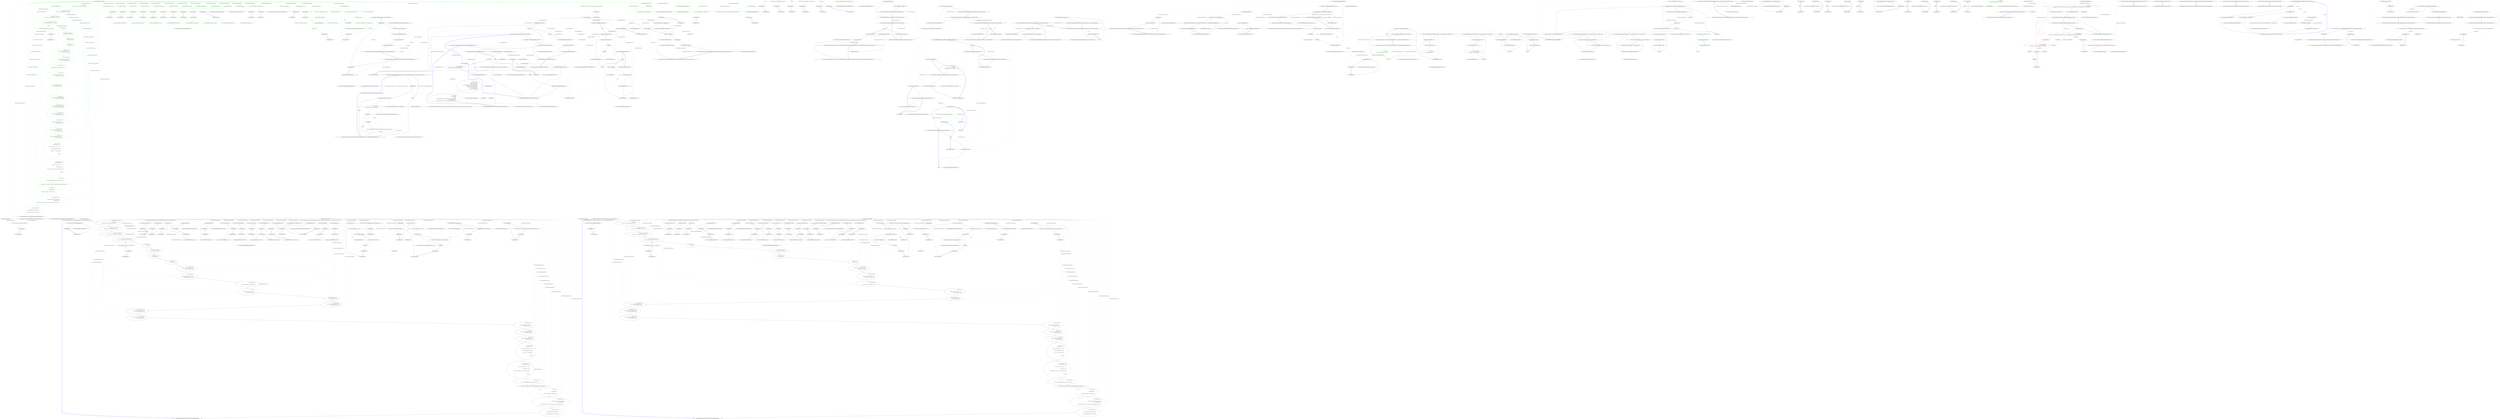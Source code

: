 digraph  {
d1 [cluster="Nancy.Demo.Hosting.Aspnet.MainModule.MainModule(Nancy.Routing.IRouteCacheProvider)", color=green, community=0, label="47: Get[''/''] = x =>{\r\n                return View[''routes.cshtml'', routeCacheProvider.GetCache()];\r\n            }", span="11-13"];
d145 [label="Nancy.Demo.Hosting.Aspnet.MainModule", span=""];
d0 [cluster="Nancy.Demo.Hosting.Aspnet.MainModule.MainModule(Nancy.Routing.IRouteCacheProvider)", label="Entry Nancy.Demo.Hosting.Aspnet.MainModule.MainModule(Nancy.Routing.IRouteCacheProvider)", span="9-9"];
d2 [cluster="Nancy.Demo.Hosting.Aspnet.MainModule.MainModule(Nancy.Routing.IRouteCacheProvider)", color=green, community=0, label="18: Get[''/filtered'', r => true] = x => {\r\n                return ''This is a route with a filter that always returns true.'';\r\n            }", span="15-17"];
d29 [cluster="lambda expression", color=green, community=0, label="16: return View[''routes.cshtml'', routeCacheProvider.GetCache()];", span="12-12"];
d146 [label="Nancy.Routing.IRouteCacheProvider", span=""];
d28 [cluster="lambda expression", label="Entry lambda expression", span="11-13"];
d30 [cluster="lambda expression", label="Exit lambda expression", span="11-13"];
d31 [cluster="Nancy.Routing.IRouteCacheProvider.GetCache()", label="Entry Nancy.Routing.IRouteCacheProvider.GetCache()", span="11-11"];
d3 [cluster="Nancy.Demo.Hosting.Aspnet.MainModule.MainModule(Nancy.Routing.IRouteCacheProvider)", color=green, community=0, label="47: Get[''/filtered'', r => false] = x => {\r\n                return ''This is also a route, but filtered out so should never be hit.'';\r\n            }", span="19-21"];
d4 [cluster="Nancy.Demo.Hosting.Aspnet.MainModule.MainModule(Nancy.Routing.IRouteCacheProvider)", color=green, community=0, label="18: Get[@''/(?<foo>\d{2,4})/{bar}''] = x => {\r\n                return string.Format(''foo: {0}<br/>bar: {1}'', x.foo, x.bar);\r\n            }", span="23-25"];
d5 [cluster="Nancy.Demo.Hosting.Aspnet.MainModule.MainModule(Nancy.Routing.IRouteCacheProvider)", color=green, community=0, label="47: Get[''/test''] = x => {\r\n                return ''Test'';\r\n            }", span="27-29"];
d45 [cluster="lambda expression", color=green, community=0, label="2: return string.Format(''foo: {0}<br/>bar: {1}'', x.foo, x.bar);", span="24-24"];
d6 [cluster="Nancy.Demo.Hosting.Aspnet.MainModule.MainModule(Nancy.Routing.IRouteCacheProvider)", color=green, community=0, label="18: Get[''/dotliquid''] = parameters => {\r\n                return View[''dot'', new { name = ''dot'' }];\r\n            }", span="31-33"];
d44 [cluster="lambda expression", label="Entry lambda expression", span="23-25"];
d46 [cluster="lambda expression", label="Exit lambda expression", span="23-25"];
d47 [cluster="Unk.Format", label="Entry Unk.Format", span=""];
d7 [cluster="Nancy.Demo.Hosting.Aspnet.MainModule.MainModule(Nancy.Routing.IRouteCacheProvider)", color=green, community=0, label="47: Get[''/javascript''] = x => {\r\n                return View[''javascript.html''];\r\n            }", span="35-37"];
d8 [cluster="Nancy.Demo.Hosting.Aspnet.MainModule.MainModule(Nancy.Routing.IRouteCacheProvider)", color=green, community=0, label="35: Get[''/static''] = x => {\r\n                return View[''static.htm''];\r\n            }", span="39-41"];
d9 [cluster="Nancy.Demo.Hosting.Aspnet.MainModule.MainModule(Nancy.Routing.IRouteCacheProvider)", color=green, community=0, label="55: Get[''/razor''] = x => {\r\n                var model = new RatPack { FirstName = ''Frank'' };\r\n                return View[''razor.cshtml'', model];\r\n            }", span="43-46"];
d10 [cluster="Nancy.Demo.Hosting.Aspnet.MainModule.MainModule(Nancy.Routing.IRouteCacheProvider)", color=green, community=0, label="35: Get[''/razor-simple''] = x =>\r\n            {\r\n                var model = new RatPack { FirstName = ''Frank'' };\r\n                return View[''razor-simple.cshtml'', model];\r\n            }", span="48-52"];
d11 [cluster="Nancy.Demo.Hosting.Aspnet.MainModule.MainModule(Nancy.Routing.IRouteCacheProvider)", color=green, community=0, label="55: Get[''/razor-dynamic''] = x =>\r\n            {\r\n                return View[''razor.cshtml'', new { FirstName = ''Frank'' }];\r\n            }", span="54-57"];
d12 [cluster="Nancy.Demo.Hosting.Aspnet.MainModule.MainModule(Nancy.Routing.IRouteCacheProvider)", color=green, community=0, label="34: Get[''/ssve''] = x =>\r\n            {\r\n                var model = new RatPack { FirstName = ''You'' };\r\n                return View[''ssve.sshtml'', model];\r\n            }", span="59-63"];
d13 [cluster="Nancy.Demo.Hosting.Aspnet.MainModule.MainModule(Nancy.Routing.IRouteCacheProvider)", color=green, community=0, label="55: Get[''/viewmodelconvention''] = x => {\r\n                return View[new SomeViewModel()];\r\n            }", span="65-67"];
d14 [cluster="Nancy.Demo.Hosting.Aspnet.MainModule.MainModule(Nancy.Routing.IRouteCacheProvider)", color=green, community=0, label="34: Get[''/ndjango''] = x => {\r\n                var model = new RatPack { FirstName = ''Michael'' };\r\n                return View[''ndjango.django'', model];\r\n            }", span="69-72"];
d15 [cluster="Nancy.Demo.Hosting.Aspnet.MainModule.MainModule(Nancy.Routing.IRouteCacheProvider)", color=green, community=0, label="8: Get[''/ndjango-extends''] = x => {\r\n                var model = new RatPack { FirstName = ''Michael'' };\r\n                return View[''with-master.django'', model];\r\n            }", span="74-77"];
d16 [cluster="Nancy.Demo.Hosting.Aspnet.MainModule.MainModule(Nancy.Routing.IRouteCacheProvider)", color=green, community=0, label="36: Get[''/spark''] = x => {\r\n                var model = new RatPack { FirstName = ''Bright'' };\r\n                return View[''spark.spark'', model];\r\n            }", span="79-82"];
d17 [cluster="Nancy.Demo.Hosting.Aspnet.MainModule.MainModule(Nancy.Routing.IRouteCacheProvider)", color=green, community=0, label="8: Get[''/spark-anon''] = x =>\r\n            {\r\n                var model = new { FirstName = ''Anonymous'' };\r\n                return View[''anon.spark'', model];\r\n            }", span="84-88"];
d18 [cluster="Nancy.Demo.Hosting.Aspnet.MainModule.MainModule(Nancy.Routing.IRouteCacheProvider)", color=green, community=0, label="36: Get[''/json''] = x => {\r\n                var model = new RatPack { FirstName = ''Andy'' };\r\n                return Response.AsJson(model);\r\n            }", span="90-93"];
d19 [cluster="Nancy.Demo.Hosting.Aspnet.MainModule.MainModule(Nancy.Routing.IRouteCacheProvider)", color=green, community=0, label="5: Get[''/xml''] = x => {\r\n                var model = new RatPack { FirstName = ''Andy'' };\r\n                return Response.AsXml(model);\r\n            }", span="95-98"];
d20 [cluster="Nancy.Demo.Hosting.Aspnet.MainModule.MainModule(Nancy.Routing.IRouteCacheProvider)", color=green, community=0, label="32: Get[''/session''] = x => {\r\n                var value = Session[''moo''] ?? '''';\r\n\r\n                var output = ''Current session value is: '' + value;\r\n\r\n                if (String.IsNullOrEmpty(value.ToString()))\r\n                {\r\n                    Session[''moo''] = ''I've created a session!'';\r\n                }\r\n\r\n                return output;\r\n            }", span="100-111"];
d21 [cluster="Nancy.Demo.Hosting.Aspnet.MainModule.MainModule(Nancy.Routing.IRouteCacheProvider)", color=green, community=0, label="5: Get[''/sessionObject''] = x => {\r\n                var value = Session[''baa''] ?? ''null'';\r\n\r\n                var output = ''Current session value is: '' + value;\r\n\r\n                if (value.ToString() == ''null'')\r\n                {\r\n                    Session[''baa''] = new Payload(27, true, ''some random string value'');\r\n                }\r\n\r\n                return output;\r\n            }", span="113-124"];
d22 [cluster="Nancy.Demo.Hosting.Aspnet.MainModule.MainModule(Nancy.Routing.IRouteCacheProvider)", color=green, community=0, label="31: Get[''/error''] = x =>\r\n                {\r\n                    throw new NotSupportedException(''This is an exception thrown in a route.'');\r\n                }", span="126-129"];
d23 [cluster="Nancy.Demo.Hosting.Aspnet.MainModule.MainModule(Nancy.Routing.IRouteCacheProvider)", color=green, community=0, label="5: Get[''/csrf''] = x => this.View[''csrf'', new { Blurb = ''CSRF without an expiry using the 'session' token'' }]", span="131-131"];
d24 [cluster="Nancy.Demo.Hosting.Aspnet.MainModule.MainModule(Nancy.Routing.IRouteCacheProvider)", color=green, community=0, label="31: Post[''/csrf''] = x =>\r\n            {\r\n                this.ValidateCsrfToken();\r\n\r\n                return string.Format(''Hello {0}!'', Request.Form.Name);\r\n            }", span="133-138"];
d25 [cluster="Nancy.Demo.Hosting.Aspnet.MainModule.MainModule(Nancy.Routing.IRouteCacheProvider)", color=green, community=0, label="33: Get[''/csrfWithExpiry''] = x =>\r\n                {\r\n                    // Create a new one because we have an expiry to check\r\n                    this.CreateNewCsrfToken();\r\n\r\n                    return this.View[''csrf'', new { Blurb = ''You have 20 seconds to submit the page.. TICK TOCK :-)'' }];\r\n                }", span="140-146"];
d26 [cluster="Nancy.Demo.Hosting.Aspnet.MainModule.MainModule(Nancy.Routing.IRouteCacheProvider)", color=green, community=0, label="31: Post[''/csrfWithExpiry''] = x =>\r\n                {\r\n                    this.ValidateCsrfToken(TimeSpan.FromSeconds(20));\r\n\r\n                    return string.Format(''Hello {0}!'', Request.Form.Name);\r\n                }", span="148-153"];
d27 [cluster="Nancy.Demo.Hosting.Aspnet.MainModule.MainModule(Nancy.Routing.IRouteCacheProvider)", label="Exit Nancy.Demo.Hosting.Aspnet.MainModule.MainModule(Nancy.Routing.IRouteCacheProvider)", span="9-9"];
d33 [cluster="lambda expression", color=green, community=0, label="23: true", span="15-15"];
d32 [cluster="lambda expression", label="Entry lambda expression", span="15-15"];
d34 [cluster="lambda expression", label="Exit lambda expression", span="15-15"];
d36 [cluster="lambda expression", color=green, community=0, label="22: return ''This is a route with a filter that always returns true.'';", span="16-16"];
d35 [cluster="lambda expression", label="Entry lambda expression", span="15-17"];
d37 [cluster="lambda expression", label="Exit lambda expression", span="15-17"];
d39 [cluster="lambda expression", color=green, community=0, label="22: false", span="19-19"];
d38 [cluster="lambda expression", label="Entry lambda expression", span="19-19"];
d40 [cluster="lambda expression", label="Exit lambda expression", span="19-19"];
d42 [cluster="lambda expression", color=green, community=0, label="23: return ''This is also a route, but filtered out so should never be hit.'';", span="20-20"];
d41 [cluster="lambda expression", label="Entry lambda expression", span="19-21"];
d43 [cluster="lambda expression", label="Exit lambda expression", span="19-21"];
d49 [cluster="lambda expression", color=green, community=0, label="23: return ''Test'';", span="28-28"];
d48 [cluster="lambda expression", label="Entry lambda expression", span="27-29"];
d50 [cluster="lambda expression", label="Exit lambda expression", span="27-29"];
d52 [cluster="lambda expression", color=green, community=0, label="33: return View[''dot'', new { name = ''dot'' }];", span="32-32"];
d51 [cluster="lambda expression", label="Entry lambda expression", span="31-33"];
d53 [cluster="lambda expression", label="Exit lambda expression", span="31-33"];
d55 [cluster="lambda expression", color=green, community=0, label="22: return View[''javascript.html''];", span="36-36"];
d54 [cluster="lambda expression", label="Entry lambda expression", span="35-37"];
d56 [cluster="lambda expression", label="Exit lambda expression", span="35-37"];
d58 [cluster="lambda expression", color=green, community=0, label="22: return View[''static.htm''];", span="40-40"];
d57 [cluster="lambda expression", label="Entry lambda expression", span="39-41"];
d59 [cluster="lambda expression", label="Exit lambda expression", span="39-41"];
d61 [cluster="lambda expression", color=green, community=0, label="9: var model = new RatPack { FirstName = ''Frank'' }", span="44-44"];
d60 [cluster="lambda expression", label="Entry lambda expression", span="43-46"];
d62 [cluster="lambda expression", color=green, community=0, label="1: return View[''razor.cshtml'', model];", span="45-45"];
d64 [cluster="Nancy.Demo.Hosting.Aspnet.Models.RatPack.RatPack()", label="Entry Nancy.Demo.Hosting.Aspnet.Models.RatPack.RatPack()", span="2-2"];
d63 [cluster="lambda expression", label="Exit lambda expression", span="43-46"];
d66 [cluster="lambda expression", color=green, community=0, label="51: var model = new RatPack { FirstName = ''Frank'' }", span="50-50"];
d65 [cluster="lambda expression", label="Entry lambda expression", span="48-52"];
d67 [cluster="lambda expression", color=green, community=0, label="15: return View[''razor-simple.cshtml'', model];", span="51-51"];
d68 [cluster="lambda expression", label="Exit lambda expression", span="48-52"];
d70 [cluster="lambda expression", color=green, community=0, label="23: return View[''razor.cshtml'', new { FirstName = ''Frank'' }];", span="56-56"];
d69 [cluster="lambda expression", label="Entry lambda expression", span="54-57"];
d71 [cluster="lambda expression", label="Exit lambda expression", span="54-57"];
d73 [cluster="lambda expression", color=green, community=0, label="9: var model = new RatPack { FirstName = ''You'' }", span="61-61"];
d72 [cluster="lambda expression", label="Entry lambda expression", span="59-63"];
d74 [cluster="lambda expression", color=green, community=0, label="1: return View[''ssve.sshtml'', model];", span="62-62"];
d75 [cluster="lambda expression", label="Exit lambda expression", span="59-63"];
d77 [cluster="lambda expression", color=green, community=0, label="16: return View[new SomeViewModel()];", span="66-66"];
d76 [cluster="lambda expression", label="Entry lambda expression", span="65-67"];
d78 [cluster="lambda expression", label="Exit lambda expression", span="65-67"];
d79 [cluster="Nancy.Demo.Hosting.Aspnet.Models.SomeViewModel.SomeViewModel()", label="Entry Nancy.Demo.Hosting.Aspnet.Models.SomeViewModel.SomeViewModel()", span="2-2"];
d81 [cluster="lambda expression", color=green, community=0, label="51: var model = new RatPack { FirstName = ''Michael'' }", span="70-70"];
d80 [cluster="lambda expression", label="Entry lambda expression", span="69-72"];
d82 [cluster="lambda expression", color=green, community=0, label="15: return View[''ndjango.django'', model];", span="71-71"];
d83 [cluster="lambda expression", label="Exit lambda expression", span="69-72"];
d85 [cluster="lambda expression", color=green, community=0, label="51: var model = new RatPack { FirstName = ''Michael'' }", span="75-75"];
d84 [cluster="lambda expression", label="Entry lambda expression", span="74-77"];
d86 [cluster="lambda expression", color=green, community=0, label="15: return View[''with-master.django'', model];", span="76-76"];
d87 [cluster="lambda expression", label="Exit lambda expression", span="74-77"];
d89 [cluster="lambda expression", color=green, community=0, label="9: var model = new RatPack { FirstName = ''Bright'' }", span="80-80"];
d88 [cluster="lambda expression", label="Entry lambda expression", span="79-82"];
d90 [cluster="lambda expression", color=green, community=0, label="1: return View[''spark.spark'', model];", span="81-81"];
d91 [cluster="lambda expression", label="Exit lambda expression", span="79-82"];
d93 [cluster="lambda expression", color=green, community=0, label="23: var model = new { FirstName = ''Anonymous'' }", span="86-86"];
d92 [cluster="lambda expression", label="Entry lambda expression", span="84-88"];
d94 [cluster="lambda expression", color=green, community=0, label="52: return View[''anon.spark'', model];", span="87-87"];
d95 [cluster="lambda expression", label="Exit lambda expression", span="84-88"];
d97 [cluster="lambda expression", color=green, community=0, label="39: var model = new RatPack { FirstName = ''Andy'' }", span="91-91"];
d96 [cluster="lambda expression", label="Entry lambda expression", span="90-93"];
d98 [cluster="lambda expression", color=green, community=0, label="0: return Response.AsJson(model);", span="92-92"];
d99 [cluster="lambda expression", label="Exit lambda expression", span="90-93"];
d100 [cluster="Nancy.IResponseFormatter.AsJson<TModel>(TModel)", label="Entry Nancy.IResponseFormatter.AsJson<TModel>(TModel)", span="31-31"];
d102 [cluster="lambda expression", color=green, community=0, label="13: var model = new RatPack { FirstName = ''Andy'' }", span="96-96"];
d101 [cluster="lambda expression", label="Entry lambda expression", span="95-98"];
d103 [cluster="lambda expression", color=green, community=0, label="13: return Response.AsXml(model);", span="97-97"];
d104 [cluster="lambda expression", label="Exit lambda expression", span="95-98"];
d105 [cluster="Nancy.IResponseFormatter.AsXml<TModel>(TModel)", label="Entry Nancy.IResponseFormatter.AsXml<TModel>(TModel)", span="41-41"];
d107 [cluster="lambda expression", color=green, community=0, label="49: var value = Session[''moo''] ?? ''''", span="101-101"];
d106 [cluster="lambda expression", label="Entry lambda expression", span="100-111"];
d108 [cluster="lambda expression", color=green, community=0, label="16: var output = ''Current session value is: '' + value", span="103-103"];
d109 [cluster="lambda expression", color=green, community=0, label="28: String.IsNullOrEmpty(value.ToString())", span="105-105"];
d111 [cluster="lambda expression", color=green, community=0, label="49: return output;", span="110-110"];
d110 [cluster="lambda expression", color=green, community=0, label="16: Session[''moo''] = ''I've created a session!''", span="107-107"];
d113 [cluster="object.ToString()", label="Entry object.ToString()", span="0-0"];
d114 [cluster="string.IsNullOrEmpty(string)", label="Entry string.IsNullOrEmpty(string)", span="0-0"];
d112 [cluster="lambda expression", label="Exit lambda expression", span="100-111"];
d116 [cluster="lambda expression", color=green, community=0, label="3: var value = Session[''baa''] ?? ''null''", span="114-114"];
d115 [cluster="lambda expression", label="Entry lambda expression", span="113-124"];
d117 [cluster="lambda expression", color=green, community=0, label="24: var output = ''Current session value is: '' + value", span="116-116"];
d118 [cluster="lambda expression", color=green, community=0, label="24: value.ToString() == ''null''", span="118-118"];
d120 [cluster="lambda expression", color=green, community=0, label="3: return output;", span="123-123"];
d119 [cluster="lambda expression", color=green, community=0, label="24: Session[''baa''] = new Payload(27, true, ''some random string value'')", span="120-120"];
d121 [cluster="lambda expression", label="Exit lambda expression", span="113-124"];
d122 [cluster="Nancy.Demo.Hosting.Aspnet.Models.Payload.Payload(int, bool, string)", label="Entry Nancy.Demo.Hosting.Aspnet.Models.Payload.Payload(int, bool, string)", span="16-16"];
d124 [cluster="lambda expression", color=green, community=0, label="2: throw new NotSupportedException(''This is an exception thrown in a route.'');", span="128-128"];
d123 [cluster="lambda expression", label="Entry lambda expression", span="126-129"];
d125 [cluster="lambda expression", label="Exit lambda expression", span="126-129"];
d126 [cluster="System.NotSupportedException.NotSupportedException(string)", label="Entry System.NotSupportedException.NotSupportedException(string)", span="0-0"];
d128 [cluster="lambda expression", color=green, community=0, label="33: this.View[''csrf'', new { Blurb = ''CSRF without an expiry using the 'session' token'' }]", span="131-131"];
d127 [cluster="lambda expression", label="Entry lambda expression", span="131-131"];
d129 [cluster="lambda expression", label="Exit lambda expression", span="131-131"];
d131 [cluster="lambda expression", color=green, community=0, label="13: this.ValidateCsrfToken()", span="135-135"];
d130 [cluster="lambda expression", label="Entry lambda expression", span="133-138"];
d132 [cluster="lambda expression", color=green, community=0, label="15: return string.Format(''Hello {0}!'', Request.Form.Name);", span="137-137"];
d134 [cluster="Nancy.NancyModule.ValidateCsrfToken(System.TimeSpan?)", label="Entry Nancy.NancyModule.ValidateCsrfToken(System.TimeSpan?)", span="39-39"];
d133 [cluster="lambda expression", label="Exit lambda expression", span="133-138"];
d136 [cluster="lambda expression", color=green, community=0, label="9: this.CreateNewCsrfToken()", span="143-143"];
d135 [cluster="lambda expression", label="Entry lambda expression", span="140-146"];
d137 [cluster="lambda expression", color=green, community=0, label="1: return this.View[''csrf'', new { Blurb = ''You have 20 seconds to submit the page.. TICK TOCK :-)'' }];", span="145-145"];
d139 [cluster="Nancy.NancyModule.CreateNewCsrfToken()", label="Entry Nancy.NancyModule.CreateNewCsrfToken()", span="18-18"];
d138 [cluster="lambda expression", label="Exit lambda expression", span="140-146"];
d141 [cluster="lambda expression", color=green, community=0, label="30: this.ValidateCsrfToken(TimeSpan.FromSeconds(20))", span="150-150"];
d140 [cluster="lambda expression", label="Entry lambda expression", span="148-153"];
d142 [cluster="lambda expression", color=green, community=0, label="2: return string.Format(''Hello {0}!'', Request.Form.Name);", span="152-152"];
d144 [cluster="System.TimeSpan.FromSeconds(double)", label="Entry System.TimeSpan.FromSeconds(double)", span="0-0"];
d143 [cluster="lambda expression", label="Exit lambda expression", span="148-153"];
m0_47 [cluster="Nancy.Testing.NodeWrapper.HasAttribute(string)", file="AssertExtensions.cs", label="Entry Nancy.Testing.NodeWrapper.HasAttribute(string)", span="26-26"];
m0_21 [cluster="lambda expression", file="AssertExtensions.cs", label="Entry lambda expression", span="60-60"];
m0_22 [cluster="lambda expression", color=green, community=0, file="AssertExtensions.cs", label="7: this.viewLocationCache.Where(x => x.Extension.Equals(extension))", span="60-60"];
m0_23 [cluster="lambda expression", color=green, community=0, file="AssertExtensions.cs", label="7: Exit lambda expression", span="60-60"];
m0_24 [cluster="Unk.Where", file="AssertExtensions.cs", label="Entry Unk.Where", span=""];
m0_0 [cluster="Nancy.ViewEngines.ViewEngineStartup.ViewEngineStartup(System.Collections.Generic.IEnumerable<Nancy.ViewEngines.IViewEngine>, Nancy.ViewEngines.IViewLocationCache, Nancy.ViewEngines.IViewCache)", file="AssertExtensions.cs", label="Entry Nancy.ViewEngines.ViewEngineStartup.ViewEngineStartup(System.Collections.Generic.IEnumerable<Nancy.ViewEngines.IViewEngine>, Nancy.ViewEngines.IViewLocationCache, Nancy.ViewEngines.IViewCache)", span="12-12"];
m0_2 [cluster="Nancy.ViewEngines.ViewEngineStartup.ViewEngineStartup(System.Collections.Generic.IEnumerable<Nancy.ViewEngines.IViewEngine>, Nancy.ViewEngines.IViewLocationCache, Nancy.ViewEngines.IViewCache)", file="AssertExtensions.cs", label="this.viewLocationCache = viewLocationCache", span="15-15"];
m0_1 [cluster="Nancy.ViewEngines.ViewEngineStartup.ViewEngineStartup(System.Collections.Generic.IEnumerable<Nancy.ViewEngines.IViewEngine>, Nancy.ViewEngines.IViewLocationCache, Nancy.ViewEngines.IViewCache)", file="AssertExtensions.cs", label="this.viewEngines = viewEngines", span="14-14"];
m0_3 [cluster="Nancy.ViewEngines.ViewEngineStartup.ViewEngineStartup(System.Collections.Generic.IEnumerable<Nancy.ViewEngines.IViewEngine>, Nancy.ViewEngines.IViewLocationCache, Nancy.ViewEngines.IViewCache)", file="AssertExtensions.cs", label="this.viewCache = viewCache", span="16-16"];
m0_4 [cluster="Nancy.ViewEngines.ViewEngineStartup.ViewEngineStartup(System.Collections.Generic.IEnumerable<Nancy.ViewEngines.IViewEngine>, Nancy.ViewEngines.IViewLocationCache, Nancy.ViewEngines.IViewCache)", file="AssertExtensions.cs", label="Exit Nancy.ViewEngines.ViewEngineStartup.ViewEngineStartup(System.Collections.Generic.IEnumerable<Nancy.ViewEngines.IViewEngine>, Nancy.ViewEngines.IViewLocationCache, Nancy.ViewEngines.IViewCache)", span="12-12"];
m0_16 [cluster="Nancy.Testing.Asserts.False(bool)", file="AssertExtensions.cs", label="Entry Nancy.Testing.Asserts.False(bool)", span="54-54"];
m0_17 [cluster="Nancy.Testing.AssertExtensions.ShouldExistOnce(Nancy.Testing.QueryWrapper)", file="AssertExtensions.cs", label="Entry Nancy.Testing.AssertExtensions.ShouldExistOnce(Nancy.Testing.QueryWrapper)", span="45-45"];
m0_18 [cluster="Nancy.Testing.AssertExtensions.ShouldExistOnce(Nancy.Testing.QueryWrapper)", file="AssertExtensions.cs", label="return new AndConnector<NodeWrapper>(Asserts.Single(query));", span="47-47"];
m0_19 [cluster="Unk.SelectMany", file="AssertExtensions.cs", label="Entry Unk.SelectMany", span=""];
m0_53 [cluster="Nancy.Testing.AssertExtensions.ShouldContainAttribute(Nancy.Testing.QueryWrapper, string)", file="AssertExtensions.cs", label="Entry Nancy.Testing.AssertExtensions.ShouldContainAttribute(Nancy.Testing.QueryWrapper, string)", span="119-119"];
m0_56 [cluster="Nancy.Testing.AssertExtensions.ShouldContainAttribute(Nancy.Testing.QueryWrapper, string)", file="AssertExtensions.cs", label="return new AndConnector<QueryWrapper>(query);", span="126-126"];
m0_54 [cluster="Nancy.Testing.AssertExtensions.ShouldContainAttribute(Nancy.Testing.QueryWrapper, string)", file="AssertExtensions.cs", label=query, span="121-121"];
m0_55 [cluster="Nancy.Testing.AssertExtensions.ShouldContainAttribute(Nancy.Testing.QueryWrapper, string)", file="AssertExtensions.cs", label="node.ShouldContainAttribute(name)", span="123-123"];
m0_57 [cluster="Nancy.Testing.AssertExtensions.ShouldContainAttribute(Nancy.Testing.QueryWrapper, string)", file="AssertExtensions.cs", label="Exit Nancy.Testing.AssertExtensions.ShouldContainAttribute(Nancy.Testing.QueryWrapper, string)", span="119-119"];
m0_59 [cluster="Nancy.Testing.AssertExtensions.ShouldContainAttribute(Nancy.Testing.QueryWrapper, string, string, System.StringComparison)", file="AssertExtensions.cs", label="Entry Nancy.Testing.AssertExtensions.ShouldContainAttribute(Nancy.Testing.QueryWrapper, string, string, System.StringComparison)", span="132-132"];
m0_62 [cluster="Nancy.Testing.AssertExtensions.ShouldContainAttribute(Nancy.Testing.QueryWrapper, string, string, System.StringComparison)", file="AssertExtensions.cs", label="return new AndConnector<QueryWrapper>(query);", span="139-139"];
m0_60 [cluster="Nancy.Testing.AssertExtensions.ShouldContainAttribute(Nancy.Testing.QueryWrapper, string, string, System.StringComparison)", file="AssertExtensions.cs", label=query, span="134-134"];
m0_61 [cluster="Nancy.Testing.AssertExtensions.ShouldContainAttribute(Nancy.Testing.QueryWrapper, string, string, System.StringComparison)", file="AssertExtensions.cs", label="node.ShouldContainAttribute(name, value)", span="136-136"];
m0_63 [cluster="Nancy.Testing.AssertExtensions.ShouldContainAttribute(Nancy.Testing.QueryWrapper, string, string, System.StringComparison)", file="AssertExtensions.cs", label="Exit Nancy.Testing.AssertExtensions.ShouldContainAttribute(Nancy.Testing.QueryWrapper, string, string, System.StringComparison)", span="132-132"];
m0_10 [cluster="System.Collections.Generic.IEnumerable<TSource>.Any<TSource>()", file="AssertExtensions.cs", label="Entry System.Collections.Generic.IEnumerable<TSource>.Any<TSource>()", span="0-0"];
m0_32 [cluster="Nancy.Testing.AssertExtensions.ShouldContain(Nancy.Testing.NodeWrapper, string, System.StringComparison)", file="AssertExtensions.cs", label="Entry Nancy.Testing.AssertExtensions.ShouldContain(Nancy.Testing.NodeWrapper, string, System.StringComparison)", span="76-76"];
m0_34 [cluster="Nancy.Testing.AssertExtensions.ShouldContain(Nancy.Testing.NodeWrapper, string, System.StringComparison)", file="AssertExtensions.cs", label="return new AndConnector<NodeWrapper>(node);", span="80-80"];
m0_33 [cluster="Nancy.Testing.AssertExtensions.ShouldContain(Nancy.Testing.NodeWrapper, string, System.StringComparison)", file="AssertExtensions.cs", label="Asserts.Contains(contents, node.InnerText, comparisonType)", span="78-78"];
m0_35 [cluster="Nancy.Testing.AssertExtensions.ShouldContain(Nancy.Testing.NodeWrapper, string, System.StringComparison)", file="AssertExtensions.cs", label="Exit Nancy.Testing.AssertExtensions.ShouldContain(Nancy.Testing.NodeWrapper, string, System.StringComparison)", span="76-76"];
m0_14 [cluster="Nancy.Testing.AssertExtensions.ShouldNotExist(Nancy.Testing.QueryWrapper)", file="AssertExtensions.cs", label="return new AndConnector<QueryWrapper>(query);", span="39-39"];
m0_25 [cluster="lambda expression", file="AssertExtensions.cs", label="Entry lambda expression", span="60-60"];
m0_42 [cluster="Nancy.Testing.NodeWrapper.ShouldContain(string, System.StringComparison)", file="AssertExtensions.cs", label="Entry Nancy.Testing.NodeWrapper.ShouldContain(string, System.StringComparison)", span="76-76"];
m0_43 [cluster="Nancy.Testing.AssertExtensions.ShouldContainAttribute(Nancy.Testing.NodeWrapper, string)", file="AssertExtensions.cs", label="Entry Nancy.Testing.AssertExtensions.ShouldContainAttribute(Nancy.Testing.NodeWrapper, string)", span="99-99"];
m0_45 [cluster="Nancy.Testing.AssertExtensions.ShouldContainAttribute(Nancy.Testing.NodeWrapper, string)", file="AssertExtensions.cs", label="return new AndConnector<NodeWrapper>(node);", span="103-103"];
m0_44 [cluster="Nancy.Testing.AssertExtensions.ShouldContainAttribute(Nancy.Testing.NodeWrapper, string)", file="AssertExtensions.cs", label="Asserts.True(node.HasAttribute(name))", span="101-101"];
m0_46 [cluster="Nancy.Testing.AssertExtensions.ShouldContainAttribute(Nancy.Testing.NodeWrapper, string)", file="AssertExtensions.cs", label="Exit Nancy.Testing.AssertExtensions.ShouldContainAttribute(Nancy.Testing.NodeWrapper, string)", span="99-99"];
m0_12 [cluster="Nancy.ViewEngines.ViewEngineStartup.CreateViewEngineStartupContext(Nancy.ViewEngines.IViewEngine)", file="AssertExtensions.cs", label="return new ViewEngineStartupContext(\r\n                this.viewCache,\r\n                GetViewsThatEngineCanRender(viewEngine));", span="53-55"];
m0_13 [cluster="Nancy.ViewEngines.ViewEngineStartup.CreateViewEngineStartupContext(Nancy.ViewEngines.IViewEngine)", file="AssertExtensions.cs", label="Exit Nancy.ViewEngines.ViewEngineStartup.CreateViewEngineStartupContext(Nancy.ViewEngines.IViewEngine)", span="51-51"];
m0_15 [cluster="Unk.GetViewsThatEngineCanRender", file="AssertExtensions.cs", label="Entry Unk.GetViewsThatEngineCanRender", span=""];
m0_52 [cluster="Nancy.Testing.Asserts.Equal(string, string, System.StringComparison)", file="AssertExtensions.cs", label="Entry Nancy.Testing.Asserts.Equal(string, string, System.StringComparison)", span="46-46"];
m0_36 [cluster="Nancy.Testing.Asserts.Contains(string, string, System.StringComparison)", file="AssertExtensions.cs", label="Entry Nancy.Testing.Asserts.Contains(string, string, System.StringComparison)", span="27-27"];
m0_64 [cluster="Nancy.Testing.NodeWrapper.ShouldContainAttribute(string, string, System.StringComparison)", file="AssertExtensions.cs", label="Entry Nancy.Testing.NodeWrapper.ShouldContainAttribute(string, string, System.StringComparison)", span="109-109"];
m0_31 [cluster="Nancy.Testing.NodeWrapper.ShouldBeOfClass(string)", file="AssertExtensions.cs", label="Entry Nancy.Testing.NodeWrapper.ShouldBeOfClass(string)", span="53-53"];
m0_11 [cluster="Nancy.Testing.Asserts.True(bool)", file="AssertExtensions.cs", label="Entry Nancy.Testing.Asserts.True(bool)", span="110-110"];
m0_5 [cluster="Nancy.ViewEngines.ViewEngineStartup.Initialize(Nancy.Bootstrapper.IApplicationPipelines)", file="AssertExtensions.cs", label="Entry Nancy.ViewEngines.ViewEngineStartup.Initialize(Nancy.Bootstrapper.IApplicationPipelines)", span="43-43"];
m0_6 [cluster="Nancy.ViewEngines.ViewEngineStartup.Initialize(Nancy.Bootstrapper.IApplicationPipelines)", file="AssertExtensions.cs", label=viewEngines, span="45-45"];
m0_8 [cluster="Nancy.ViewEngines.ViewEngineStartup.Initialize(Nancy.Bootstrapper.IApplicationPipelines)", file="AssertExtensions.cs", label="Exit Nancy.ViewEngines.ViewEngineStartup.Initialize(Nancy.Bootstrapper.IApplicationPipelines)", span="43-43"];
m0_7 [cluster="Nancy.ViewEngines.ViewEngineStartup.Initialize(Nancy.Bootstrapper.IApplicationPipelines)", file="AssertExtensions.cs", label="viewEngine.Initialize(CreateViewEngineStartupContext(viewEngine))", span="47-47"];
m0_9 [cluster="Unk.CreateViewEngineStartupContext", file="AssertExtensions.cs", label="Entry Unk.CreateViewEngineStartupContext", span=""];
m0_58 [cluster="Nancy.Testing.NodeWrapper.ShouldContainAttribute(string)", file="AssertExtensions.cs", label="Entry Nancy.Testing.NodeWrapper.ShouldContainAttribute(string)", span="99-99"];
m0_26 [cluster="Nancy.Testing.AssertExtensions.ShouldBeOfClass(Nancy.Testing.QueryWrapper, string)", file="AssertExtensions.cs", label="Entry Nancy.Testing.AssertExtensions.ShouldBeOfClass(Nancy.Testing.QueryWrapper, string)", span="63-63"];
m0_27 [cluster="Nancy.Testing.AssertExtensions.ShouldBeOfClass(Nancy.Testing.QueryWrapper, string)", file="AssertExtensions.cs", label=query, span="65-65"];
m0_37 [cluster="Nancy.Testing.AssertExtensions.ShouldContain(Nancy.Testing.QueryWrapper, string, System.StringComparison)", file="AssertExtensions.cs", label="Entry Nancy.Testing.AssertExtensions.ShouldContain(Nancy.Testing.QueryWrapper, string, System.StringComparison)", span="86-86"];
m0_40 [cluster="Nancy.Testing.AssertExtensions.ShouldContain(Nancy.Testing.QueryWrapper, string, System.StringComparison)", file="AssertExtensions.cs", label="return new AndConnector<QueryWrapper>(query);", span="93-93"];
m0_38 [cluster="Nancy.Testing.AssertExtensions.ShouldContain(Nancy.Testing.QueryWrapper, string, System.StringComparison)", file="AssertExtensions.cs", label=query, span="88-88"];
m0_39 [cluster="Nancy.Testing.AssertExtensions.ShouldContain(Nancy.Testing.QueryWrapper, string, System.StringComparison)", file="AssertExtensions.cs", label="node.ShouldContain(contents, comparisonType)", span="90-90"];
m0_41 [cluster="Nancy.Testing.AssertExtensions.ShouldContain(Nancy.Testing.QueryWrapper, string, System.StringComparison)", file="AssertExtensions.cs", label="Exit Nancy.Testing.AssertExtensions.ShouldContain(Nancy.Testing.QueryWrapper, string, System.StringComparison)", span="86-86"];
m0_20 [cluster="Nancy.Testing.Asserts.Single<T>(System.Collections.Generic.IEnumerable<T>)", file="AssertExtensions.cs", label="Entry Nancy.Testing.Asserts.Single<T>(System.Collections.Generic.IEnumerable<T>)", span="89-89"];
m0_48 [cluster="Nancy.Testing.AssertExtensions.ShouldContainAttribute(Nancy.Testing.NodeWrapper, string, string, System.StringComparison)", file="AssertExtensions.cs", label="Entry Nancy.Testing.AssertExtensions.ShouldContainAttribute(Nancy.Testing.NodeWrapper, string, string, System.StringComparison)", span="109-109"];
m0_50 [cluster="Nancy.Testing.AssertExtensions.ShouldContainAttribute(Nancy.Testing.NodeWrapper, string, string, System.StringComparison)", file="AssertExtensions.cs", label="return new AndConnector<NodeWrapper>(node);", span="113-113"];
m0_49 [cluster="Nancy.Testing.AssertExtensions.ShouldContainAttribute(Nancy.Testing.NodeWrapper, string, string, System.StringComparison)", file="AssertExtensions.cs", label="Asserts.Equal(node.Attributes[name], value, comparisonType)", span="111-111"];
m0_51 [cluster="Nancy.Testing.AssertExtensions.ShouldContainAttribute(Nancy.Testing.NodeWrapper, string, string, System.StringComparison)", file="AssertExtensions.cs", label="Exit Nancy.Testing.AssertExtensions.ShouldContainAttribute(Nancy.Testing.NodeWrapper, string, string, System.StringComparison)", span="109-109"];
m0_28 [cluster="Nancy.Testing.AssertExtensions.ShouldBeOfClass(Nancy.Testing.QueryWrapper, string)", file="AssertExtensions.cs", label="node.ShouldBeOfClass(className)", span="67-67"];
m0_29 [cluster="Nancy.Testing.AssertExtensions.ShouldBeOfClass(Nancy.Testing.QueryWrapper, string)", file="AssertExtensions.cs", label="Nancy.ViewEngines.ViewEngineStartup", span=""];
m0_30 [cluster="Nancy.Testing.AssertExtensions.ShouldBeOfClass(Nancy.Testing.QueryWrapper, string)", file="AssertExtensions.cs", label=string, span=""];
m1_30 [cluster="Nancy.ViewEngines.IRenderContext.GetCsrfToken()", file="AssertExtensionsTests.cs", label="Entry Nancy.ViewEngines.IRenderContext.GetCsrfToken()", span="44-44"];
m1_7 [cluster="Nancy.ViewEngines.Razor.HtmlHelpers.Partial(string, dynamic)", file="AssertExtensionsTests.cs", label="Entry Nancy.ViewEngines.Razor.HtmlHelpers.Partial(string, dynamic)", span="27-27"];
m1_8 [cluster="Nancy.ViewEngines.Razor.HtmlHelpers.Partial(string, dynamic)", file="AssertExtensionsTests.cs", label="ViewLocationResult view = this.renderContext.LocateView(viewName, model)", span="29-29"];
m1_9 [cluster="Nancy.ViewEngines.Razor.HtmlHelpers.Partial(string, dynamic)", file="AssertExtensionsTests.cs", label="Action<Stream> action = this.engine.RenderView(view, model, this.renderContext)", span="31-31"];
m1_10 [cluster="Nancy.ViewEngines.Razor.HtmlHelpers.Partial(string, dynamic)", file="AssertExtensionsTests.cs", label="var mem = new MemoryStream()", span="32-32"];
m1_11 [cluster="Nancy.ViewEngines.Razor.HtmlHelpers.Partial(string, dynamic)", file="AssertExtensionsTests.cs", label="action.Invoke(mem)", span="34-34"];
m1_12 [cluster="Nancy.ViewEngines.Razor.HtmlHelpers.Partial(string, dynamic)", file="AssertExtensionsTests.cs", label="mem.Position = 0", span="35-35"];
m1_13 [cluster="Nancy.ViewEngines.Razor.HtmlHelpers.Partial(string, dynamic)", file="AssertExtensionsTests.cs", label="var reader = new StreamReader(mem)", span="37-37"];
m1_14 [cluster="Nancy.ViewEngines.Razor.HtmlHelpers.Partial(string, dynamic)", file="AssertExtensionsTests.cs", label="return new NonEncodedHtmlString(reader.ReadToEnd());", span="39-39"];
m1_15 [cluster="Nancy.ViewEngines.Razor.HtmlHelpers.Partial(string, dynamic)", file="AssertExtensionsTests.cs", label="Exit Nancy.ViewEngines.Razor.HtmlHelpers.Partial(string, dynamic)", span="27-27"];
m1_20 [cluster="System.IO.StreamReader.StreamReader(System.IO.Stream)", file="AssertExtensionsTests.cs", label="Entry System.IO.StreamReader.StreamReader(System.IO.Stream)", span="0-0"];
m1_23 [cluster="Nancy.ViewEngines.Razor.HtmlHelpers.Raw(string)", file="AssertExtensionsTests.cs", label="Entry Nancy.ViewEngines.Razor.HtmlHelpers.Raw(string)", span="42-42"];
m1_24 [cluster="Nancy.ViewEngines.Razor.HtmlHelpers.Raw(string)", file="AssertExtensionsTests.cs", label="return new NonEncodedHtmlString(text);", span="44-44"];
m1_25 [cluster="Nancy.ViewEngines.Razor.HtmlHelpers.Raw(string)", file="AssertExtensionsTests.cs", label="Exit Nancy.ViewEngines.Razor.HtmlHelpers.Raw(string)", span="42-42"];
m1_17 [cluster="Nancy.ViewEngines.Razor.RazorViewEngine.RenderView(Nancy.ViewEngines.ViewLocationResult, dynamic, Nancy.ViewEngines.IRenderContext)", file="AssertExtensionsTests.cs", label="Entry Nancy.ViewEngines.Razor.RazorViewEngine.RenderView(Nancy.ViewEngines.ViewLocationResult, dynamic, Nancy.ViewEngines.IRenderContext)", span="197-197"];
m1_26 [cluster="Nancy.ViewEngines.Razor.HtmlHelpers.AntiForgeryToken()", file="AssertExtensionsTests.cs", label="Entry Nancy.ViewEngines.Razor.HtmlHelpers.AntiForgeryToken()", span="47-47"];
m1_27 [cluster="Nancy.ViewEngines.Razor.HtmlHelpers.AntiForgeryToken()", file="AssertExtensionsTests.cs", label="var tokenKeyValue = this.renderContext.GetCsrfToken()", span="49-49"];
m1_28 [cluster="Nancy.ViewEngines.Razor.HtmlHelpers.AntiForgeryToken()", file="AssertExtensionsTests.cs", label="return new NonEncodedHtmlString(String.Format(''<input type=\''hidden\'' name=\''{0}\'' value=\''{1}\'''', tokenKeyValue.Key, tokenKeyValue.Value));", span="51-51"];
m1_29 [cluster="Nancy.ViewEngines.Razor.HtmlHelpers.AntiForgeryToken()", file="AssertExtensionsTests.cs", label="Exit Nancy.ViewEngines.Razor.HtmlHelpers.AntiForgeryToken()", span="47-47"];
m1_31 [cluster="string.Format(string, object, object)", file="AssertExtensionsTests.cs", label="Entry string.Format(string, object, object)", span="0-0"];
m1_21 [cluster="Nancy.ViewEngines.Razor.NonEncodedHtmlString.NonEncodedHtmlString(string)", file="AssertExtensionsTests.cs", label="Entry Nancy.ViewEngines.Razor.NonEncodedHtmlString.NonEncodedHtmlString(string)", span="15-15"];
m1_22 [cluster="System.IO.StreamReader.ReadToEnd()", file="AssertExtensionsTests.cs", label="Entry System.IO.StreamReader.ReadToEnd()", span="0-0"];
m1_19 [cluster="System.Action<T>.Invoke(T)", file="AssertExtensionsTests.cs", label="Entry System.Action<T>.Invoke(T)", span="0-0"];
m1_16 [cluster="Nancy.ViewEngines.IRenderContext.LocateView(string, dynamic)", file="AssertExtensionsTests.cs", label="Entry Nancy.ViewEngines.IRenderContext.LocateView(string, dynamic)", span="36-36"];
m1_0 [cluster="Nancy.ViewEngines.Razor.HtmlHelpers.HtmlHelpers(Nancy.ViewEngines.Razor.RazorViewEngine, Nancy.ViewEngines.IRenderContext)", file="AssertExtensionsTests.cs", label="Entry Nancy.ViewEngines.Razor.HtmlHelpers.HtmlHelpers(Nancy.ViewEngines.Razor.RazorViewEngine, Nancy.ViewEngines.IRenderContext)", span="16-16"];
m1_1 [cluster="Nancy.ViewEngines.Razor.HtmlHelpers.HtmlHelpers(Nancy.ViewEngines.Razor.RazorViewEngine, Nancy.ViewEngines.IRenderContext)", file="AssertExtensionsTests.cs", label="this.engine = engine", span="18-18"];
m1_2 [cluster="Nancy.ViewEngines.Razor.HtmlHelpers.HtmlHelpers(Nancy.ViewEngines.Razor.RazorViewEngine, Nancy.ViewEngines.IRenderContext)", file="AssertExtensionsTests.cs", label="this.renderContext = renderContext", span="19-19"];
m1_3 [cluster="Nancy.ViewEngines.Razor.HtmlHelpers.HtmlHelpers(Nancy.ViewEngines.Razor.RazorViewEngine, Nancy.ViewEngines.IRenderContext)", file="AssertExtensionsTests.cs", label="Exit Nancy.ViewEngines.Razor.HtmlHelpers.HtmlHelpers(Nancy.ViewEngines.Razor.RazorViewEngine, Nancy.ViewEngines.IRenderContext)", span="16-16"];
m1_4 [cluster="Nancy.ViewEngines.Razor.HtmlHelpers.Partial(string)", file="AssertExtensionsTests.cs", label="Entry Nancy.ViewEngines.Razor.HtmlHelpers.Partial(string)", span="22-22"];
m1_5 [cluster="Nancy.ViewEngines.Razor.HtmlHelpers.Partial(string)", file="AssertExtensionsTests.cs", label="return this.Partial(viewName, null);", span="24-24"];
m1_6 [cluster="Nancy.ViewEngines.Razor.HtmlHelpers.Partial(string)", file="AssertExtensionsTests.cs", label="Exit Nancy.ViewEngines.Razor.HtmlHelpers.Partial(string)", span="22-22"];
m1_18 [cluster="System.IO.MemoryStream.MemoryStream()", file="AssertExtensionsTests.cs", label="Entry System.IO.MemoryStream.MemoryStream()", span="0-0"];
m1_32 [file="AssertExtensionsTests.cs", label="Nancy.ViewEngines.Razor.HtmlHelpers", span=""];
m2_13 [cluster="System.Collections.Generic.IEqualityComparer<T>.Equals(T, T)", file="Asserts.cs", label="Entry System.Collections.Generic.IEqualityComparer<T>.Equals(T, T)", span="0-0"];
m2_35 [cluster="Nancy.Testing.Asserts.NotNull(object)", file="Asserts.cs", label="Entry Nancy.Testing.Asserts.NotNull(object)", span="62-62"];
m2_36 [cluster="Nancy.Testing.Asserts.NotNull(object)", file="Asserts.cs", label="actual == null", span="64-64"];
m2_37 [cluster="Nancy.Testing.Asserts.NotNull(object)", file="Asserts.cs", label="throw new AssertException(''The value was null.'');", span="66-66"];
m2_38 [cluster="Nancy.Testing.Asserts.NotNull(object)", file="Asserts.cs", label="Exit Nancy.Testing.Asserts.NotNull(object)", span="62-62"];
m2_8 [cluster="Unk.Any", file="Asserts.cs", label="Entry Unk.Any", span=""];
m2_19 [cluster="string.Format(string, object, object)", file="Asserts.cs", label="Entry string.Format(string, object, object)", span="0-0"];
m2_25 [cluster="Nancy.Testing.AssertEqualityComparer<T>.Equals(T, T)", file="Asserts.cs", label="Entry Nancy.Testing.AssertEqualityComparer<T>.Equals(T, T)", span="12-12"];
m2_20 [cluster="Nancy.Testing.Asserts.Equal<T>(T, T)", file="Asserts.cs", label="Entry Nancy.Testing.Asserts.Equal<T>(T, T)", span="35-35"];
m2_21 [cluster="Nancy.Testing.Asserts.Equal<T>(T, T)", file="Asserts.cs", label="var comparer =\r\n                new AssertEqualityComparer<T>()", span="37-38"];
m2_22 [cluster="Nancy.Testing.Asserts.Equal<T>(T, T)", file="Asserts.cs", label="!comparer.Equals(actual, expected)", span="40-40"];
m2_23 [cluster="Nancy.Testing.Asserts.Equal<T>(T, T)", file="Asserts.cs", label="throw new AssertException(string.Format(''The expected value '{0}' was not equal to the actual value '{1}'.'', expected, actual));", span="42-42"];
m2_24 [cluster="Nancy.Testing.Asserts.Equal<T>(T, T)", file="Asserts.cs", label="Exit Nancy.Testing.Asserts.Equal<T>(T, T)", span="35-35"];
m2_43 [cluster="Nancy.Testing.Asserts.Same<T>(T, T)", file="Asserts.cs", label="Entry Nancy.Testing.Asserts.Same<T>(T, T)", span="78-78"];
m2_44 [cluster="Nancy.Testing.Asserts.Same<T>(T, T)", file="Asserts.cs", label="var isTheSameInstance =\r\n                Object.ReferenceEquals(actual, expected)", span="80-81"];
m2_46 [cluster="Nancy.Testing.Asserts.Same<T>(T, T)", file="Asserts.cs", label="throw new AssertException(string.Format(''The expected value '{0}' was not same to the actual value '{1}''', expected, actual));", span="85-85"];
m2_45 [cluster="Nancy.Testing.Asserts.Same<T>(T, T)", file="Asserts.cs", label="!isTheSameInstance", span="83-83"];
m2_47 [cluster="Nancy.Testing.Asserts.Same<T>(T, T)", file="Asserts.cs", label="Exit Nancy.Testing.Asserts.Same<T>(T, T)", span="78-78"];
m2_31 [cluster="Nancy.Testing.Asserts.False(bool)", file="Asserts.cs", label="Entry Nancy.Testing.Asserts.False(bool)", span="54-54"];
m2_32 [cluster="Nancy.Testing.Asserts.False(bool)", file="Asserts.cs", label=condition, span="56-56"];
m2_33 [cluster="Nancy.Testing.Asserts.False(bool)", file="Asserts.cs", label="throw new AssertException(''The condition was not false.'');", span="58-58"];
m2_34 [cluster="Nancy.Testing.Asserts.False(bool)", file="Asserts.cs", label="Exit Nancy.Testing.Asserts.False(bool)", span="54-54"];
m2_26 [cluster="Nancy.Testing.Asserts.Equal(string, string, System.StringComparison)", file="Asserts.cs", label="Entry Nancy.Testing.Asserts.Equal(string, string, System.StringComparison)", span="46-46"];
m2_27 [cluster="Nancy.Testing.Asserts.Equal(string, string, System.StringComparison)", file="Asserts.cs", label="!String.Equals(expected, actual, comparisonType)", span="48-48"];
m2_28 [cluster="Nancy.Testing.Asserts.Equal(string, string, System.StringComparison)", file="Asserts.cs", label="throw new AssertException(string.Format(''The expected value '{0}' was not equal to the actual value '{1}'.'', expected, actual));", span="50-50"];
m2_29 [cluster="Nancy.Testing.Asserts.Equal(string, string, System.StringComparison)", file="Asserts.cs", label="Exit Nancy.Testing.Asserts.Equal(string, string, System.StringComparison)", span="46-46"];
m2_14 [cluster="Nancy.Testing.Asserts.Contains(string, string, System.StringComparison)", file="Asserts.cs", label="Entry Nancy.Testing.Asserts.Contains(string, string, System.StringComparison)", span="27-27"];
m2_15 [cluster="Nancy.Testing.Asserts.Contains(string, string, System.StringComparison)", file="Asserts.cs", label="expected == null || actual.IndexOf(expected, comparisonType) < 0", span="29-29"];
m2_16 [cluster="Nancy.Testing.Asserts.Contains(string, string, System.StringComparison)", file="Asserts.cs", label="throw new AssertException(string.Format(''The expected value '{0}' was not a sub-string of the actual value '{1}'.'', expected, actual));", span="31-31"];
m2_17 [cluster="Nancy.Testing.Asserts.Contains(string, string, System.StringComparison)", file="Asserts.cs", label="Exit Nancy.Testing.Asserts.Contains(string, string, System.StringComparison)", span="27-27"];
m2_7 [cluster="Nancy.Testing.AssertEqualityComparer<T>.AssertEqualityComparer()", file="Asserts.cs", label="Entry Nancy.Testing.AssertEqualityComparer<T>.AssertEqualityComparer()", span="5-5"];
m2_59 [cluster="System.Collections.Generic.IEnumerable<TSource>.First<TSource>()", file="Asserts.cs", label="Entry System.Collections.Generic.IEnumerable<TSource>.First<TSource>()", span="0-0"];
m2_10 [cluster="lambda expression", file="Asserts.cs", label="Entry lambda expression", span="18-18"];
m2_11 [cluster="lambda expression", file="Asserts.cs", label="comparer.Equals(expected, value)", span="18-18"];
m2_12 [cluster="lambda expression", file="Asserts.cs", label="Exit lambda expression", span="18-18"];
m2_39 [cluster="Nancy.Testing.Asserts.Null(object)", file="Asserts.cs", label="Entry Nancy.Testing.Asserts.Null(object)", span="70-70"];
m2_40 [cluster="Nancy.Testing.Asserts.Null(object)", file="Asserts.cs", label="actual != null", span="72-72"];
m2_41 [cluster="Nancy.Testing.Asserts.Null(object)", file="Asserts.cs", label="throw new AssertException(''The value was not null.'');", span="74-74"];
m2_42 [cluster="Nancy.Testing.Asserts.Null(object)", file="Asserts.cs", label="Exit Nancy.Testing.Asserts.Null(object)", span="70-70"];
m2_30 [cluster="string.Equals(string, string, System.StringComparison)", file="Asserts.cs", label="Entry string.Equals(string, string, System.StringComparison)", span="0-0"];
m2_18 [cluster="string.IndexOf(string, System.StringComparison)", file="Asserts.cs", label="Entry string.IndexOf(string, System.StringComparison)", span="0-0"];
m2_48 [cluster="object.ReferenceEquals(object, object)", file="Asserts.cs", label="Entry object.ReferenceEquals(object, object)", span="0-0"];
m2_58 [cluster="System.Collections.Generic.IEnumerable<TSource>.Count<TSource>()", file="Asserts.cs", label="Entry System.Collections.Generic.IEnumerable<TSource>.Count<TSource>()", span="0-0"];
m2_9 [cluster="Nancy.Testing.AssertException.AssertException(string)", file="Asserts.cs", label="Entry Nancy.Testing.AssertException.AssertException(string)", span="21-21"];
m2_0 [cluster="Nancy.Testing.Asserts.Contains<T>(T, System.Collections.Generic.IEnumerable<T>, System.Collections.Generic.IEqualityComparer<T>)", file="Asserts.cs", label="Entry Nancy.Testing.Asserts.Contains<T>(T, System.Collections.Generic.IEnumerable<T>, System.Collections.Generic.IEqualityComparer<T>)", span="11-11"];
m2_1 [cluster="Nancy.Testing.Asserts.Contains<T>(T, System.Collections.Generic.IEnumerable<T>, System.Collections.Generic.IEqualityComparer<T>)", color=green, community=0, file="Asserts.cs", label="2: comparer = \r\n                comparer ?? new AssertEqualityComparer<T>()", span="13-14"];
m2_2 [cluster="Nancy.Testing.Asserts.Contains<T>(T, System.Collections.Generic.IEnumerable<T>, System.Collections.Generic.IEqualityComparer<T>)", file="Asserts.cs", label="actual != null", span="16-16"];
m2_3 [cluster="Nancy.Testing.Asserts.Contains<T>(T, System.Collections.Generic.IEnumerable<T>, System.Collections.Generic.IEqualityComparer<T>)", file="Asserts.cs", label="actual.Any(value => comparer.Equals(expected, value))", span="18-18"];
m2_5 [cluster="Nancy.Testing.Asserts.Contains<T>(T, System.Collections.Generic.IEnumerable<T>, System.Collections.Generic.IEqualityComparer<T>)", file="Asserts.cs", label="throw new AssertException(''The expected value was not found in the collection.'');", span="24-24"];
m2_4 [cluster="Nancy.Testing.Asserts.Contains<T>(T, System.Collections.Generic.IEnumerable<T>, System.Collections.Generic.IEqualityComparer<T>)", file="Asserts.cs", label="return;", span="20-20"];
m2_6 [cluster="Nancy.Testing.Asserts.Contains<T>(T, System.Collections.Generic.IEnumerable<T>, System.Collections.Generic.IEqualityComparer<T>)", file="Asserts.cs", label="Exit Nancy.Testing.Asserts.Contains<T>(T, System.Collections.Generic.IEnumerable<T>, System.Collections.Generic.IEqualityComparer<T>)", span="11-11"];
m2_60 [cluster="Nancy.Testing.Asserts.True(bool)", file="Asserts.cs", label="Entry Nancy.Testing.Asserts.True(bool)", span="110-110"];
m2_61 [cluster="Nancy.Testing.Asserts.True(bool)", color=green, community=0, file="Asserts.cs", label="3: !condition", span="112-112"];
m2_62 [cluster="Nancy.Testing.Asserts.True(bool)", color=green, community=0, file="Asserts.cs", label="3: throw new AssertException(''The condition was not true'');", span="114-114"];
m2_63 [cluster="Nancy.Testing.Asserts.True(bool)", file="Asserts.cs", label="Exit Nancy.Testing.Asserts.True(bool)", span="110-110"];
m2_49 [cluster="Nancy.Testing.Asserts.Single<T>(System.Collections.Generic.IEnumerable<T>)", file="Asserts.cs", label="Entry Nancy.Testing.Asserts.Single<T>(System.Collections.Generic.IEnumerable<T>)", span="89-89"];
m2_50 [cluster="Nancy.Testing.Asserts.Single<T>(System.Collections.Generic.IEnumerable<T>)", file="Asserts.cs", label="values == null", span="91-91"];
m2_52 [cluster="Nancy.Testing.Asserts.Single<T>(System.Collections.Generic.IEnumerable<T>)", file="Asserts.cs", label="values.Count() == 0", span="97-97"];
m2_54 [cluster="Nancy.Testing.Asserts.Single<T>(System.Collections.Generic.IEnumerable<T>)", file="Asserts.cs", label="values.Count() > 1", span="102-102"];
m2_56 [cluster="Nancy.Testing.Asserts.Single<T>(System.Collections.Generic.IEnumerable<T>)", file="Asserts.cs", label="return values.First();", span="107-107"];
m2_51 [cluster="Nancy.Testing.Asserts.Single<T>(System.Collections.Generic.IEnumerable<T>)", file="Asserts.cs", label="throw new AssertException(''The collection was null.'');", span="93-93"];
m2_53 [cluster="Nancy.Testing.Asserts.Single<T>(System.Collections.Generic.IEnumerable<T>)", file="Asserts.cs", label="throw new AssertException(''The collection contained no values.'');", span="99-99"];
m2_55 [cluster="Nancy.Testing.Asserts.Single<T>(System.Collections.Generic.IEnumerable<T>)", file="Asserts.cs", label="throw new AssertException(''The collection contained more than one value.'');", span="104-104"];
m2_57 [cluster="Nancy.Testing.Asserts.Single<T>(System.Collections.Generic.IEnumerable<T>)", file="Asserts.cs", label="Exit Nancy.Testing.Asserts.Single<T>(System.Collections.Generic.IEnumerable<T>)", span="89-89"];
m2_64 [file="Asserts.cs", label=T, span=""];
m2_65 [file="Asserts.cs", label="System.Collections.Generic.IEqualityComparer<T>", span=""];
m3_0 [cluster="Nancy.Bootstrapper.CollectionTypeRegistration.CollectionTypeRegistration(System.Type, System.Collections.Generic.IEnumerable<System.Type>)", file="CollectionTypeRegistration.cs", label="Entry Nancy.Bootstrapper.CollectionTypeRegistration.CollectionTypeRegistration(System.Type, System.Collections.Generic.IEnumerable<System.Type>)", span="19-19"];
m3_1 [cluster="Nancy.Bootstrapper.CollectionTypeRegistration.CollectionTypeRegistration(System.Type, System.Collections.Generic.IEnumerable<System.Type>)", file="CollectionTypeRegistration.cs", label="this.RegistrationType = registrationType", span="21-21"];
m3_2 [cluster="Nancy.Bootstrapper.CollectionTypeRegistration.CollectionTypeRegistration(System.Type, System.Collections.Generic.IEnumerable<System.Type>)", color=green, community=0, file="CollectionTypeRegistration.cs", label="12: this.ImplementationTypes = implementationTypes", span="22-22"];
m3_3 [cluster="Nancy.Bootstrapper.CollectionTypeRegistration.CollectionTypeRegistration(System.Type, System.Collections.Generic.IEnumerable<System.Type>)", file="CollectionTypeRegistration.cs", label="Exit Nancy.Bootstrapper.CollectionTypeRegistration.CollectionTypeRegistration(System.Type, System.Collections.Generic.IEnumerable<System.Type>)", span="19-19"];
m3_4 [file="CollectionTypeRegistration.cs", label="Nancy.Bootstrapper.CollectionTypeRegistration", span=""];
m5_64 [cluster="Nancy.Demo.Hosting.Aspnet.Models.RatPack.RatPack()", file="ConfigurableBootstrapper.cs", label="Entry Nancy.Demo.Hosting.Aspnet.Models.RatPack.RatPack()", span="2-2"];
m5_105 [cluster="Nancy.IResponseFormatter.AsXml<TModel>(TModel)", file="ConfigurableBootstrapper.cs", label="Entry Nancy.IResponseFormatter.AsXml<TModel>(TModel)", span="41-41"];
m5_79 [cluster="Nancy.Demo.Hosting.Aspnet.Models.SomeViewModel.SomeViewModel()", file="ConfigurableBootstrapper.cs", label="Entry Nancy.Demo.Hosting.Aspnet.Models.SomeViewModel.SomeViewModel()", span="2-2"];
m5_114 [cluster="string.IsNullOrEmpty(string)", file="ConfigurableBootstrapper.cs", label="Entry string.IsNullOrEmpty(string)", span="0-0"];
m5_47 [cluster="Unk.Format", file="ConfigurableBootstrapper.cs", label="Entry Unk.Format", span=""];
m5_126 [cluster="System.NotSupportedException.NotSupportedException(string)", file="ConfigurableBootstrapper.cs", label="Entry System.NotSupportedException.NotSupportedException(string)", span="0-0"];
m5_122 [cluster="Nancy.Demo.Hosting.Aspnet.Models.Payload.Payload(int, bool, string)", file="ConfigurableBootstrapper.cs", label="Entry Nancy.Demo.Hosting.Aspnet.Models.Payload.Payload(int, bool, string)", span="16-16"];
m5_144 [cluster="System.TimeSpan.FromSeconds(double)", file="ConfigurableBootstrapper.cs", label="Entry System.TimeSpan.FromSeconds(double)", span="0-0"];
m5_134 [cluster="Nancy.NancyModule.ValidateCsrfToken(System.TimeSpan?)", file="ConfigurableBootstrapper.cs", label="Entry Nancy.NancyModule.ValidateCsrfToken(System.TimeSpan?)", span="39-39"];
m5_0 [cluster="Nancy.Demo.Hosting.Aspnet.MainModule.MainModule(Nancy.Routing.IRouteCacheProvider)", file="ConfigurableBootstrapper.cs", label="Entry Nancy.Demo.Hosting.Aspnet.MainModule.MainModule(Nancy.Routing.IRouteCacheProvider)", span="9-9"];
m5_1 [cluster="Nancy.Demo.Hosting.Aspnet.MainModule.MainModule(Nancy.Routing.IRouteCacheProvider)", file="ConfigurableBootstrapper.cs", label="Get[''/''] = x =>{\r\n                return View[''routes.cshtml'', routeCacheProvider.GetCache()];\r\n            }", span="11-13"];
m5_2 [cluster="Nancy.Demo.Hosting.Aspnet.MainModule.MainModule(Nancy.Routing.IRouteCacheProvider)", file="ConfigurableBootstrapper.cs", label="Get[''/filtered'', r => true] = x => {\r\n                return ''This is a route with a filter that always returns true.'';\r\n            }", span="15-17"];
m5_3 [cluster="Nancy.Demo.Hosting.Aspnet.MainModule.MainModule(Nancy.Routing.IRouteCacheProvider)", file="ConfigurableBootstrapper.cs", label="Get[''/filtered'', r => false] = x => {\r\n                return ''This is also a route, but filtered out so should never be hit.'';\r\n            }", span="19-21"];
m5_4 [cluster="Nancy.Demo.Hosting.Aspnet.MainModule.MainModule(Nancy.Routing.IRouteCacheProvider)", file="ConfigurableBootstrapper.cs", label="Get[@''/(?<foo>\d{2,4})/{bar}''] = x => {\r\n                return string.Format(''foo: {0}<br/>bar: {1}'', x.foo, x.bar);\r\n            }", span="23-25"];
m5_5 [cluster="Nancy.Demo.Hosting.Aspnet.MainModule.MainModule(Nancy.Routing.IRouteCacheProvider)", file="ConfigurableBootstrapper.cs", label="Get[''/test''] = x => {\r\n                return ''Test'';\r\n            }", span="27-29"];
m5_6 [cluster="Nancy.Demo.Hosting.Aspnet.MainModule.MainModule(Nancy.Routing.IRouteCacheProvider)", file="ConfigurableBootstrapper.cs", label="Get[''/dotliquid''] = parameters => {\r\n                return View[''dot'', new { name = ''dot'' }];\r\n            }", span="31-33"];
m5_7 [cluster="Nancy.Demo.Hosting.Aspnet.MainModule.MainModule(Nancy.Routing.IRouteCacheProvider)", file="ConfigurableBootstrapper.cs", label="Get[''/javascript''] = x => {\r\n                return View[''javascript.html''];\r\n            }", span="35-37"];
m5_8 [cluster="Nancy.Demo.Hosting.Aspnet.MainModule.MainModule(Nancy.Routing.IRouteCacheProvider)", file="ConfigurableBootstrapper.cs", label="Get[''/static''] = x => {\r\n                return View[''static.htm''];\r\n            }", span="39-41"];
m5_9 [cluster="Nancy.Demo.Hosting.Aspnet.MainModule.MainModule(Nancy.Routing.IRouteCacheProvider)", file="ConfigurableBootstrapper.cs", label="Get[''/razor''] = x => {\r\n                var model = new RatPack { FirstName = ''Frank'' };\r\n                return View[''razor.cshtml'', model];\r\n            }", span="43-46"];
m5_10 [cluster="Nancy.Demo.Hosting.Aspnet.MainModule.MainModule(Nancy.Routing.IRouteCacheProvider)", file="ConfigurableBootstrapper.cs", label="Get[''/razor-simple''] = x =>\r\n            {\r\n                var model = new RatPack { FirstName = ''Frank'' };\r\n                return View[''razor-simple.cshtml'', model];\r\n            }", span="48-52"];
m5_11 [cluster="Nancy.Demo.Hosting.Aspnet.MainModule.MainModule(Nancy.Routing.IRouteCacheProvider)", file="ConfigurableBootstrapper.cs", label="Get[''/razor-dynamic''] = x =>\r\n            {\r\n                return View[''razor.cshtml'', new { FirstName = ''Frank'' }];\r\n            }", span="54-57"];
m5_12 [cluster="Nancy.Demo.Hosting.Aspnet.MainModule.MainModule(Nancy.Routing.IRouteCacheProvider)", file="ConfigurableBootstrapper.cs", label="Get[''/ssve''] = x =>\r\n            {\r\n                var model = new RatPack { FirstName = ''You'' };\r\n                return View[''ssve.sshtml'', model];\r\n            }", span="59-63"];
m5_13 [cluster="Nancy.Demo.Hosting.Aspnet.MainModule.MainModule(Nancy.Routing.IRouteCacheProvider)", file="ConfigurableBootstrapper.cs", label="Get[''/viewmodelconvention''] = x => {\r\n                return View[new SomeViewModel()];\r\n            }", span="65-67"];
m5_14 [cluster="Nancy.Demo.Hosting.Aspnet.MainModule.MainModule(Nancy.Routing.IRouteCacheProvider)", file="ConfigurableBootstrapper.cs", label="Get[''/ndjango''] = x => {\r\n                var model = new RatPack { FirstName = ''Michael'' };\r\n                return View[''ndjango.django'', model];\r\n            }", span="69-72"];
m5_15 [cluster="Nancy.Demo.Hosting.Aspnet.MainModule.MainModule(Nancy.Routing.IRouteCacheProvider)", file="ConfigurableBootstrapper.cs", label="Get[''/ndjango-extends''] = x => {\r\n                var model = new RatPack { FirstName = ''Michael'' };\r\n                return View[''with-master.django'', model];\r\n            }", span="74-77"];
m5_16 [cluster="Nancy.Demo.Hosting.Aspnet.MainModule.MainModule(Nancy.Routing.IRouteCacheProvider)", file="ConfigurableBootstrapper.cs", label="Get[''/spark''] = x => {\r\n                var model = new RatPack { FirstName = ''Bright'' };\r\n                return View[''spark.spark'', model];\r\n            }", span="79-82"];
m5_17 [cluster="Nancy.Demo.Hosting.Aspnet.MainModule.MainModule(Nancy.Routing.IRouteCacheProvider)", file="ConfigurableBootstrapper.cs", label="Get[''/spark-anon''] = x =>\r\n            {\r\n                var model = new { FirstName = ''Anonymous'' };\r\n                return View[''anon.spark'', model];\r\n            }", span="84-88"];
m5_18 [cluster="Nancy.Demo.Hosting.Aspnet.MainModule.MainModule(Nancy.Routing.IRouteCacheProvider)", file="ConfigurableBootstrapper.cs", label="Get[''/json''] = x => {\r\n                var model = new RatPack { FirstName = ''Andy'' };\r\n                return Response.AsJson(model);\r\n            }", span="90-93"];
m5_19 [cluster="Nancy.Demo.Hosting.Aspnet.MainModule.MainModule(Nancy.Routing.IRouteCacheProvider)", file="ConfigurableBootstrapper.cs", label="Get[''/xml''] = x => {\r\n                var model = new RatPack { FirstName = ''Andy'' };\r\n                return Response.AsXml(model);\r\n            }", span="95-98"];
m5_20 [cluster="Nancy.Demo.Hosting.Aspnet.MainModule.MainModule(Nancy.Routing.IRouteCacheProvider)", file="ConfigurableBootstrapper.cs", label="Get[''/session''] = x => {\r\n                var value = Session[''moo''] ?? '''';\r\n\r\n                var output = ''Current session value is: '' + value;\r\n\r\n                if (String.IsNullOrEmpty(value.ToString()))\r\n                {\r\n                    Session[''moo''] = ''I've created a session!'';\r\n                }\r\n\r\n                return output;\r\n            }", span="100-111"];
m5_21 [cluster="Nancy.Demo.Hosting.Aspnet.MainModule.MainModule(Nancy.Routing.IRouteCacheProvider)", file="ConfigurableBootstrapper.cs", label="Get[''/sessionObject''] = x => {\r\n                var value = Session[''baa''] ?? ''null'';\r\n\r\n                var output = ''Current session value is: '' + value;\r\n\r\n                if (value.ToString() == ''null'')\r\n                {\r\n                    Session[''baa''] = new Payload(27, true, ''some random string value'');\r\n                }\r\n\r\n                return output;\r\n            }", span="113-124"];
m5_22 [cluster="Nancy.Demo.Hosting.Aspnet.MainModule.MainModule(Nancy.Routing.IRouteCacheProvider)", file="ConfigurableBootstrapper.cs", label="Get[''/error''] = x =>\r\n                {\r\n                    throw new NotSupportedException(''This is an exception thrown in a route.'');\r\n                }", span="126-129"];
m5_23 [cluster="Nancy.Demo.Hosting.Aspnet.MainModule.MainModule(Nancy.Routing.IRouteCacheProvider)", file="ConfigurableBootstrapper.cs", label="Get[''/csrf''] = x => this.View[''csrf'', new { Blurb = ''CSRF without an expiry using the 'session' token'' }]", span="131-131"];
m5_24 [cluster="Nancy.Demo.Hosting.Aspnet.MainModule.MainModule(Nancy.Routing.IRouteCacheProvider)", file="ConfigurableBootstrapper.cs", label="Post[''/csrf''] = x =>\r\n            {\r\n                this.ValidateCsrfToken();\r\n\r\n                return string.Format(''Hello {0}!'', Request.Form.Name);\r\n            }", span="133-138"];
m5_25 [cluster="Nancy.Demo.Hosting.Aspnet.MainModule.MainModule(Nancy.Routing.IRouteCacheProvider)", file="ConfigurableBootstrapper.cs", label="Get[''/csrfWithExpiry''] = x =>\r\n                {\r\n                    // Create a new one because we have an expiry to check\r\n                    this.CreateNewCsrfToken();\r\n\r\n                    return this.View[''csrf'', new { Blurb = ''You have 20 seconds to submit the page.. TICK TOCK :-)'' }];\r\n                }", span="140-146"];
m5_26 [cluster="Nancy.Demo.Hosting.Aspnet.MainModule.MainModule(Nancy.Routing.IRouteCacheProvider)", file="ConfigurableBootstrapper.cs", label="Post[''/csrfWithExpiry''] = x =>\r\n                {\r\n                    this.ValidateCsrfToken(TimeSpan.FromSeconds(20));\r\n\r\n                    return string.Format(''Hello {0}!'', Request.Form.Name);\r\n                }", span="148-153"];
m5_27 [cluster="Nancy.Demo.Hosting.Aspnet.MainModule.MainModule(Nancy.Routing.IRouteCacheProvider)", file="ConfigurableBootstrapper.cs", label="Exit Nancy.Demo.Hosting.Aspnet.MainModule.MainModule(Nancy.Routing.IRouteCacheProvider)", span="9-9"];
m5_140 [cluster="lambda expression", file="ConfigurableBootstrapper.cs", label="Entry lambda expression", span="148-153"];
m5_29 [cluster="lambda expression", file="ConfigurableBootstrapper.cs", label="return View[''routes.cshtml'', routeCacheProvider.GetCache()];", span="12-12"];
m5_45 [cluster="lambda expression", file="ConfigurableBootstrapper.cs", label="return string.Format(''foo: {0}<br/>bar: {1}'', x.foo, x.bar);", span="24-24"];
m5_28 [cluster="lambda expression", file="ConfigurableBootstrapper.cs", label="Entry lambda expression", span="11-13"];
m5_30 [cluster="lambda expression", file="ConfigurableBootstrapper.cs", label="Exit lambda expression", span="11-13"];
m5_32 [cluster="lambda expression", file="ConfigurableBootstrapper.cs", label="Entry lambda expression", span="15-15"];
m5_33 [cluster="lambda expression", file="ConfigurableBootstrapper.cs", label=true, span="15-15"];
m5_34 [cluster="lambda expression", file="ConfigurableBootstrapper.cs", label="Exit lambda expression", span="15-15"];
m5_35 [cluster="lambda expression", file="ConfigurableBootstrapper.cs", label="Entry lambda expression", span="15-17"];
m5_36 [cluster="lambda expression", file="ConfigurableBootstrapper.cs", label="return ''This is a route with a filter that always returns true.'';", span="16-16"];
m5_37 [cluster="lambda expression", file="ConfigurableBootstrapper.cs", label="Exit lambda expression", span="15-17"];
m5_38 [cluster="lambda expression", file="ConfigurableBootstrapper.cs", label="Entry lambda expression", span="19-19"];
m5_39 [cluster="lambda expression", file="ConfigurableBootstrapper.cs", label=false, span="19-19"];
m5_40 [cluster="lambda expression", file="ConfigurableBootstrapper.cs", label="Exit lambda expression", span="19-19"];
m5_41 [cluster="lambda expression", file="ConfigurableBootstrapper.cs", label="Entry lambda expression", span="19-21"];
m5_42 [cluster="lambda expression", file="ConfigurableBootstrapper.cs", label="return ''This is also a route, but filtered out so should never be hit.'';", span="20-20"];
m5_43 [cluster="lambda expression", file="ConfigurableBootstrapper.cs", label="Exit lambda expression", span="19-21"];
m5_44 [cluster="lambda expression", file="ConfigurableBootstrapper.cs", label="Entry lambda expression", span="23-25"];
m5_46 [cluster="lambda expression", file="ConfigurableBootstrapper.cs", label="Exit lambda expression", span="23-25"];
m5_48 [cluster="lambda expression", file="ConfigurableBootstrapper.cs", label="Entry lambda expression", span="27-29"];
m5_49 [cluster="lambda expression", file="ConfigurableBootstrapper.cs", label="return ''Test'';", span="28-28"];
m5_50 [cluster="lambda expression", file="ConfigurableBootstrapper.cs", label="Exit lambda expression", span="27-29"];
m5_51 [cluster="lambda expression", file="ConfigurableBootstrapper.cs", label="Entry lambda expression", span="31-33"];
m5_52 [cluster="lambda expression", file="ConfigurableBootstrapper.cs", label="return View[''dot'', new { name = ''dot'' }];", span="32-32"];
m5_53 [cluster="lambda expression", file="ConfigurableBootstrapper.cs", label="Exit lambda expression", span="31-33"];
m5_54 [cluster="lambda expression", file="ConfigurableBootstrapper.cs", label="Entry lambda expression", span="35-37"];
m5_55 [cluster="lambda expression", file="ConfigurableBootstrapper.cs", label="return View[''javascript.html''];", span="36-36"];
m5_56 [cluster="lambda expression", file="ConfigurableBootstrapper.cs", label="Exit lambda expression", span="35-37"];
m5_57 [cluster="lambda expression", file="ConfigurableBootstrapper.cs", label="Entry lambda expression", span="39-41"];
m5_58 [cluster="lambda expression", file="ConfigurableBootstrapper.cs", label="return View[''static.htm''];", span="40-40"];
m5_59 [cluster="lambda expression", file="ConfigurableBootstrapper.cs", label="Exit lambda expression", span="39-41"];
m5_60 [cluster="lambda expression", file="ConfigurableBootstrapper.cs", label="Entry lambda expression", span="43-46"];
m5_61 [cluster="lambda expression", file="ConfigurableBootstrapper.cs", label="var model = new RatPack { FirstName = ''Frank'' }", span="44-44"];
m5_62 [cluster="lambda expression", file="ConfigurableBootstrapper.cs", label="return View[''razor.cshtml'', model];", span="45-45"];
m5_63 [cluster="lambda expression", file="ConfigurableBootstrapper.cs", label="Exit lambda expression", span="43-46"];
m5_65 [cluster="lambda expression", file="ConfigurableBootstrapper.cs", label="Entry lambda expression", span="48-52"];
m5_66 [cluster="lambda expression", file="ConfigurableBootstrapper.cs", label="var model = new RatPack { FirstName = ''Frank'' }", span="50-50"];
m5_67 [cluster="lambda expression", file="ConfigurableBootstrapper.cs", label="return View[''razor-simple.cshtml'', model];", span="51-51"];
m5_68 [cluster="lambda expression", file="ConfigurableBootstrapper.cs", label="Exit lambda expression", span="48-52"];
m5_69 [cluster="lambda expression", file="ConfigurableBootstrapper.cs", label="Entry lambda expression", span="54-57"];
m5_70 [cluster="lambda expression", file="ConfigurableBootstrapper.cs", label="return View[''razor.cshtml'', new { FirstName = ''Frank'' }];", span="56-56"];
m5_71 [cluster="lambda expression", file="ConfigurableBootstrapper.cs", label="Exit lambda expression", span="54-57"];
m5_72 [cluster="lambda expression", file="ConfigurableBootstrapper.cs", label="Entry lambda expression", span="59-63"];
m5_73 [cluster="lambda expression", file="ConfigurableBootstrapper.cs", label="var model = new RatPack { FirstName = ''You'' }", span="61-61"];
m5_74 [cluster="lambda expression", file="ConfigurableBootstrapper.cs", label="return View[''ssve.sshtml'', model];", span="62-62"];
m5_75 [cluster="lambda expression", file="ConfigurableBootstrapper.cs", label="Exit lambda expression", span="59-63"];
m5_76 [cluster="lambda expression", file="ConfigurableBootstrapper.cs", label="Entry lambda expression", span="65-67"];
m5_77 [cluster="lambda expression", file="ConfigurableBootstrapper.cs", label="return View[new SomeViewModel()];", span="66-66"];
m5_78 [cluster="lambda expression", file="ConfigurableBootstrapper.cs", label="Exit lambda expression", span="65-67"];
m5_80 [cluster="lambda expression", file="ConfigurableBootstrapper.cs", label="Entry lambda expression", span="69-72"];
m5_81 [cluster="lambda expression", file="ConfigurableBootstrapper.cs", label="var model = new RatPack { FirstName = ''Michael'' }", span="70-70"];
m5_82 [cluster="lambda expression", file="ConfigurableBootstrapper.cs", label="return View[''ndjango.django'', model];", span="71-71"];
m5_83 [cluster="lambda expression", file="ConfigurableBootstrapper.cs", label="Exit lambda expression", span="69-72"];
m5_84 [cluster="lambda expression", file="ConfigurableBootstrapper.cs", label="Entry lambda expression", span="74-77"];
m5_85 [cluster="lambda expression", file="ConfigurableBootstrapper.cs", label="var model = new RatPack { FirstName = ''Michael'' }", span="75-75"];
m5_86 [cluster="lambda expression", file="ConfigurableBootstrapper.cs", label="return View[''with-master.django'', model];", span="76-76"];
m5_87 [cluster="lambda expression", file="ConfigurableBootstrapper.cs", label="Exit lambda expression", span="74-77"];
m5_88 [cluster="lambda expression", file="ConfigurableBootstrapper.cs", label="Entry lambda expression", span="79-82"];
m5_89 [cluster="lambda expression", file="ConfigurableBootstrapper.cs", label="var model = new RatPack { FirstName = ''Bright'' }", span="80-80"];
m5_90 [cluster="lambda expression", file="ConfigurableBootstrapper.cs", label="return View[''spark.spark'', model];", span="81-81"];
m5_91 [cluster="lambda expression", file="ConfigurableBootstrapper.cs", label="Exit lambda expression", span="79-82"];
m5_92 [cluster="lambda expression", file="ConfigurableBootstrapper.cs", label="Entry lambda expression", span="84-88"];
m5_93 [cluster="lambda expression", file="ConfigurableBootstrapper.cs", label="var model = new { FirstName = ''Anonymous'' }", span="86-86"];
m5_94 [cluster="lambda expression", file="ConfigurableBootstrapper.cs", label="return View[''anon.spark'', model];", span="87-87"];
m5_95 [cluster="lambda expression", file="ConfigurableBootstrapper.cs", label="Exit lambda expression", span="84-88"];
m5_96 [cluster="lambda expression", file="ConfigurableBootstrapper.cs", label="Entry lambda expression", span="90-93"];
m5_97 [cluster="lambda expression", file="ConfigurableBootstrapper.cs", label="var model = new RatPack { FirstName = ''Andy'' }", span="91-91"];
m5_98 [cluster="lambda expression", file="ConfigurableBootstrapper.cs", label="return Response.AsJson(model);", span="92-92"];
m5_99 [cluster="lambda expression", file="ConfigurableBootstrapper.cs", label="Exit lambda expression", span="90-93"];
m5_101 [cluster="lambda expression", file="ConfigurableBootstrapper.cs", label="Entry lambda expression", span="95-98"];
m5_102 [cluster="lambda expression", file="ConfigurableBootstrapper.cs", label="var model = new RatPack { FirstName = ''Andy'' }", span="96-96"];
m5_103 [cluster="lambda expression", file="ConfigurableBootstrapper.cs", label="return Response.AsXml(model);", span="97-97"];
m5_104 [cluster="lambda expression", file="ConfigurableBootstrapper.cs", label="Exit lambda expression", span="95-98"];
m5_106 [cluster="lambda expression", file="ConfigurableBootstrapper.cs", label="Entry lambda expression", span="100-111"];
m5_107 [cluster="lambda expression", file="ConfigurableBootstrapper.cs", label="var value = Session[''moo''] ?? ''''", span="101-101"];
m5_108 [cluster="lambda expression", file="ConfigurableBootstrapper.cs", label="var output = ''Current session value is: '' + value", span="103-103"];
m5_109 [cluster="lambda expression", file="ConfigurableBootstrapper.cs", label="String.IsNullOrEmpty(value.ToString())", span="105-105"];
m5_111 [cluster="lambda expression", file="ConfigurableBootstrapper.cs", label="return output;", span="110-110"];
m5_110 [cluster="lambda expression", file="ConfigurableBootstrapper.cs", label="Session[''moo''] = ''I've created a session!''", span="107-107"];
m5_112 [cluster="lambda expression", file="ConfigurableBootstrapper.cs", label="Exit lambda expression", span="100-111"];
m5_115 [cluster="lambda expression", file="ConfigurableBootstrapper.cs", label="Entry lambda expression", span="113-124"];
m5_116 [cluster="lambda expression", file="ConfigurableBootstrapper.cs", label="var value = Session[''baa''] ?? ''null''", span="114-114"];
m5_117 [cluster="lambda expression", file="ConfigurableBootstrapper.cs", label="var output = ''Current session value is: '' + value", span="116-116"];
m5_118 [cluster="lambda expression", file="ConfigurableBootstrapper.cs", label="value.ToString() == ''null''", span="118-118"];
m5_120 [cluster="lambda expression", file="ConfigurableBootstrapper.cs", label="return output;", span="123-123"];
m5_119 [cluster="lambda expression", file="ConfigurableBootstrapper.cs", label="Session[''baa''] = new Payload(27, true, ''some random string value'')", span="120-120"];
m5_121 [cluster="lambda expression", file="ConfigurableBootstrapper.cs", label="Exit lambda expression", span="113-124"];
m5_123 [cluster="lambda expression", file="ConfigurableBootstrapper.cs", label="Entry lambda expression", span="126-129"];
m5_124 [cluster="lambda expression", file="ConfigurableBootstrapper.cs", label="throw new NotSupportedException(''This is an exception thrown in a route.'');", span="128-128"];
m5_125 [cluster="lambda expression", file="ConfigurableBootstrapper.cs", label="Exit lambda expression", span="126-129"];
m5_127 [cluster="lambda expression", file="ConfigurableBootstrapper.cs", label="Entry lambda expression", span="131-131"];
m5_128 [cluster="lambda expression", file="ConfigurableBootstrapper.cs", label="this.View[''csrf'', new { Blurb = ''CSRF without an expiry using the 'session' token'' }]", span="131-131"];
m5_129 [cluster="lambda expression", file="ConfigurableBootstrapper.cs", label="Exit lambda expression", span="131-131"];
m5_130 [cluster="lambda expression", file="ConfigurableBootstrapper.cs", label="Entry lambda expression", span="133-138"];
m5_131 [cluster="lambda expression", file="ConfigurableBootstrapper.cs", label="this.ValidateCsrfToken()", span="135-135"];
m5_132 [cluster="lambda expression", file="ConfigurableBootstrapper.cs", label="return string.Format(''Hello {0}!'', Request.Form.Name);", span="137-137"];
m5_133 [cluster="lambda expression", file="ConfigurableBootstrapper.cs", label="Exit lambda expression", span="133-138"];
m5_135 [cluster="lambda expression", file="ConfigurableBootstrapper.cs", label="Entry lambda expression", span="140-146"];
m5_136 [cluster="lambda expression", file="ConfigurableBootstrapper.cs", label="this.CreateNewCsrfToken()", span="143-143"];
m5_137 [cluster="lambda expression", file="ConfigurableBootstrapper.cs", label="return this.View[''csrf'', new { Blurb = ''You have 20 seconds to submit the page.. TICK TOCK :-)'' }];", span="145-145"];
m5_138 [cluster="lambda expression", file="ConfigurableBootstrapper.cs", label="Exit lambda expression", span="140-146"];
m5_141 [cluster="lambda expression", file="ConfigurableBootstrapper.cs", label="this.ValidateCsrfToken(TimeSpan.FromSeconds(20))", span="150-150"];
m5_142 [cluster="lambda expression", file="ConfigurableBootstrapper.cs", label="return string.Format(''Hello {0}!'', Request.Form.Name);", span="152-152"];
m5_143 [cluster="lambda expression", file="ConfigurableBootstrapper.cs", label="Exit lambda expression", span="148-153"];
m5_139 [cluster="Nancy.NancyModule.CreateNewCsrfToken()", file="ConfigurableBootstrapper.cs", label="Entry Nancy.NancyModule.CreateNewCsrfToken()", span="18-18"];
m5_113 [cluster="object.ToString()", file="ConfigurableBootstrapper.cs", label="Entry object.ToString()", span="0-0"];
m5_100 [cluster="Nancy.IResponseFormatter.AsJson<TModel>(TModel)", file="ConfigurableBootstrapper.cs", label="Entry Nancy.IResponseFormatter.AsJson<TModel>(TModel)", span="31-31"];
m5_145 [file="ConfigurableBootstrapper.cs", label="Nancy.Demo.Hosting.Aspnet.MainModule", span=""];
m5_146 [file="ConfigurableBootstrapper.cs", label="Nancy.Routing.IRouteCacheProvider", span=""];
m7_64 [cluster="Nancy.Demo.Hosting.Aspnet.Models.RatPack.RatPack()", file="DemoBootstrapper.cs", label="Entry Nancy.Demo.Hosting.Aspnet.Models.RatPack.RatPack()", span="2-2"];
m7_105 [cluster="Nancy.IResponseFormatter.AsXml<TModel>(TModel)", file="DemoBootstrapper.cs", label="Entry Nancy.IResponseFormatter.AsXml<TModel>(TModel)", span="41-41"];
m7_79 [cluster="Nancy.Demo.Hosting.Aspnet.Models.SomeViewModel.SomeViewModel()", file="DemoBootstrapper.cs", label="Entry Nancy.Demo.Hosting.Aspnet.Models.SomeViewModel.SomeViewModel()", span="2-2"];
m7_114 [cluster="string.IsNullOrEmpty(string)", file="DemoBootstrapper.cs", label="Entry string.IsNullOrEmpty(string)", span="0-0"];
m7_47 [cluster="Unk.Format", file="DemoBootstrapper.cs", label="Entry Unk.Format", span=""];
m7_126 [cluster="System.NotSupportedException.NotSupportedException(string)", file="DemoBootstrapper.cs", label="Entry System.NotSupportedException.NotSupportedException(string)", span="0-0"];
m7_122 [cluster="Nancy.Demo.Hosting.Aspnet.Models.Payload.Payload(int, bool, string)", file="DemoBootstrapper.cs", label="Entry Nancy.Demo.Hosting.Aspnet.Models.Payload.Payload(int, bool, string)", span="16-16"];
m7_144 [cluster="System.TimeSpan.FromSeconds(double)", file="DemoBootstrapper.cs", label="Entry System.TimeSpan.FromSeconds(double)", span="0-0"];
m7_134 [cluster="Nancy.NancyModule.ValidateCsrfToken(System.TimeSpan?)", file="DemoBootstrapper.cs", label="Entry Nancy.NancyModule.ValidateCsrfToken(System.TimeSpan?)", span="39-39"];
m7_0 [cluster="Nancy.Demo.Hosting.Aspnet.MainModule.MainModule(Nancy.Routing.IRouteCacheProvider)", file="DemoBootstrapper.cs", label="Entry Nancy.Demo.Hosting.Aspnet.MainModule.MainModule(Nancy.Routing.IRouteCacheProvider)", span="9-9"];
m7_1 [cluster="Nancy.Demo.Hosting.Aspnet.MainModule.MainModule(Nancy.Routing.IRouteCacheProvider)", file="DemoBootstrapper.cs", label="Get[''/''] = x =>{\r\n                return View[''routes.cshtml'', routeCacheProvider.GetCache()];\r\n            }", span="11-13"];
m7_2 [cluster="Nancy.Demo.Hosting.Aspnet.MainModule.MainModule(Nancy.Routing.IRouteCacheProvider)", file="DemoBootstrapper.cs", label="Get[''/filtered'', r => true] = x => {\r\n                return ''This is a route with a filter that always returns true.'';\r\n            }", span="15-17"];
m7_3 [cluster="Nancy.Demo.Hosting.Aspnet.MainModule.MainModule(Nancy.Routing.IRouteCacheProvider)", file="DemoBootstrapper.cs", label="Get[''/filtered'', r => false] = x => {\r\n                return ''This is also a route, but filtered out so should never be hit.'';\r\n            }", span="19-21"];
m7_4 [cluster="Nancy.Demo.Hosting.Aspnet.MainModule.MainModule(Nancy.Routing.IRouteCacheProvider)", file="DemoBootstrapper.cs", label="Get[@''/(?<foo>\d{2,4})/{bar}''] = x => {\r\n                return string.Format(''foo: {0}<br/>bar: {1}'', x.foo, x.bar);\r\n            }", span="23-25"];
m7_5 [cluster="Nancy.Demo.Hosting.Aspnet.MainModule.MainModule(Nancy.Routing.IRouteCacheProvider)", color=red, community=0, file="DemoBootstrapper.cs", label="32: Get[''/test''] = x => {\r\n                return ''Test'';\r\n            }", span="27-29"];
m7_6 [cluster="Nancy.Demo.Hosting.Aspnet.MainModule.MainModule(Nancy.Routing.IRouteCacheProvider)", file="DemoBootstrapper.cs", label="Get[''/dotliquid''] = parameters => {\r\n                return View[''dot'', new { name = ''dot'' }];\r\n            }", span="31-33"];
m7_7 [cluster="Nancy.Demo.Hosting.Aspnet.MainModule.MainModule(Nancy.Routing.IRouteCacheProvider)", file="DemoBootstrapper.cs", label="Get[''/javascript''] = x => {\r\n                return View[''javascript.html''];\r\n            }", span="35-37"];
m7_8 [cluster="Nancy.Demo.Hosting.Aspnet.MainModule.MainModule(Nancy.Routing.IRouteCacheProvider)", file="DemoBootstrapper.cs", label="Get[''/static''] = x => {\r\n                return View[''static''];\r\n            }", span="39-41"];
m7_9 [cluster="Nancy.Demo.Hosting.Aspnet.MainModule.MainModule(Nancy.Routing.IRouteCacheProvider)", file="DemoBootstrapper.cs", label="Get[''/razor''] = x => {\r\n                var model = new RatPack { FirstName = ''Frank'' };\r\n                return View[''razor.cshtml'', model];\r\n            }", span="43-46"];
m7_10 [cluster="Nancy.Demo.Hosting.Aspnet.MainModule.MainModule(Nancy.Routing.IRouteCacheProvider)", file="DemoBootstrapper.cs", label="Get[''/razor-simple''] = x =>\r\n            {\r\n                var model = new RatPack { FirstName = ''Frank'' };\r\n                return View[''razor-simple.cshtml'', model];\r\n            }", span="48-52"];
m7_11 [cluster="Nancy.Demo.Hosting.Aspnet.MainModule.MainModule(Nancy.Routing.IRouteCacheProvider)", file="DemoBootstrapper.cs", label="Get[''/razor-dynamic''] = x =>\r\n            {\r\n                return View[''razor.cshtml'', new { FirstName = ''Frank'' }];\r\n            }", span="54-57"];
m7_12 [cluster="Nancy.Demo.Hosting.Aspnet.MainModule.MainModule(Nancy.Routing.IRouteCacheProvider)", file="DemoBootstrapper.cs", label="Get[''/ssve''] = x =>\r\n            {\r\n                var model = new RatPack { FirstName = ''You'' };\r\n                return View[''ssve.sshtml'', model];\r\n            }", span="59-63"];
m7_13 [cluster="Nancy.Demo.Hosting.Aspnet.MainModule.MainModule(Nancy.Routing.IRouteCacheProvider)", file="DemoBootstrapper.cs", label="Get[''/viewmodelconvention''] = x => {\r\n                return View[new SomeViewModel()];\r\n            }", span="65-67"];
m7_14 [cluster="Nancy.Demo.Hosting.Aspnet.MainModule.MainModule(Nancy.Routing.IRouteCacheProvider)", file="DemoBootstrapper.cs", label="Get[''/ndjango''] = x => {\r\n                var model = new RatPack { FirstName = ''Michael'' };\r\n                return View[''ndjango.django'', model];\r\n            }", span="69-72"];
m7_15 [cluster="Nancy.Demo.Hosting.Aspnet.MainModule.MainModule(Nancy.Routing.IRouteCacheProvider)", file="DemoBootstrapper.cs", label="Get[''/ndjango-extends''] = x => {\r\n                var model = new RatPack { FirstName = ''Michael'' };\r\n                return View[''with-master.django'', model];\r\n            }", span="74-77"];
m7_16 [cluster="Nancy.Demo.Hosting.Aspnet.MainModule.MainModule(Nancy.Routing.IRouteCacheProvider)", file="DemoBootstrapper.cs", label="Get[''/spark''] = x => {\r\n                var model = new RatPack { FirstName = ''Bright'' };\r\n                return View[''spark.spark'', model];\r\n            }", span="79-82"];
m7_17 [cluster="Nancy.Demo.Hosting.Aspnet.MainModule.MainModule(Nancy.Routing.IRouteCacheProvider)", file="DemoBootstrapper.cs", label="Get[''/spark-anon''] = x =>\r\n            {\r\n                var model = new { FirstName = ''Anonymous'' };\r\n                return View[''anon.spark'', model];\r\n            }", span="84-88"];
m7_18 [cluster="Nancy.Demo.Hosting.Aspnet.MainModule.MainModule(Nancy.Routing.IRouteCacheProvider)", file="DemoBootstrapper.cs", label="Get[''/json''] = x => {\r\n                var model = new RatPack { FirstName = ''Andy'' };\r\n                return Response.AsJson(model);\r\n            }", span="90-93"];
m7_19 [cluster="Nancy.Demo.Hosting.Aspnet.MainModule.MainModule(Nancy.Routing.IRouteCacheProvider)", file="DemoBootstrapper.cs", label="Get[''/xml''] = x => {\r\n                var model = new RatPack { FirstName = ''Andy'' };\r\n                return Response.AsXml(model);\r\n            }", span="95-98"];
m7_20 [cluster="Nancy.Demo.Hosting.Aspnet.MainModule.MainModule(Nancy.Routing.IRouteCacheProvider)", file="DemoBootstrapper.cs", label="Get[''/session''] = x => {\r\n                var value = Session[''moo''] ?? '''';\r\n\r\n                var output = ''Current session value is: '' + value;\r\n\r\n                if (String.IsNullOrEmpty(value.ToString()))\r\n                {\r\n                    Session[''moo''] = ''I've created a session!'';\r\n                }\r\n\r\n                return output;\r\n            }", span="100-111"];
m7_21 [cluster="Nancy.Demo.Hosting.Aspnet.MainModule.MainModule(Nancy.Routing.IRouteCacheProvider)", file="DemoBootstrapper.cs", label="Get[''/sessionObject''] = x => {\r\n                var value = Session[''baa''] ?? ''null'';\r\n\r\n                var output = ''Current session value is: '' + value;\r\n\r\n                if (value.ToString() == ''null'')\r\n                {\r\n                    Session[''baa''] = new Payload(27, true, ''some random string value'');\r\n                }\r\n\r\n                return output;\r\n            }", span="113-124"];
m7_22 [cluster="Nancy.Demo.Hosting.Aspnet.MainModule.MainModule(Nancy.Routing.IRouteCacheProvider)", file="DemoBootstrapper.cs", label="Get[''/error''] = x =>\r\n                {\r\n                    throw new NotSupportedException(''This is an exception thrown in a route.'');\r\n                }", span="126-129"];
m7_23 [cluster="Nancy.Demo.Hosting.Aspnet.MainModule.MainModule(Nancy.Routing.IRouteCacheProvider)", file="DemoBootstrapper.cs", label="Get[''/csrf''] = x => this.View[''csrf'', new { Blurb = ''CSRF without an expiry using the 'session' token'' }]", span="131-131"];
m7_24 [cluster="Nancy.Demo.Hosting.Aspnet.MainModule.MainModule(Nancy.Routing.IRouteCacheProvider)", file="DemoBootstrapper.cs", label="Post[''/csrf''] = x =>\r\n            {\r\n                this.ValidateCsrfToken();\r\n\r\n                return string.Format(''Hello {0}!'', Request.Form.Name);\r\n            }", span="133-138"];
m7_25 [cluster="Nancy.Demo.Hosting.Aspnet.MainModule.MainModule(Nancy.Routing.IRouteCacheProvider)", file="DemoBootstrapper.cs", label="Get[''/csrfWithExpiry''] = x =>\r\n                {\r\n                    // Create a new one because we have an expiry to check\r\n                    this.CreateNewCsrfToken();\r\n\r\n                    return this.View[''csrf'', new { Blurb = ''You have 20 seconds to submit the page.. TICK TOCK :-)'' }];\r\n                }", span="140-146"];
m7_26 [cluster="Nancy.Demo.Hosting.Aspnet.MainModule.MainModule(Nancy.Routing.IRouteCacheProvider)", file="DemoBootstrapper.cs", label="Post[''/csrfWithExpiry''] = x =>\r\n                {\r\n                    this.ValidateCsrfToken(TimeSpan.FromSeconds(20));\r\n\r\n                    return string.Format(''Hello {0}!'', Request.Form.Name);\r\n                }", span="148-153"];
m7_27 [cluster="Nancy.Demo.Hosting.Aspnet.MainModule.MainModule(Nancy.Routing.IRouteCacheProvider)", file="DemoBootstrapper.cs", label="Exit Nancy.Demo.Hosting.Aspnet.MainModule.MainModule(Nancy.Routing.IRouteCacheProvider)", span="9-9"];
m7_140 [cluster="lambda expression", file="DemoBootstrapper.cs", label="Entry lambda expression", span="148-153"];
m7_29 [cluster="lambda expression", file="DemoBootstrapper.cs", label="return View[''routes.cshtml'', routeCacheProvider.GetCache()];", span="12-12"];
m7_45 [cluster="lambda expression", file="DemoBootstrapper.cs", label="return string.Format(''foo: {0}<br/>bar: {1}'', x.foo, x.bar);", span="24-24"];
m7_28 [cluster="lambda expression", file="DemoBootstrapper.cs", label="Entry lambda expression", span="11-13"];
m7_30 [cluster="lambda expression", file="DemoBootstrapper.cs", label="Exit lambda expression", span="11-13"];
m7_32 [cluster="lambda expression", file="DemoBootstrapper.cs", label="Entry lambda expression", span="15-15"];
m7_33 [cluster="lambda expression", file="DemoBootstrapper.cs", label=true, span="15-15"];
m7_34 [cluster="lambda expression", file="DemoBootstrapper.cs", label="Exit lambda expression", span="15-15"];
m7_35 [cluster="lambda expression", file="DemoBootstrapper.cs", label="Entry lambda expression", span="15-17"];
m7_36 [cluster="lambda expression", file="DemoBootstrapper.cs", label="return ''This is a route with a filter that always returns true.'';", span="16-16"];
m7_37 [cluster="lambda expression", file="DemoBootstrapper.cs", label="Exit lambda expression", span="15-17"];
m7_38 [cluster="lambda expression", file="DemoBootstrapper.cs", label="Entry lambda expression", span="19-19"];
m7_39 [cluster="lambda expression", file="DemoBootstrapper.cs", label=false, span="19-19"];
m7_40 [cluster="lambda expression", file="DemoBootstrapper.cs", label="Exit lambda expression", span="19-19"];
m7_41 [cluster="lambda expression", file="DemoBootstrapper.cs", label="Entry lambda expression", span="19-21"];
m7_42 [cluster="lambda expression", file="DemoBootstrapper.cs", label="return ''This is also a route, but filtered out so should never be hit.'';", span="20-20"];
m7_43 [cluster="lambda expression", file="DemoBootstrapper.cs", label="Exit lambda expression", span="19-21"];
m7_44 [cluster="lambda expression", file="DemoBootstrapper.cs", label="Entry lambda expression", span="23-25"];
m7_46 [cluster="lambda expression", file="DemoBootstrapper.cs", label="Exit lambda expression", span="23-25"];
m7_48 [cluster="lambda expression", file="DemoBootstrapper.cs", label="Entry lambda expression", span="27-29"];
m7_49 [cluster="lambda expression", color=red, community=0, file="DemoBootstrapper.cs", label="23: return ''Test'';", span="28-28"];
m7_50 [cluster="lambda expression", file="DemoBootstrapper.cs", label="Exit lambda expression", span="27-29"];
m7_51 [cluster="lambda expression", file="DemoBootstrapper.cs", label="Entry lambda expression", span="31-33"];
m7_52 [cluster="lambda expression", file="DemoBootstrapper.cs", label="return View[''dot'', new { name = ''dot'' }];", span="32-32"];
m7_53 [cluster="lambda expression", file="DemoBootstrapper.cs", label="Exit lambda expression", span="31-33"];
m7_54 [cluster="lambda expression", file="DemoBootstrapper.cs", label="Entry lambda expression", span="35-37"];
m7_55 [cluster="lambda expression", file="DemoBootstrapper.cs", label="return View[''javascript.html''];", span="36-36"];
m7_56 [cluster="lambda expression", file="DemoBootstrapper.cs", label="Exit lambda expression", span="35-37"];
m7_57 [cluster="lambda expression", file="DemoBootstrapper.cs", label="Entry lambda expression", span="39-41"];
m7_58 [cluster="lambda expression", file="DemoBootstrapper.cs", label="return View[''static''];", span="40-40"];
m7_59 [cluster="lambda expression", file="DemoBootstrapper.cs", label="Exit lambda expression", span="39-41"];
m7_60 [cluster="lambda expression", file="DemoBootstrapper.cs", label="Entry lambda expression", span="43-46"];
m7_61 [cluster="lambda expression", file="DemoBootstrapper.cs", label="var model = new RatPack { FirstName = ''Frank'' }", span="44-44"];
m7_62 [cluster="lambda expression", file="DemoBootstrapper.cs", label="return View[''razor.cshtml'', model];", span="45-45"];
m7_63 [cluster="lambda expression", file="DemoBootstrapper.cs", label="Exit lambda expression", span="43-46"];
m7_65 [cluster="lambda expression", file="DemoBootstrapper.cs", label="Entry lambda expression", span="48-52"];
m7_66 [cluster="lambda expression", file="DemoBootstrapper.cs", label="var model = new RatPack { FirstName = ''Frank'' }", span="50-50"];
m7_67 [cluster="lambda expression", file="DemoBootstrapper.cs", label="return View[''razor-simple.cshtml'', model];", span="51-51"];
m7_68 [cluster="lambda expression", file="DemoBootstrapper.cs", label="Exit lambda expression", span="48-52"];
m7_69 [cluster="lambda expression", file="DemoBootstrapper.cs", label="Entry lambda expression", span="54-57"];
m7_70 [cluster="lambda expression", file="DemoBootstrapper.cs", label="return View[''razor.cshtml'', new { FirstName = ''Frank'' }];", span="56-56"];
m7_71 [cluster="lambda expression", file="DemoBootstrapper.cs", label="Exit lambda expression", span="54-57"];
m7_72 [cluster="lambda expression", file="DemoBootstrapper.cs", label="Entry lambda expression", span="59-63"];
m7_73 [cluster="lambda expression", file="DemoBootstrapper.cs", label="var model = new RatPack { FirstName = ''You'' }", span="61-61"];
m7_74 [cluster="lambda expression", file="DemoBootstrapper.cs", label="return View[''ssve.sshtml'', model];", span="62-62"];
m7_75 [cluster="lambda expression", file="DemoBootstrapper.cs", label="Exit lambda expression", span="59-63"];
m7_76 [cluster="lambda expression", file="DemoBootstrapper.cs", label="Entry lambda expression", span="65-67"];
m7_77 [cluster="lambda expression", file="DemoBootstrapper.cs", label="return View[new SomeViewModel()];", span="66-66"];
m7_78 [cluster="lambda expression", file="DemoBootstrapper.cs", label="Exit lambda expression", span="65-67"];
m7_80 [cluster="lambda expression", file="DemoBootstrapper.cs", label="Entry lambda expression", span="69-72"];
m7_81 [cluster="lambda expression", file="DemoBootstrapper.cs", label="var model = new RatPack { FirstName = ''Michael'' }", span="70-70"];
m7_82 [cluster="lambda expression", file="DemoBootstrapper.cs", label="return View[''ndjango.django'', model];", span="71-71"];
m7_83 [cluster="lambda expression", file="DemoBootstrapper.cs", label="Exit lambda expression", span="69-72"];
m7_84 [cluster="lambda expression", file="DemoBootstrapper.cs", label="Entry lambda expression", span="74-77"];
m7_85 [cluster="lambda expression", file="DemoBootstrapper.cs", label="var model = new RatPack { FirstName = ''Michael'' }", span="75-75"];
m7_86 [cluster="lambda expression", file="DemoBootstrapper.cs", label="return View[''with-master.django'', model];", span="76-76"];
m7_87 [cluster="lambda expression", file="DemoBootstrapper.cs", label="Exit lambda expression", span="74-77"];
m7_88 [cluster="lambda expression", file="DemoBootstrapper.cs", label="Entry lambda expression", span="79-82"];
m7_89 [cluster="lambda expression", file="DemoBootstrapper.cs", label="var model = new RatPack { FirstName = ''Bright'' }", span="80-80"];
m7_90 [cluster="lambda expression", file="DemoBootstrapper.cs", label="return View[''spark.spark'', model];", span="81-81"];
m7_91 [cluster="lambda expression", file="DemoBootstrapper.cs", label="Exit lambda expression", span="79-82"];
m7_92 [cluster="lambda expression", file="DemoBootstrapper.cs", label="Entry lambda expression", span="84-88"];
m7_93 [cluster="lambda expression", file="DemoBootstrapper.cs", label="var model = new { FirstName = ''Anonymous'' }", span="86-86"];
m7_94 [cluster="lambda expression", file="DemoBootstrapper.cs", label="return View[''anon.spark'', model];", span="87-87"];
m7_95 [cluster="lambda expression", file="DemoBootstrapper.cs", label="Exit lambda expression", span="84-88"];
m7_96 [cluster="lambda expression", file="DemoBootstrapper.cs", label="Entry lambda expression", span="90-93"];
m7_97 [cluster="lambda expression", file="DemoBootstrapper.cs", label="var model = new RatPack { FirstName = ''Andy'' }", span="91-91"];
m7_98 [cluster="lambda expression", file="DemoBootstrapper.cs", label="return Response.AsJson(model);", span="92-92"];
m7_99 [cluster="lambda expression", file="DemoBootstrapper.cs", label="Exit lambda expression", span="90-93"];
m7_101 [cluster="lambda expression", file="DemoBootstrapper.cs", label="Entry lambda expression", span="95-98"];
m7_102 [cluster="lambda expression", file="DemoBootstrapper.cs", label="var model = new RatPack { FirstName = ''Andy'' }", span="96-96"];
m7_103 [cluster="lambda expression", file="DemoBootstrapper.cs", label="return Response.AsXml(model);", span="97-97"];
m7_104 [cluster="lambda expression", file="DemoBootstrapper.cs", label="Exit lambda expression", span="95-98"];
m7_106 [cluster="lambda expression", file="DemoBootstrapper.cs", label="Entry lambda expression", span="100-111"];
m7_107 [cluster="lambda expression", file="DemoBootstrapper.cs", label="var value = Session[''moo''] ?? ''''", span="101-101"];
m7_108 [cluster="lambda expression", file="DemoBootstrapper.cs", label="var output = ''Current session value is: '' + value", span="103-103"];
m7_109 [cluster="lambda expression", file="DemoBootstrapper.cs", label="String.IsNullOrEmpty(value.ToString())", span="105-105"];
m7_111 [cluster="lambda expression", file="DemoBootstrapper.cs", label="return output;", span="110-110"];
m7_110 [cluster="lambda expression", file="DemoBootstrapper.cs", label="Session[''moo''] = ''I've created a session!''", span="107-107"];
m7_112 [cluster="lambda expression", file="DemoBootstrapper.cs", label="Exit lambda expression", span="100-111"];
m7_115 [cluster="lambda expression", file="DemoBootstrapper.cs", label="Entry lambda expression", span="113-124"];
m7_116 [cluster="lambda expression", file="DemoBootstrapper.cs", label="var value = Session[''baa''] ?? ''null''", span="114-114"];
m7_117 [cluster="lambda expression", file="DemoBootstrapper.cs", label="var output = ''Current session value is: '' + value", span="116-116"];
m7_118 [cluster="lambda expression", file="DemoBootstrapper.cs", label="value.ToString() == ''null''", span="118-118"];
m7_120 [cluster="lambda expression", file="DemoBootstrapper.cs", label="return output;", span="123-123"];
m7_119 [cluster="lambda expression", file="DemoBootstrapper.cs", label="Session[''baa''] = new Payload(27, true, ''some random string value'')", span="120-120"];
m7_121 [cluster="lambda expression", file="DemoBootstrapper.cs", label="Exit lambda expression", span="113-124"];
m7_123 [cluster="lambda expression", file="DemoBootstrapper.cs", label="Entry lambda expression", span="126-129"];
m7_124 [cluster="lambda expression", file="DemoBootstrapper.cs", label="throw new NotSupportedException(''This is an exception thrown in a route.'');", span="128-128"];
m7_125 [cluster="lambda expression", file="DemoBootstrapper.cs", label="Exit lambda expression", span="126-129"];
m7_127 [cluster="lambda expression", file="DemoBootstrapper.cs", label="Entry lambda expression", span="131-131"];
m7_128 [cluster="lambda expression", file="DemoBootstrapper.cs", label="this.View[''csrf'', new { Blurb = ''CSRF without an expiry using the 'session' token'' }]", span="131-131"];
m7_129 [cluster="lambda expression", file="DemoBootstrapper.cs", label="Exit lambda expression", span="131-131"];
m7_130 [cluster="lambda expression", file="DemoBootstrapper.cs", label="Entry lambda expression", span="133-138"];
m7_131 [cluster="lambda expression", file="DemoBootstrapper.cs", label="this.ValidateCsrfToken()", span="135-135"];
m7_132 [cluster="lambda expression", file="DemoBootstrapper.cs", label="return string.Format(''Hello {0}!'', Request.Form.Name);", span="137-137"];
m7_133 [cluster="lambda expression", file="DemoBootstrapper.cs", label="Exit lambda expression", span="133-138"];
m7_135 [cluster="lambda expression", file="DemoBootstrapper.cs", label="Entry lambda expression", span="140-146"];
m7_136 [cluster="lambda expression", file="DemoBootstrapper.cs", label="this.CreateNewCsrfToken()", span="143-143"];
m7_137 [cluster="lambda expression", file="DemoBootstrapper.cs", label="return this.View[''csrf'', new { Blurb = ''You have 20 seconds to submit the page.. TICK TOCK :-)'' }];", span="145-145"];
m7_138 [cluster="lambda expression", file="DemoBootstrapper.cs", label="Exit lambda expression", span="140-146"];
m7_141 [cluster="lambda expression", file="DemoBootstrapper.cs", label="this.ValidateCsrfToken(TimeSpan.FromSeconds(20))", span="150-150"];
m7_142 [cluster="lambda expression", file="DemoBootstrapper.cs", label="return string.Format(''Hello {0}!'', Request.Form.Name);", span="152-152"];
m7_143 [cluster="lambda expression", file="DemoBootstrapper.cs", label="Exit lambda expression", span="148-153"];
m7_139 [cluster="Nancy.NancyModule.CreateNewCsrfToken()", file="DemoBootstrapper.cs", label="Entry Nancy.NancyModule.CreateNewCsrfToken()", span="18-18"];
m7_113 [cluster="object.ToString()", file="DemoBootstrapper.cs", label="Entry object.ToString()", span="0-0"];
m7_100 [cluster="Nancy.IResponseFormatter.AsJson<TModel>(TModel)", file="DemoBootstrapper.cs", label="Entry Nancy.IResponseFormatter.AsJson<TModel>(TModel)", span="31-31"];
m7_145 [file="DemoBootstrapper.cs", label="Nancy.Demo.Hosting.Aspnet.MainModule", span=""];
m7_146 [file="DemoBootstrapper.cs", label="Nancy.Routing.IRouteCacheProvider", span=""];
m8_4 [cluster="System.Collections.Generic.IEnumerable<TSource>.ToArray<TSource>()", file="DocumentWrapper.cs", label="Entry System.Collections.Generic.IEnumerable<TSource>.ToArray<TSource>()", span="0-0"];
m8_0 [cluster="Nancy.Testing.DocumentWrapper.DocumentWrapper(System.Collections.Generic.IEnumerable<byte>)", file="DocumentWrapper.cs", label="Entry Nancy.Testing.DocumentWrapper.DocumentWrapper(System.Collections.Generic.IEnumerable<byte>)", span="18-18"];
m8_1 [cluster="Nancy.Testing.DocumentWrapper.DocumentWrapper(System.Collections.Generic.IEnumerable<byte>)", color=green, community=0, file="DocumentWrapper.cs", label="46: var characters =\r\n                Encoding.UTF8.GetString(buffer.ToArray()).ToCharArray()", span="20-21"];
m8_2 [cluster="Nancy.Testing.DocumentWrapper.DocumentWrapper(System.Collections.Generic.IEnumerable<byte>)", color=red, community=0, file="DocumentWrapper.cs", label="11: this.document = CQ.Create(characters)", span="23-23"];
m8_3 [cluster="Nancy.Testing.DocumentWrapper.DocumentWrapper(System.Collections.Generic.IEnumerable<byte>)", file="DocumentWrapper.cs", label="Exit Nancy.Testing.DocumentWrapper.DocumentWrapper(System.Collections.Generic.IEnumerable<byte>)", span="18-18"];
m8_7 [cluster="Unk.Create", file="DocumentWrapper.cs", label="Entry Unk.Create", span=""];
m8_5 [cluster="System.Text.Encoding.GetString(byte[])", file="DocumentWrapper.cs", label="Entry System.Text.Encoding.GetString(byte[])", span="0-0"];
m8_6 [cluster="string.ToCharArray()", file="DocumentWrapper.cs", label="Entry string.ToCharArray()", span="0-0"];
m8_8 [file="DocumentWrapper.cs", label="Nancy.Testing.DocumentWrapper", span=""];
m10_16 [cluster="string.Format(string, object, object, object)", file="InstanceRegistration.cs", label="Entry string.Format(string, object, object, object)", span="0-0"];
m10_22 [cluster="System.Type.IsAssignableToGenericType(System.Type)", file="InstanceRegistration.cs", label="Entry System.Type.IsAssignableToGenericType(System.Type)", span="41-41"];
m10_10 [cluster="Unk.Where", file="InstanceRegistration.cs", label="Entry Unk.Where", span=""];
m10_0 [cluster="Nancy.Bootstrapper.ContainerRegistration.ValidateTypeCompatibility(params System.Type[])", file="InstanceRegistration.cs", label="Entry Nancy.Bootstrapper.ContainerRegistration.ValidateTypeCompatibility(params System.Type[])", span="27-27"];
m10_1 [cluster="Nancy.Bootstrapper.ContainerRegistration.ValidateTypeCompatibility(params System.Type[])", file="InstanceRegistration.cs", label="this.RegistrationType == null", span="29-29"];
m10_3 [cluster="Nancy.Bootstrapper.ContainerRegistration.ValidateTypeCompatibility(params System.Type[])", color=red, community=0, file="InstanceRegistration.cs", label="11: var incompatibleTypes =\r\n                types.Where(type => !this.RegistrationType.IsAssignableFrom(type) && !type.IsAssignableToGenericType(this.RegistrationType)).ToArray()", span="34-35"];
m10_2 [cluster="Nancy.Bootstrapper.ContainerRegistration.ValidateTypeCompatibility(params System.Type[])", file="InstanceRegistration.cs", label="throw new InvalidOperationException(''The RegistrationType must be set first.'');", span="31-31"];
m10_4 [cluster="Nancy.Bootstrapper.ContainerRegistration.ValidateTypeCompatibility(params System.Type[])", color=red, community=0, file="InstanceRegistration.cs", label="46: incompatibleTypes.Any()", span="37-37"];
m10_5 [cluster="Nancy.Bootstrapper.ContainerRegistration.ValidateTypeCompatibility(params System.Type[])", file="InstanceRegistration.cs", label="var incompatibleTypeNames =\r\n                    string.Join('', '', incompatibleTypes.Select(type => type.FullName))", span="39-40"];
m10_6 [cluster="Nancy.Bootstrapper.ContainerRegistration.ValidateTypeCompatibility(params System.Type[])", file="InstanceRegistration.cs", label="var errorMessage =\r\n                    string.Format(''{0} must implement {1} inorder to be registered by {2}'', incompatibleTypeNames, this.RegistrationType.FullName, this.GetType().Name)", span="42-43"];
m10_7 [cluster="Nancy.Bootstrapper.ContainerRegistration.ValidateTypeCompatibility(params System.Type[])", file="InstanceRegistration.cs", label="throw new ArgumentException(errorMessage);", span="45-45"];
m10_8 [cluster="Nancy.Bootstrapper.ContainerRegistration.ValidateTypeCompatibility(params System.Type[])", file="InstanceRegistration.cs", label="Exit Nancy.Bootstrapper.ContainerRegistration.ValidateTypeCompatibility(params System.Type[])", span="27-27"];
m10_12 [cluster="Unk.Any", file="InstanceRegistration.cs", label="Entry Unk.Any", span=""];
m10_17 [cluster="System.ArgumentException.ArgumentException(string)", file="InstanceRegistration.cs", label="Entry System.ArgumentException.ArgumentException(string)", span="0-0"];
m10_14 [cluster="Unk.Join", file="InstanceRegistration.cs", label="Entry Unk.Join", span=""];
m10_21 [cluster="System.Type.IsAssignableFrom(System.Type)", file="InstanceRegistration.cs", label="Entry System.Type.IsAssignableFrom(System.Type)", span="0-0"];
m10_15 [cluster="object.GetType()", file="InstanceRegistration.cs", label="Entry object.GetType()", span="0-0"];
m10_23 [cluster="lambda expression", file="InstanceRegistration.cs", label="Entry lambda expression", span="40-40"];
m10_18 [cluster="lambda expression", file="InstanceRegistration.cs", label="Entry lambda expression", span="35-35"];
m10_19 [cluster="lambda expression", color=red, community=0, file="InstanceRegistration.cs", label="13: !this.RegistrationType.IsAssignableFrom(type) && !type.IsAssignableToGenericType(this.RegistrationType)", span="35-35"];
m10_20 [cluster="lambda expression", file="InstanceRegistration.cs", label="Exit lambda expression", span="35-35"];
m10_24 [cluster="lambda expression", file="InstanceRegistration.cs", label="type.FullName", span="40-40"];
m10_25 [cluster="lambda expression", file="InstanceRegistration.cs", label="Exit lambda expression", span="40-40"];
m10_11 [cluster="Unk.ToArray", file="InstanceRegistration.cs", label="Entry Unk.ToArray", span=""];
m10_9 [cluster="System.InvalidOperationException.InvalidOperationException(string)", file="InstanceRegistration.cs", label="Entry System.InvalidOperationException.InvalidOperationException(string)", span="0-0"];
m10_13 [cluster="Unk.Select", file="InstanceRegistration.cs", label="Entry Unk.Select", span=""];
m10_26 [file="InstanceRegistration.cs", label="Nancy.Bootstrapper.ContainerRegistration", span=""];
m14_81 [cluster="System.Net.HttpListenerResponse.AddHeader(string, string)", file="NancyHost.cs", label="Entry System.Net.HttpListenerResponse.AddHeader(string, string)", span="0-0"];
m14_96 [cluster="long.TryParse(string, System.Globalization.NumberStyles, System.IFormatProvider, out long)", file="NancyHost.cs", label="Entry long.TryParse(string, System.Globalization.NumberStyles, System.IFormatProvider, out long)", span="0-0"];
m14_116 [cluster="Nancy.INancyEngine.HandleRequest(Nancy.Request)", file="NancyHost.cs", label="Entry Nancy.INancyEngine.HandleRequest(Nancy.Request)", span="21-21"];
m14_65 [cluster="Nancy.IO.RequestStream.FromStream(System.IO.Stream, long, bool)", file="NancyHost.cs", label="Entry Nancy.IO.RequestStream.FromStream(System.IO.Stream, long, bool)", span="233-233"];
m14_106 [cluster="System.Net.HttpListener.EndGetContext(System.IAsyncResult)", file="NancyHost.cs", label="Entry System.Net.HttpListener.EndGetContext(System.IAsyncResult)", span="0-0"];
m14_13 [cluster="Nancy.Hosting.Self.HostConfiguration.HostConfiguration()", file="NancyHost.cs", label="Entry Nancy.Hosting.Self.HostConfiguration.HostConfiguration()", span="27-27"];
m14_43 [cluster="System.Uri.ToString()", file="NancyHost.cs", label="Entry System.Uri.ToString()", span="0-0"];
m14_21 [cluster="Nancy.Hosting.Self.NancyHost.Start()", file="NancyHost.cs", label="Entry Nancy.Hosting.Self.NancyHost.Start()", span="105-105"];
m14_22 [cluster="Nancy.Hosting.Self.NancyHost.Start()", file="NancyHost.cs", label="this.AddPrefixes()", span="107-107"];
m14_23 [cluster="Nancy.Hosting.Self.NancyHost.Start()", file="NancyHost.cs", label="listener.Start()", span="109-109"];
m14_24 [cluster="Nancy.Hosting.Self.NancyHost.Start()", file="NancyHost.cs", label="listener.BeginGetContext(GotCallback, null)", span="112-112"];
m14_25 [cluster="Nancy.Hosting.Self.NancyHost.Start()", file="NancyHost.cs", label=Exception, span="114-114"];
m14_26 [cluster="Nancy.Hosting.Self.NancyHost.Start()", file="NancyHost.cs", label="this.configuration.UnhandledExceptionCallback.Invoke(e)", span="116-116"];
m14_27 [cluster="Nancy.Hosting.Self.NancyHost.Start()", file="NancyHost.cs", label="throw;", span="118-118"];
m14_28 [cluster="Nancy.Hosting.Self.NancyHost.Start()", file="NancyHost.cs", label="Exit Nancy.Hosting.Self.NancyHost.Start()", span="105-105"];
m14_57 [cluster="string.Format(string, object)", file="NancyHost.cs", label="Entry string.Format(string, object)", span="0-0"];
m14_46 [cluster="Nancy.Hosting.Self.NancyHost.ConvertRequestToNancyRequest(System.Net.HttpListenerRequest)", file="NancyHost.cs", label="Entry Nancy.Hosting.Self.NancyHost.ConvertRequestToNancyRequest(System.Net.HttpListenerRequest)", span="145-145"];
m14_47 [cluster="Nancy.Hosting.Self.NancyHost.ConvertRequestToNancyRequest(System.Net.HttpListenerRequest)", file="NancyHost.cs", label="var baseUri = baseUriList.FirstOrDefault(uri => uri.IsCaseInsensitiveBaseOf(request.Url))", span="147-147"];
m14_49 [cluster="Nancy.Hosting.Self.NancyHost.ConvertRequestToNancyRequest(System.Net.HttpListenerRequest)", file="NancyHost.cs", label="throw new InvalidOperationException(String.Format(''Unable to locate base URI for request: {0}'',request.Url));", span="151-151"];
m14_50 [cluster="Nancy.Hosting.Self.NancyHost.ConvertRequestToNancyRequest(System.Net.HttpListenerRequest)", file="NancyHost.cs", label="var expectedRequestLength =\r\n                GetExpectedRequestLength(request.Headers.ToDictionary())", span="154-155"];
m14_51 [cluster="Nancy.Hosting.Self.NancyHost.ConvertRequestToNancyRequest(System.Net.HttpListenerRequest)", file="NancyHost.cs", label="var relativeUrl = baseUri.MakeAppLocalPath(request.Url)", span="157-157"];
m14_52 [cluster="Nancy.Hosting.Self.NancyHost.ConvertRequestToNancyRequest(System.Net.HttpListenerRequest)", file="NancyHost.cs", label="var nancyUrl = new Url {\r\n                Scheme = request.Url.Scheme,\r\n                HostName = request.Url.Host,\r\n                Port = request.Url.IsDefaultPort ? null : (int?)request.Url.Port,\r\n                BasePath = baseUri.AbsolutePath.TrimEnd('/'),\r\n                Path = HttpUtility.UrlDecode(relativeUrl),\r\n                Query = request.Url.Query,\r\n                Fragment = request.Url.Fragment,\r\n            }", span="159-167"];
m14_53 [cluster="Nancy.Hosting.Self.NancyHost.ConvertRequestToNancyRequest(System.Net.HttpListenerRequest)", file="NancyHost.cs", label="return new Request(\r\n                request.HttpMethod,\r\n                nancyUrl,\r\n                RequestStream.FromStream(request.InputStream, expectedRequestLength, true),\r\n                request.Headers.ToDictionary(), \r\n                (request.RemoteEndPoint != null) ? request.RemoteEndPoint.Address.ToString() : null);", span="169-174"];
m14_48 [cluster="Nancy.Hosting.Self.NancyHost.ConvertRequestToNancyRequest(System.Net.HttpListenerRequest)", file="NancyHost.cs", label="baseUri == null", span="149-149"];
m14_54 [cluster="Nancy.Hosting.Self.NancyHost.ConvertRequestToNancyRequest(System.Net.HttpListenerRequest)", file="NancyHost.cs", label="Exit Nancy.Hosting.Self.NancyHost.ConvertRequestToNancyRequest(System.Net.HttpListenerRequest)", span="145-145"];
m14_44 [cluster="string.Replace(string, string)", file="NancyHost.cs", label="Entry string.Replace(string, string)", span="0-0"];
m14_63 [cluster="Nancy.Helpers.HttpUtility.UrlDecode(string)", file="NancyHost.cs", label="Entry Nancy.Helpers.HttpUtility.UrlDecode(string)", span="103-103"];
m14_59 [cluster="Nancy.Hosting.Self.NancyHost.GetExpectedRequestLength(System.Collections.Generic.IDictionary<string, System.Collections.Generic.IEnumerable<string>>)", file="NancyHost.cs", label="Entry Nancy.Hosting.Self.NancyHost.GetExpectedRequestLength(System.Collections.Generic.IDictionary<string, System.Collections.Generic.IEnumerable<string>>)", span="198-198"];
m14_84 [cluster="Nancy.Hosting.Self.NancyHost.GetExpectedRequestLength(System.Collections.Generic.IDictionary<string, System.Collections.Generic.IEnumerable<string>>)", file="NancyHost.cs", label="incomingHeaders == null", span="200-200"];
m14_86 [cluster="Nancy.Hosting.Self.NancyHost.GetExpectedRequestLength(System.Collections.Generic.IDictionary<string, System.Collections.Generic.IEnumerable<string>>)", file="NancyHost.cs", label="!incomingHeaders.ContainsKey(''Content-Length'')", span="205-205"];
m14_88 [cluster="Nancy.Hosting.Self.NancyHost.GetExpectedRequestLength(System.Collections.Generic.IDictionary<string, System.Collections.Generic.IEnumerable<string>>)", file="NancyHost.cs", label="var headerValue =\r\n                incomingHeaders[''Content-Length''].SingleOrDefault()", span="210-211"];
m14_85 [cluster="Nancy.Hosting.Self.NancyHost.GetExpectedRequestLength(System.Collections.Generic.IDictionary<string, System.Collections.Generic.IEnumerable<string>>)", file="NancyHost.cs", label="return 0;", span="202-202"];
m14_87 [cluster="Nancy.Hosting.Self.NancyHost.GetExpectedRequestLength(System.Collections.Generic.IDictionary<string, System.Collections.Generic.IEnumerable<string>>)", file="NancyHost.cs", label="return 0;", span="207-207"];
m14_89 [cluster="Nancy.Hosting.Self.NancyHost.GetExpectedRequestLength(System.Collections.Generic.IDictionary<string, System.Collections.Generic.IEnumerable<string>>)", file="NancyHost.cs", label="headerValue == null", span="213-213"];
m14_92 [cluster="Nancy.Hosting.Self.NancyHost.GetExpectedRequestLength(System.Collections.Generic.IDictionary<string, System.Collections.Generic.IEnumerable<string>>)", file="NancyHost.cs", label="return !long.TryParse(headerValue, NumberStyles.Any, CultureInfo.InvariantCulture, out contentLength) ?\r\n                0 : \r\n                contentLength;", span="220-222"];
m14_90 [cluster="Nancy.Hosting.Self.NancyHost.GetExpectedRequestLength(System.Collections.Generic.IDictionary<string, System.Collections.Generic.IEnumerable<string>>)", file="NancyHost.cs", label="return 0;", span="215-215"];
m14_91 [cluster="Nancy.Hosting.Self.NancyHost.GetExpectedRequestLength(System.Collections.Generic.IDictionary<string, System.Collections.Generic.IEnumerable<string>>)", file="NancyHost.cs", label="long contentLength", span="218-218"];
m14_93 [cluster="Nancy.Hosting.Self.NancyHost.GetExpectedRequestLength(System.Collections.Generic.IDictionary<string, System.Collections.Generic.IEnumerable<string>>)", file="NancyHost.cs", label="Exit Nancy.Hosting.Self.NancyHost.GetExpectedRequestLength(System.Collections.Generic.IDictionary<string, System.Collections.Generic.IEnumerable<string>>)", span="198-198"];
m14_61 [cluster="Nancy.Url.Url()", file="NancyHost.cs", label="Entry Nancy.Url.Url()", span="16-16"];
m14_32 [cluster="System.Action<T>.Invoke(T)", file="NancyHost.cs", label="Entry System.Action<T>.Invoke(T)", span="0-0"];
m14_16 [cluster="Nancy.Bootstrapper.INancyBootstrapper.GetEngine()", file="NancyHost.cs", label="Entry Nancy.Bootstrapper.INancyBootstrapper.GetEngine()", span="16-16"];
m14_2 [cluster="Nancy.Hosting.Self.NancyHost.NancyHost(Nancy.Hosting.Self.HostConfiguration, params System.Uri[])", file="NancyHost.cs", label="Entry Nancy.Hosting.Self.NancyHost.NancyHost(Nancy.Hosting.Self.HostConfiguration, params System.Uri[])", span="44-44"];
m14_3 [cluster="Nancy.Hosting.Self.NancyHost.NancyHost(Nancy.Hosting.Self.HostConfiguration, params System.Uri[])", file="NancyHost.cs", label="Exit Nancy.Hosting.Self.NancyHost.NancyHost(Nancy.Hosting.Self.HostConfiguration, params System.Uri[])", span="44-44"];
m14_0 [cluster="Nancy.Hosting.Self.NancyHost.NancyHost(params System.Uri[])", file="NancyHost.cs", label="Entry Nancy.Hosting.Self.NancyHost.NancyHost(params System.Uri[])", span="35-35"];
m14_1 [cluster="Nancy.Hosting.Self.NancyHost.NancyHost(params System.Uri[])", file="NancyHost.cs", label="Exit Nancy.Hosting.Self.NancyHost.NancyHost(params System.Uri[])", span="35-35"];
m14_71 [cluster="Nancy.Hosting.Self.NancyHost.ConvertNancyResponseToResponse(Nancy.Response, System.Net.HttpListenerResponse)", file="NancyHost.cs", label="Entry Nancy.Hosting.Self.NancyHost.ConvertNancyResponseToResponse(Nancy.Response, System.Net.HttpListenerResponse)", span="177-177"];
m14_72 [cluster="Nancy.Hosting.Self.NancyHost.ConvertNancyResponseToResponse(Nancy.Response, System.Net.HttpListenerResponse)", file="NancyHost.cs", label="nancyResponse.Headers", span="179-179"];
m14_73 [cluster="Nancy.Hosting.Self.NancyHost.ConvertNancyResponseToResponse(Nancy.Response, System.Net.HttpListenerResponse)", file="NancyHost.cs", label="response.AddHeader(header.Key, header.Value)", span="181-181"];
m14_74 [cluster="Nancy.Hosting.Self.NancyHost.ConvertNancyResponseToResponse(Nancy.Response, System.Net.HttpListenerResponse)", file="NancyHost.cs", label="nancyResponse.Cookies", span="184-184"];
m14_75 [cluster="Nancy.Hosting.Self.NancyHost.ConvertNancyResponseToResponse(Nancy.Response, System.Net.HttpListenerResponse)", file="NancyHost.cs", label="response.Headers.Add(HttpResponseHeader.SetCookie, nancyCookie.ToString())", span="186-186"];
m14_76 [cluster="Nancy.Hosting.Self.NancyHost.ConvertNancyResponseToResponse(Nancy.Response, System.Net.HttpListenerResponse)", file="NancyHost.cs", label="response.ContentType = nancyResponse.ContentType", span="189-189"];
m14_77 [cluster="Nancy.Hosting.Self.NancyHost.ConvertNancyResponseToResponse(Nancy.Response, System.Net.HttpListenerResponse)", file="NancyHost.cs", label="response.StatusCode = (int)nancyResponse.StatusCode", span="190-190"];
m14_78 [cluster="Nancy.Hosting.Self.NancyHost.ConvertNancyResponseToResponse(Nancy.Response, System.Net.HttpListenerResponse)", file="NancyHost.cs", label="var output = response.OutputStream", span="192-192"];
m14_79 [cluster="Nancy.Hosting.Self.NancyHost.ConvertNancyResponseToResponse(Nancy.Response, System.Net.HttpListenerResponse)", file="NancyHost.cs", label="nancyResponse.Contents.Invoke(output)", span="194-194"];
m14_80 [cluster="Nancy.Hosting.Self.NancyHost.ConvertNancyResponseToResponse(Nancy.Response, System.Net.HttpListenerResponse)", file="NancyHost.cs", label="Exit Nancy.Hosting.Self.NancyHost.ConvertNancyResponseToResponse(Nancy.Response, System.Net.HttpListenerResponse)", span="177-177"];
m14_56 [cluster="System.InvalidOperationException.InvalidOperationException(string)", file="NancyHost.cs", label="Entry System.InvalidOperationException.InvalidOperationException(string)", span="0-0"];
m14_58 [cluster="System.Collections.Specialized.NameValueCollection.ToDictionary()", file="NancyHost.cs", label="Entry System.Collections.Specialized.NameValueCollection.ToDictionary()", span="9-9"];
m14_15 [cluster="Nancy.Bootstrapper.INancyBootstrapper.Initialise()", file="NancyHost.cs", label="Entry Nancy.Bootstrapper.INancyBootstrapper.Initialise()", span="10-10"];
m14_45 [cluster="System.Net.HttpListenerPrefixCollection.Add(string)", file="NancyHost.cs", label="Entry System.Net.HttpListenerPrefixCollection.Add(string)", span="0-0"];
m14_95 [cluster="System.Collections.Generic.IEnumerable<TSource>.SingleOrDefault<TSource>()", file="NancyHost.cs", label="Entry System.Collections.Generic.IEnumerable<TSource>.SingleOrDefault<TSource>()", span="0-0"];
m14_36 [cluster="System.Net.HttpListener.Stop()", file="NancyHost.cs", label="Entry System.Net.HttpListener.Stop()", span="0-0"];
m14_70 [cluster="System.Uri.IsCaseInsensitiveBaseOf(System.Uri)", file="NancyHost.cs", label="Entry System.Uri.IsCaseInsensitiveBaseOf(System.Uri)", span="11-11"];
m14_33 [cluster="Nancy.Hosting.Self.NancyHost.Stop()", file="NancyHost.cs", label="Entry Nancy.Hosting.Self.NancyHost.Stop()", span="125-125"];
m14_34 [cluster="Nancy.Hosting.Self.NancyHost.Stop()", file="NancyHost.cs", label="listener.Stop()", span="127-127"];
m14_35 [cluster="Nancy.Hosting.Self.NancyHost.Stop()", file="NancyHost.cs", label="Exit Nancy.Hosting.Self.NancyHost.Stop()", span="125-125"];
m14_94 [cluster="System.Collections.Generic.IDictionary<TKey, TValue>.ContainsKey(TKey)", file="NancyHost.cs", label="Entry System.Collections.Generic.IDictionary<TKey, TValue>.ContainsKey(TKey)", span="0-0"];
m14_19 [cluster="Nancy.Hosting.Self.NancyHost.NancyHost(System.Uri, Nancy.Bootstrapper.INancyBootstrapper, Nancy.Hosting.Self.HostConfiguration)", file="NancyHost.cs", label="Entry Nancy.Hosting.Self.NancyHost.NancyHost(System.Uri, Nancy.Bootstrapper.INancyBootstrapper, Nancy.Hosting.Self.HostConfiguration)", span="97-97"];
m14_20 [cluster="Nancy.Hosting.Self.NancyHost.NancyHost(System.Uri, Nancy.Bootstrapper.INancyBootstrapper, Nancy.Hosting.Self.HostConfiguration)", file="NancyHost.cs", label="Exit Nancy.Hosting.Self.NancyHost.NancyHost(System.Uri, Nancy.Bootstrapper.INancyBootstrapper, Nancy.Hosting.Self.HostConfiguration)", span="97-97"];
m14_67 [cluster="lambda expression", file="NancyHost.cs", label="Entry lambda expression", span="147-147"];
m14_68 [cluster="lambda expression", file="NancyHost.cs", label="uri.IsCaseInsensitiveBaseOf(request.Url)", span="147-147"];
m14_69 [cluster="lambda expression", file="NancyHost.cs", label="Exit lambda expression", span="147-147"];
m14_6 [cluster="Nancy.Hosting.Self.NancyHost.NancyHost(Nancy.Bootstrapper.INancyBootstrapper, Nancy.Hosting.Self.HostConfiguration, params System.Uri[])", file="NancyHost.cs", label="Entry Nancy.Hosting.Self.NancyHost.NancyHost(Nancy.Bootstrapper.INancyBootstrapper, Nancy.Hosting.Self.HostConfiguration, params System.Uri[])", span="67-67"];
m14_7 [cluster="Nancy.Hosting.Self.NancyHost.NancyHost(Nancy.Bootstrapper.INancyBootstrapper, Nancy.Hosting.Self.HostConfiguration, params System.Uri[])", file="NancyHost.cs", label="this.configuration = configuration ?? new HostConfiguration()", span="69-69"];
m14_8 [cluster="Nancy.Hosting.Self.NancyHost.NancyHost(Nancy.Bootstrapper.INancyBootstrapper, Nancy.Hosting.Self.HostConfiguration, params System.Uri[])", file="NancyHost.cs", label="this.baseUriList = baseUris", span="70-70"];
m14_10 [cluster="Nancy.Hosting.Self.NancyHost.NancyHost(Nancy.Bootstrapper.INancyBootstrapper, Nancy.Hosting.Self.HostConfiguration, params System.Uri[])", file="NancyHost.cs", label="bootstrapper.Initialise()", span="73-73"];
m14_11 [cluster="Nancy.Hosting.Self.NancyHost.NancyHost(Nancy.Bootstrapper.INancyBootstrapper, Nancy.Hosting.Self.HostConfiguration, params System.Uri[])", file="NancyHost.cs", label="this.engine = bootstrapper.GetEngine()", span="74-74"];
m14_9 [cluster="Nancy.Hosting.Self.NancyHost.NancyHost(Nancy.Bootstrapper.INancyBootstrapper, Nancy.Hosting.Self.HostConfiguration, params System.Uri[])", file="NancyHost.cs", label="this.listener = new HttpListener()", span="71-71"];
m14_12 [cluster="Nancy.Hosting.Self.NancyHost.NancyHost(Nancy.Bootstrapper.INancyBootstrapper, Nancy.Hosting.Self.HostConfiguration, params System.Uri[])", file="NancyHost.cs", label="Exit Nancy.Hosting.Self.NancyHost.NancyHost(Nancy.Bootstrapper.INancyBootstrapper, Nancy.Hosting.Self.HostConfiguration, params System.Uri[])", span="67-67"];
m14_30 [cluster="System.Net.HttpListener.Start()", file="NancyHost.cs", label="Entry System.Net.HttpListener.Start()", span="0-0"];
m14_4 [cluster="Nancy.Hosting.Self.NancyHost.NancyHost(Nancy.Bootstrapper.INancyBootstrapper, params System.Uri[])", file="NancyHost.cs", label="Entry Nancy.Hosting.Self.NancyHost.NancyHost(Nancy.Bootstrapper.INancyBootstrapper, params System.Uri[])", span="54-54"];
m14_5 [cluster="Nancy.Hosting.Self.NancyHost.NancyHost(Nancy.Bootstrapper.INancyBootstrapper, params System.Uri[])", file="NancyHost.cs", label="Exit Nancy.Hosting.Self.NancyHost.NancyHost(Nancy.Bootstrapper.INancyBootstrapper, params System.Uri[])", span="54-54"];
m14_55 [cluster="Unk.FirstOrDefault", file="NancyHost.cs", label="Entry Unk.FirstOrDefault", span=""];
m14_66 [cluster="System.Net.IPAddress.ToString()", file="NancyHost.cs", label="Entry System.Net.IPAddress.ToString()", span="0-0"];
m14_14 [cluster="System.Net.HttpListener.HttpListener()", file="NancyHost.cs", label="Entry System.Net.HttpListener.HttpListener()", span="0-0"];
m14_64 [cluster="Nancy.Request.Request(string, Nancy.Url, Nancy.IO.RequestStream, System.Collections.Generic.IDictionary<string, System.Collections.Generic.IEnumerable<string>>, string)", file="NancyHost.cs", label="Entry Nancy.Request.Request(string, Nancy.Url, Nancy.IO.RequestStream, System.Collections.Generic.IDictionary<string, System.Collections.Generic.IEnumerable<string>>, string)", span="47-47"];
m14_60 [cluster="Unk.MakeAppLocalPath", file="NancyHost.cs", label="Entry Unk.MakeAppLocalPath", span=""];
m14_17 [cluster="Nancy.Hosting.Self.NancyHost.NancyHost(System.Uri, Nancy.Bootstrapper.INancyBootstrapper)", file="NancyHost.cs", label="Entry Nancy.Hosting.Self.NancyHost.NancyHost(System.Uri, Nancy.Bootstrapper.INancyBootstrapper)", span="84-84"];
m14_18 [cluster="Nancy.Hosting.Self.NancyHost.NancyHost(System.Uri, Nancy.Bootstrapper.INancyBootstrapper)", file="NancyHost.cs", label="Exit Nancy.Hosting.Self.NancyHost.NancyHost(System.Uri, Nancy.Bootstrapper.INancyBootstrapper)", span="84-84"];
m14_29 [cluster="Nancy.Hosting.Self.NancyHost.AddPrefixes()", file="NancyHost.cs", label="Entry Nancy.Hosting.Self.NancyHost.AddPrefixes()", span="130-130"];
m14_37 [cluster="Nancy.Hosting.Self.NancyHost.AddPrefixes()", file="NancyHost.cs", label=baseUriList, span="132-132"];
m14_38 [cluster="Nancy.Hosting.Self.NancyHost.AddPrefixes()", file="NancyHost.cs", label="var prefix = baseUri.ToString()", span="134-134"];
m14_39 [cluster="Nancy.Hosting.Self.NancyHost.AddPrefixes()", color=red, community=0, file="NancyHost.cs", label="25: this.configuration.RewriteLocalhost", span="136-136"];
m14_40 [cluster="Nancy.Hosting.Self.NancyHost.AddPrefixes()", file="NancyHost.cs", label="prefix = prefix.Replace(''localhost'', ''+'')", span="138-138"];
m14_41 [cluster="Nancy.Hosting.Self.NancyHost.AddPrefixes()", file="NancyHost.cs", label="listener.Prefixes.Add(prefix)", span="141-141"];
m14_42 [cluster="Nancy.Hosting.Self.NancyHost.AddPrefixes()", file="NancyHost.cs", label="Exit Nancy.Hosting.Self.NancyHost.AddPrefixes()", span="130-130"];
m14_83 [cluster="System.Net.WebHeaderCollection.Add(System.Net.HttpResponseHeader, string)", file="NancyHost.cs", label="Entry System.Net.WebHeaderCollection.Add(System.Net.HttpResponseHeader, string)", span="0-0"];
m14_107 [cluster="Nancy.Hosting.Self.NancyHost.Process(System.Net.HttpListenerContext)", file="NancyHost.cs", label="Entry Nancy.Hosting.Self.NancyHost.Process(System.Net.HttpListenerContext)", span="248-248"];
m14_108 [cluster="Nancy.Hosting.Self.NancyHost.Process(System.Net.HttpListenerContext)", file="NancyHost.cs", label="var nancyRequest = ConvertRequestToNancyRequest(ctx.Request)", span="252-252"];
m14_110 [cluster="Nancy.Hosting.Self.NancyHost.Process(System.Net.HttpListenerContext)", file="NancyHost.cs", label="ConvertNancyResponseToResponse(nancyContext.Response, ctx.Response)", span="257-257"];
m14_109 [cluster="Nancy.Hosting.Self.NancyHost.Process(System.Net.HttpListenerContext)", file="NancyHost.cs", label="var nancyContext = engine.HandleRequest(nancyRequest)", span="253-253"];
m14_111 [cluster="Nancy.Hosting.Self.NancyHost.Process(System.Net.HttpListenerContext)", file="NancyHost.cs", label=Exception, span="259-259"];
m14_113 [cluster="Nancy.Hosting.Self.NancyHost.Process(System.Net.HttpListenerContext)", file="NancyHost.cs", label=Exception, span="265-265"];
m14_112 [cluster="Nancy.Hosting.Self.NancyHost.Process(System.Net.HttpListenerContext)", file="NancyHost.cs", label="this.configuration.UnhandledExceptionCallback.Invoke(e)", span="261-261"];
m14_114 [cluster="Nancy.Hosting.Self.NancyHost.Process(System.Net.HttpListenerContext)", file="NancyHost.cs", label="this.configuration.UnhandledExceptionCallback.Invoke(e)", span="267-267"];
m14_115 [cluster="Nancy.Hosting.Self.NancyHost.Process(System.Net.HttpListenerContext)", file="NancyHost.cs", label="Exit Nancy.Hosting.Self.NancyHost.Process(System.Net.HttpListenerContext)", span="248-248"];
m14_97 [cluster="Nancy.Hosting.Self.NancyHost.GotCallback(System.IAsyncResult)", file="NancyHost.cs", label="Entry Nancy.Hosting.Self.NancyHost.GotCallback(System.IAsyncResult)", span="225-225"];
m14_98 [cluster="Nancy.Hosting.Self.NancyHost.GotCallback(System.IAsyncResult)", file="NancyHost.cs", label="var ctx = listener.EndGetContext(ar)", span="229-229"];
m14_99 [cluster="Nancy.Hosting.Self.NancyHost.GotCallback(System.IAsyncResult)", file="NancyHost.cs", label="listener.BeginGetContext(GotCallback, null)", span="230-230"];
m14_100 [cluster="Nancy.Hosting.Self.NancyHost.GotCallback(System.IAsyncResult)", file="NancyHost.cs", label="Process(ctx)", span="231-231"];
m14_101 [cluster="Nancy.Hosting.Self.NancyHost.GotCallback(System.IAsyncResult)", file="NancyHost.cs", label=Exception, span="233-233"];
m14_102 [cluster="Nancy.Hosting.Self.NancyHost.GotCallback(System.IAsyncResult)", file="NancyHost.cs", label="this.configuration.UnhandledExceptionCallback.Invoke(e)", span="235-235"];
m14_103 [cluster="Nancy.Hosting.Self.NancyHost.GotCallback(System.IAsyncResult)", file="NancyHost.cs", label="listener.BeginGetContext(GotCallback, null)", span="239-239"];
m14_104 [cluster="Nancy.Hosting.Self.NancyHost.GotCallback(System.IAsyncResult)", file="NancyHost.cs", label="this.configuration.UnhandledExceptionCallback.Invoke(e)", span="243-243"];
m14_105 [cluster="Nancy.Hosting.Self.NancyHost.GotCallback(System.IAsyncResult)", file="NancyHost.cs", label="Exit Nancy.Hosting.Self.NancyHost.GotCallback(System.IAsyncResult)", span="225-225"];
m14_62 [cluster="Unk.TrimEnd", file="NancyHost.cs", label="Entry Unk.TrimEnd", span=""];
m14_31 [cluster="System.Net.HttpListener.BeginGetContext(System.AsyncCallback, object)", file="NancyHost.cs", label="Entry System.Net.HttpListener.BeginGetContext(System.AsyncCallback, object)", span="0-0"];
m14_117 [file="NancyHost.cs", label="Nancy.Hosting.Self.NancyHost", span=""];
m14_118 [file="NancyHost.cs", label="System.Net.HttpListenerRequest", span=""];
m17_0 [cluster="Nancy.Bootstrapper.TypeRegistration.TypeRegistration(System.Type, System.Type)", file="TypeRegistration.cs", label="Entry Nancy.Bootstrapper.TypeRegistration.TypeRegistration(System.Type, System.Type)", span="14-14"];
m17_1 [cluster="Nancy.Bootstrapper.TypeRegistration.TypeRegistration(System.Type, System.Type)", file="TypeRegistration.cs", label="registrationType == null", span="16-16"];
m17_3 [cluster="Nancy.Bootstrapper.TypeRegistration.TypeRegistration(System.Type, System.Type)", file="TypeRegistration.cs", label="implementationType == null", span="21-21"];
m17_5 [cluster="Nancy.Bootstrapper.TypeRegistration.TypeRegistration(System.Type, System.Type)", color=red, community=0, file="TypeRegistration.cs", label="46: !registrationType.IsAssignableFrom(implementationType)", span="26-26"];
m17_7 [cluster="Nancy.Bootstrapper.TypeRegistration.TypeRegistration(System.Type, System.Type)", file="TypeRegistration.cs", label="this.RegistrationType = registrationType", span="31-31"];
m17_8 [cluster="Nancy.Bootstrapper.TypeRegistration.TypeRegistration(System.Type, System.Type)", file="TypeRegistration.cs", label="this.ImplementationType = implementationType", span="32-32"];
m17_2 [cluster="Nancy.Bootstrapper.TypeRegistration.TypeRegistration(System.Type, System.Type)", file="TypeRegistration.cs", label="throw new ArgumentNullException(''registrationType'');", span="18-18"];
m17_4 [cluster="Nancy.Bootstrapper.TypeRegistration.TypeRegistration(System.Type, System.Type)", file="TypeRegistration.cs", label="throw new ArgumentNullException(''implementationType'');", span="23-23"];
m17_6 [cluster="Nancy.Bootstrapper.TypeRegistration.TypeRegistration(System.Type, System.Type)", color=green, community=0, file="TypeRegistration.cs", label="46: throw new ArgumentException(''implementationType must implement registrationType'', ''implementationType'');", span="28-28"];
m17_9 [cluster="Nancy.Bootstrapper.TypeRegistration.TypeRegistration(System.Type, System.Type)", file="TypeRegistration.cs", label="Exit Nancy.Bootstrapper.TypeRegistration.TypeRegistration(System.Type, System.Type)", span="14-14"];
m17_11 [cluster="System.Type.IsAssignableFrom(System.Type)", file="TypeRegistration.cs", label="Entry System.Type.IsAssignableFrom(System.Type)", span="0-0"];
m17_12 [cluster="System.ArgumentException.ArgumentException(string, string)", file="TypeRegistration.cs", label="Entry System.ArgumentException.ArgumentException(string, string)", span="0-0"];
m17_10 [cluster="System.ArgumentNullException.ArgumentNullException(string)", file="TypeRegistration.cs", label="Entry System.ArgumentNullException.ArgumentNullException(string)", span="0-0"];
m17_13 [file="TypeRegistration.cs", label="Nancy.Bootstrapper.TypeRegistration", span=""];
m18_4 [cluster="Unk.Exception", file="TypeRegistrationFixture.cs", label="Entry Unk.Exception", span=""];
m18_24 [cluster="Nancy.Tests.Unit.Bootstrapper.TypeRegistrationFixture.Should_not_throw_if_implementation_type_implements_registration_type()", file="TypeRegistrationFixture.cs", label="Entry Nancy.Tests.Unit.Bootstrapper.TypeRegistrationFixture.Should_not_throw_if_implementation_type_implements_registration_type()", span="35-35"];
m18_25 [cluster="Nancy.Tests.Unit.Bootstrapper.TypeRegistrationFixture.Should_not_throw_if_implementation_type_implements_registration_type()", file="TypeRegistrationFixture.cs", label="var result = Record.Exception(() => new TypeRegistration(typeof(INancyBootstrapper), typeof(DefaultNancyBootstrapper)))", span="37-37"];
m18_26 [cluster="Nancy.Tests.Unit.Bootstrapper.TypeRegistrationFixture.Should_not_throw_if_implementation_type_implements_registration_type()", file="TypeRegistrationFixture.cs", label="result.ShouldBeNull()", span="39-39"];
m18_27 [cluster="Nancy.Tests.Unit.Bootstrapper.TypeRegistrationFixture.Should_not_throw_if_implementation_type_implements_registration_type()", file="TypeRegistrationFixture.cs", label="Exit Nancy.Tests.Unit.Bootstrapper.TypeRegistrationFixture.Should_not_throw_if_implementation_type_implements_registration_type()", span="35-35"];
m18_9 [cluster="Nancy.Bootstrapper.TypeRegistration.TypeRegistration(System.Type, System.Type)", file="TypeRegistrationFixture.cs", label="Entry Nancy.Bootstrapper.TypeRegistration.TypeRegistration(System.Type, System.Type)", span="14-14"];
m18_0 [cluster="Nancy.Tests.Unit.Bootstrapper.TypeRegistrationFixture.Should_throw_if_registration_type_null()", file="TypeRegistrationFixture.cs", label="Entry Nancy.Tests.Unit.Bootstrapper.TypeRegistrationFixture.Should_throw_if_registration_type_null()", span="11-11"];
m18_1 [cluster="Nancy.Tests.Unit.Bootstrapper.TypeRegistrationFixture.Should_throw_if_registration_type_null()", file="TypeRegistrationFixture.cs", label="var result = Record.Exception(() => new TypeRegistration(null, typeof(object)))", span="13-13"];
m18_2 [cluster="Nancy.Tests.Unit.Bootstrapper.TypeRegistrationFixture.Should_throw_if_registration_type_null()", file="TypeRegistrationFixture.cs", label="result.ShouldBeOfType(typeof(ArgumentNullException))", span="15-15"];
m18_3 [cluster="Nancy.Tests.Unit.Bootstrapper.TypeRegistrationFixture.Should_throw_if_registration_type_null()", file="TypeRegistrationFixture.cs", label="Exit Nancy.Tests.Unit.Bootstrapper.TypeRegistrationFixture.Should_throw_if_registration_type_null()", span="11-11"];
m18_17 [cluster="Nancy.Tests.Unit.Bootstrapper.TypeRegistrationFixture.Should_throw_if_implementation_type_does_not_implement_registration_type()", file="TypeRegistrationFixture.cs", label="Entry Nancy.Tests.Unit.Bootstrapper.TypeRegistrationFixture.Should_throw_if_implementation_type_does_not_implement_registration_type()", span="27-27"];
m18_18 [cluster="Nancy.Tests.Unit.Bootstrapper.TypeRegistrationFixture.Should_throw_if_implementation_type_does_not_implement_registration_type()", file="TypeRegistrationFixture.cs", label="var result = Record.Exception(() => new TypeRegistration(typeof(INancyBootstrapper), typeof(object)))", span="29-29"];
m18_19 [cluster="Nancy.Tests.Unit.Bootstrapper.TypeRegistrationFixture.Should_throw_if_implementation_type_does_not_implement_registration_type()", color=green, community=0, file="TypeRegistrationFixture.cs", label="30: result.ShouldBeOfType(typeof(ArgumentException))", span="31-31"];
m18_20 [cluster="Nancy.Tests.Unit.Bootstrapper.TypeRegistrationFixture.Should_throw_if_implementation_type_does_not_implement_registration_type()", file="TypeRegistrationFixture.cs", label="Exit Nancy.Tests.Unit.Bootstrapper.TypeRegistrationFixture.Should_throw_if_implementation_type_does_not_implement_registration_type()", span="27-27"];
m18_29 [cluster="lambda expression", file="TypeRegistrationFixture.cs", label="Entry lambda expression", span="37-37"];
m18_6 [cluster="lambda expression", file="TypeRegistrationFixture.cs", label="Entry lambda expression", span="13-13"];
m18_7 [cluster="lambda expression", file="TypeRegistrationFixture.cs", label="new TypeRegistration(null, typeof(object))", span="13-13"];
m18_8 [cluster="lambda expression", file="TypeRegistrationFixture.cs", label="Exit lambda expression", span="13-13"];
m18_14 [cluster="lambda expression", file="TypeRegistrationFixture.cs", label="Entry lambda expression", span="21-21"];
m18_15 [cluster="lambda expression", color=green, community=0, file="TypeRegistrationFixture.cs", label="2: new TypeRegistration(typeof(object), null)", span="21-21"];
m18_16 [cluster="lambda expression", file="TypeRegistrationFixture.cs", label="Exit lambda expression", span="21-21"];
m18_21 [cluster="lambda expression", file="TypeRegistrationFixture.cs", label="Entry lambda expression", span="29-29"];
m18_22 [cluster="lambda expression", file="TypeRegistrationFixture.cs", label="new TypeRegistration(typeof(INancyBootstrapper), typeof(object))", span="29-29"];
m18_23 [cluster="lambda expression", file="TypeRegistrationFixture.cs", label="Exit lambda expression", span="29-29"];
m18_30 [cluster="lambda expression", file="TypeRegistrationFixture.cs", label="new TypeRegistration(typeof(INancyBootstrapper), typeof(DefaultNancyBootstrapper))", span="37-37"];
m18_31 [cluster="lambda expression", file="TypeRegistrationFixture.cs", label="Exit lambda expression", span="37-37"];
m18_28 [cluster="Unk.ShouldBeNull", file="TypeRegistrationFixture.cs", label="Entry Unk.ShouldBeNull", span=""];
m18_5 [cluster="Unk.ShouldBeOfType", file="TypeRegistrationFixture.cs", label="Entry Unk.ShouldBeOfType", span=""];
m18_10 [cluster="Nancy.Tests.Unit.Bootstrapper.TypeRegistrationFixture.Should_throw_if_implementation_type_null()", file="TypeRegistrationFixture.cs", label="Entry Nancy.Tests.Unit.Bootstrapper.TypeRegistrationFixture.Should_throw_if_implementation_type_null()", span="19-19"];
m18_11 [cluster="Nancy.Tests.Unit.Bootstrapper.TypeRegistrationFixture.Should_throw_if_implementation_type_null()", color=green, community=0, file="TypeRegistrationFixture.cs", label="30: var result = Record.Exception(() => new TypeRegistration(typeof(object), null))", span="21-21"];
m18_12 [cluster="Nancy.Tests.Unit.Bootstrapper.TypeRegistrationFixture.Should_throw_if_implementation_type_null()", file="TypeRegistrationFixture.cs", label="result.ShouldBeOfType(typeof(ArgumentNullException))", span="23-23"];
m18_13 [cluster="Nancy.Tests.Unit.Bootstrapper.TypeRegistrationFixture.Should_throw_if_implementation_type_null()", file="TypeRegistrationFixture.cs", label="Exit Nancy.Tests.Unit.Bootstrapper.TypeRegistrationFixture.Should_throw_if_implementation_type_null()", span="19-19"];
d1 -> d2  [color=green, key=0, style=solid];
d145 -> d1  [color=green, key=1, label="Nancy.Demo.Hosting.Aspnet.MainModule", style=dashed];
d145 -> d29  [color=green, key=1, label="Nancy.Demo.Hosting.Aspnet.MainModule", style=dashed];
d145 -> d2  [color=green, key=1, label="Nancy.Demo.Hosting.Aspnet.MainModule", style=dashed];
d145 -> d3  [color=green, key=1, label="Nancy.Demo.Hosting.Aspnet.MainModule", style=dashed];
d145 -> d4  [color=green, key=1, label="Nancy.Demo.Hosting.Aspnet.MainModule", style=dashed];
d145 -> d5  [color=green, key=1, label="Nancy.Demo.Hosting.Aspnet.MainModule", style=dashed];
d145 -> d6  [color=green, key=1, label="Nancy.Demo.Hosting.Aspnet.MainModule", style=dashed];
d145 -> d7  [color=green, key=1, label="Nancy.Demo.Hosting.Aspnet.MainModule", style=dashed];
d145 -> d8  [color=green, key=1, label="Nancy.Demo.Hosting.Aspnet.MainModule", style=dashed];
d145 -> d9  [color=green, key=1, label="Nancy.Demo.Hosting.Aspnet.MainModule", style=dashed];
d145 -> d10  [color=green, key=1, label="Nancy.Demo.Hosting.Aspnet.MainModule", style=dashed];
d145 -> d11  [color=green, key=1, label="Nancy.Demo.Hosting.Aspnet.MainModule", style=dashed];
d145 -> d12  [color=green, key=1, label="Nancy.Demo.Hosting.Aspnet.MainModule", style=dashed];
d145 -> d13  [color=green, key=1, label="Nancy.Demo.Hosting.Aspnet.MainModule", style=dashed];
d145 -> d14  [color=green, key=1, label="Nancy.Demo.Hosting.Aspnet.MainModule", style=dashed];
d145 -> d15  [color=green, key=1, label="Nancy.Demo.Hosting.Aspnet.MainModule", style=dashed];
d145 -> d16  [color=green, key=1, label="Nancy.Demo.Hosting.Aspnet.MainModule", style=dashed];
d145 -> d17  [color=green, key=1, label="Nancy.Demo.Hosting.Aspnet.MainModule", style=dashed];
d145 -> d18  [color=green, key=1, label="Nancy.Demo.Hosting.Aspnet.MainModule", style=dashed];
d145 -> d19  [color=green, key=1, label="Nancy.Demo.Hosting.Aspnet.MainModule", style=dashed];
d145 -> d20  [color=green, key=1, label="Nancy.Demo.Hosting.Aspnet.MainModule", style=dashed];
d145 -> d21  [color=green, key=1, label="Nancy.Demo.Hosting.Aspnet.MainModule", style=dashed];
d145 -> d22  [color=green, key=1, label="Nancy.Demo.Hosting.Aspnet.MainModule", style=dashed];
d145 -> d23  [color=green, key=1, label="Nancy.Demo.Hosting.Aspnet.MainModule", style=dashed];
d145 -> d24  [color=green, key=1, label="Nancy.Demo.Hosting.Aspnet.MainModule", style=dashed];
d145 -> d25  [color=green, key=1, label="Nancy.Demo.Hosting.Aspnet.MainModule", style=dashed];
d145 -> d26  [color=green, key=1, label="Nancy.Demo.Hosting.Aspnet.MainModule", style=dashed];
d145 -> d52  [color=green, key=1, label="Nancy.Demo.Hosting.Aspnet.MainModule", style=dashed];
d145 -> d55  [color=green, key=1, label="Nancy.Demo.Hosting.Aspnet.MainModule", style=dashed];
d145 -> d58  [color=green, key=1, label="Nancy.Demo.Hosting.Aspnet.MainModule", style=dashed];
d145 -> d62  [color=green, key=1, label="Nancy.Demo.Hosting.Aspnet.MainModule", style=dashed];
d145 -> d67  [color=green, key=1, label="Nancy.Demo.Hosting.Aspnet.MainModule", style=dashed];
d145 -> d70  [color=green, key=1, label="Nancy.Demo.Hosting.Aspnet.MainModule", style=dashed];
d145 -> d74  [color=green, key=1, label="Nancy.Demo.Hosting.Aspnet.MainModule", style=dashed];
d145 -> d77  [color=green, key=1, label="Nancy.Demo.Hosting.Aspnet.MainModule", style=dashed];
d145 -> d82  [color=green, key=1, label="Nancy.Demo.Hosting.Aspnet.MainModule", style=dashed];
d145 -> d86  [color=green, key=1, label="Nancy.Demo.Hosting.Aspnet.MainModule", style=dashed];
d145 -> d90  [color=green, key=1, label="Nancy.Demo.Hosting.Aspnet.MainModule", style=dashed];
d145 -> d94  [color=green, key=1, label="Nancy.Demo.Hosting.Aspnet.MainModule", style=dashed];
d145 -> d98  [color=green, key=1, label="Nancy.Demo.Hosting.Aspnet.MainModule", style=dashed];
d145 -> d103  [color=green, key=1, label="Nancy.Demo.Hosting.Aspnet.MainModule", style=dashed];
d145 -> d107  [color=green, key=1, label="Nancy.Demo.Hosting.Aspnet.MainModule", style=dashed];
d145 -> d110  [color=green, key=1, label="Nancy.Demo.Hosting.Aspnet.MainModule", style=dashed];
d145 -> d116  [color=green, key=1, label="Nancy.Demo.Hosting.Aspnet.MainModule", style=dashed];
d145 -> d119  [color=green, key=1, label="Nancy.Demo.Hosting.Aspnet.MainModule", style=dashed];
d145 -> d128  [color=green, key=1, label="Nancy.Demo.Hosting.Aspnet.MainModule", style=dashed];
d145 -> d131  [color=green, key=1, label="Nancy.Demo.Hosting.Aspnet.MainModule", style=dashed];
d145 -> d132  [color=green, key=1, label="Nancy.Demo.Hosting.Aspnet.MainModule", style=dashed];
d145 -> d136  [color=green, key=1, label="Nancy.Demo.Hosting.Aspnet.MainModule", style=dashed];
d145 -> d137  [color=green, key=1, label="Nancy.Demo.Hosting.Aspnet.MainModule", style=dashed];
d145 -> d141  [color=green, key=1, label="Nancy.Demo.Hosting.Aspnet.MainModule", style=dashed];
d145 -> d142  [color=green, key=1, label="Nancy.Demo.Hosting.Aspnet.MainModule", style=dashed];
d0 -> d1  [color=green, key=0, style=solid];
d0 -> d29  [color=green, key=1, label="Nancy.Routing.IRouteCacheProvider", style=dashed];
d2 -> d3  [color=green, key=0, style=solid];
d29 -> d30  [color=green, key=0, style=solid];
d29 -> d31  [color=green, key=2, style=dotted];
d146 -> d29  [color=green, key=1, label="Nancy.Routing.IRouteCacheProvider", style=dashed];
d28 -> d29  [color=green, key=0, style=solid];
d30 -> d28  [color=blue, key=0, style=bold];
d3 -> d4  [color=green, key=0, style=solid];
d4 -> d5  [color=green, key=0, style=solid];
d4 -> d45  [color=green, key=1, label=dynamic, style=dashed];
d5 -> d6  [color=green, key=0, style=solid];
d45 -> d46  [color=green, key=0, style=solid];
d45 -> d47  [color=green, key=2, style=dotted];
d6 -> d7  [color=green, key=0, style=solid];
d44 -> d45  [color=green, key=0, style=solid];
d46 -> d44  [color=blue, key=0, style=bold];
d7 -> d8  [color=green, key=0, style=solid];
d8 -> d9  [color=green, key=0, style=solid];
d9 -> d10  [color=green, key=0, style=solid];
d10 -> d11  [color=green, key=0, style=solid];
d11 -> d12  [color=green, key=0, style=solid];
d12 -> d13  [color=green, key=0, style=solid];
d13 -> d14  [color=green, key=0, style=solid];
d14 -> d15  [color=green, key=0, style=solid];
d15 -> d16  [color=green, key=0, style=solid];
d16 -> d17  [color=green, key=0, style=solid];
d17 -> d18  [color=green, key=0, style=solid];
d18 -> d19  [color=green, key=0, style=solid];
d19 -> d20  [color=green, key=0, style=solid];
d20 -> d21  [color=green, key=0, style=solid];
d21 -> d22  [color=green, key=0, style=solid];
d22 -> d23  [color=green, key=0, style=solid];
d23 -> d24  [color=green, key=0, style=solid];
d24 -> d25  [color=green, key=0, style=solid];
d25 -> d26  [color=green, key=0, style=solid];
d26 -> d27  [color=green, key=0, style=solid];
d27 -> d0  [color=blue, key=0, style=bold];
d33 -> d34  [color=green, key=0, style=solid];
d32 -> d33  [color=green, key=0, style=solid];
d34 -> d32  [color=blue, key=0, style=bold];
d36 -> d37  [color=green, key=0, style=solid];
d35 -> d36  [color=green, key=0, style=solid];
d37 -> d35  [color=blue, key=0, style=bold];
d39 -> d40  [color=green, key=0, style=solid];
d38 -> d39  [color=green, key=0, style=solid];
d40 -> d38  [color=blue, key=0, style=bold];
d42 -> d43  [color=green, key=0, style=solid];
d41 -> d42  [color=green, key=0, style=solid];
d43 -> d41  [color=blue, key=0, style=bold];
d49 -> d50  [color=green, key=0, style=solid];
d48 -> d49  [color=green, key=0, style=solid];
d50 -> d48  [color=blue, key=0, style=bold];
d52 -> d53  [color=green, key=0, style=solid];
d51 -> d52  [color=green, key=0, style=solid];
d53 -> d51  [color=blue, key=0, style=bold];
d55 -> d56  [color=green, key=0, style=solid];
d54 -> d55  [color=green, key=0, style=solid];
d56 -> d54  [color=blue, key=0, style=bold];
d58 -> d59  [color=green, key=0, style=solid];
d57 -> d58  [color=green, key=0, style=solid];
d59 -> d57  [color=blue, key=0, style=bold];
d61 -> d62  [color=green, key=0, style=solid];
d61 -> d64  [color=green, key=2, style=dotted];
d60 -> d61  [color=green, key=0, style=solid];
d62 -> d63  [color=green, key=0, style=solid];
d63 -> d60  [color=blue, key=0, style=bold];
d66 -> d67  [color=green, key=0, style=solid];
d66 -> d64  [color=green, key=2, style=dotted];
d65 -> d66  [color=green, key=0, style=solid];
d67 -> d68  [color=green, key=0, style=solid];
d68 -> d65  [color=blue, key=0, style=bold];
d70 -> d71  [color=green, key=0, style=solid];
d69 -> d70  [color=green, key=0, style=solid];
d71 -> d69  [color=blue, key=0, style=bold];
d73 -> d74  [color=green, key=0, style=solid];
d73 -> d64  [color=green, key=2, style=dotted];
d72 -> d73  [color=green, key=0, style=solid];
d74 -> d75  [color=green, key=0, style=solid];
d75 -> d72  [color=blue, key=0, style=bold];
d77 -> d78  [color=green, key=0, style=solid];
d77 -> d79  [color=green, key=2, style=dotted];
d76 -> d77  [color=green, key=0, style=solid];
d78 -> d76  [color=blue, key=0, style=bold];
d81 -> d82  [color=green, key=0, style=solid];
d81 -> d64  [color=green, key=2, style=dotted];
d80 -> d81  [color=green, key=0, style=solid];
d82 -> d83  [color=green, key=0, style=solid];
d83 -> d80  [color=blue, key=0, style=bold];
d85 -> d86  [color=green, key=0, style=solid];
d85 -> d64  [color=green, key=2, style=dotted];
d84 -> d85  [color=green, key=0, style=solid];
d86 -> d87  [color=green, key=0, style=solid];
d87 -> d84  [color=blue, key=0, style=bold];
d89 -> d90  [color=green, key=0, style=solid];
d89 -> d64  [color=green, key=2, style=dotted];
d88 -> d89  [color=green, key=0, style=solid];
d90 -> d91  [color=green, key=0, style=solid];
d91 -> d88  [color=blue, key=0, style=bold];
d93 -> d94  [color=green, key=0, style=solid];
d92 -> d93  [color=green, key=0, style=solid];
d94 -> d95  [color=green, key=0, style=solid];
d95 -> d92  [color=blue, key=0, style=bold];
d97 -> d98  [color=green, key=0, style=solid];
d97 -> d64  [color=green, key=2, style=dotted];
d96 -> d97  [color=green, key=0, style=solid];
d98 -> d99  [color=green, key=0, style=solid];
d98 -> d100  [color=green, key=2, style=dotted];
d99 -> d96  [color=blue, key=0, style=bold];
d102 -> d103  [color=green, key=0, style=solid];
d102 -> d64  [color=green, key=2, style=dotted];
d101 -> d102  [color=green, key=0, style=solid];
d103 -> d104  [color=green, key=0, style=solid];
d103 -> d105  [color=green, key=2, style=dotted];
d104 -> d101  [color=blue, key=0, style=bold];
d107 -> d108  [color=green, key=0, style=solid];
d107 -> d109  [color=green, key=1, label=value, style=dashed];
d106 -> d107  [color=green, key=0, style=solid];
d108 -> d109  [color=green, key=0, style=solid];
d108 -> d111  [color=green, key=1, label=output, style=dashed];
d109 -> d110  [color=green, key=0, style=solid];
d109 -> d111  [color=green, key=0, style=solid];
d109 -> d113  [color=green, key=2, style=dotted];
d109 -> d114  [color=green, key=2, style=dotted];
d111 -> d112  [color=green, key=0, style=solid];
d110 -> d111  [color=green, key=0, style=solid];
d112 -> d106  [color=blue, key=0, style=bold];
d116 -> d117  [color=green, key=0, style=solid];
d116 -> d118  [color=green, key=1, label=value, style=dashed];
d115 -> d116  [color=green, key=0, style=solid];
d117 -> d118  [color=green, key=0, style=solid];
d117 -> d120  [color=green, key=1, label=output, style=dashed];
d118 -> d119  [color=green, key=0, style=solid];
d118 -> d120  [color=green, key=0, style=solid];
d118 -> d113  [color=green, key=2, style=dotted];
d120 -> d121  [color=green, key=0, style=solid];
d119 -> d120  [color=green, key=0, style=solid];
d119 -> d122  [color=green, key=2, style=dotted];
d121 -> d115  [color=blue, key=0, style=bold];
d124 -> d125  [color=green, key=0, style=solid];
d124 -> d126  [color=green, key=2, style=dotted];
d123 -> d124  [color=green, key=0, style=solid];
d125 -> d123  [color=blue, key=0, style=bold];
d128 -> d129  [color=green, key=0, style=solid];
d127 -> d128  [color=green, key=0, style=solid];
d129 -> d127  [color=blue, key=0, style=bold];
d131 -> d132  [color=green, key=0, style=solid];
d131 -> d134  [color=green, key=2, style=dotted];
d130 -> d131  [color=green, key=0, style=solid];
d132 -> d133  [color=green, key=0, style=solid];
d132 -> d47  [color=green, key=2, style=dotted];
d133 -> d130  [color=blue, key=0, style=bold];
d136 -> d137  [color=green, key=0, style=solid];
d136 -> d139  [color=green, key=2, style=dotted];
d135 -> d136  [color=green, key=0, style=solid];
d137 -> d138  [color=green, key=0, style=solid];
d138 -> d135  [color=blue, key=0, style=bold];
d141 -> d142  [color=green, key=0, style=solid];
d141 -> d144  [color=green, key=2, style=dotted];
d141 -> d134  [color=green, key=2, style=dotted];
d140 -> d141  [color=green, key=0, style=solid];
d142 -> d143  [color=green, key=0, style=solid];
d142 -> d47  [color=green, key=2, style=dotted];
d143 -> d140  [color=blue, key=0, style=bold];
m0_21 -> m0_22  [color=green, key=0, style=solid];
m0_21 -> m0_23  [color=green, key=1, label="Nancy.Testing.NodeWrapper", style=dashed];
m0_21 -> m0_26  [color=darkorchid, key=3, label="Parameter variable string className", style=bold];
m0_22 -> m0_23  [color=green, key=0, style=solid];
m0_22 -> m0_25  [color=green, key=2, style=dotted];
m0_22 -> m0_24  [key=2, style=dotted];
m0_23 -> m0_24  [color=green, key=0, style=solid];
m0_23 -> m0_5  [color=green, key=2, style=dotted];
m0_23 -> m0_21  [color=blue, key=0, style=bold];
m0_24 -> m0_21  [color=blue, key=0, style=bold];
m0_0 -> m0_2  [color=darkseagreen4, key=1, label="Nancy.ViewEngines.IViewLocationCache", style=dashed];
m0_0 -> m0_1  [key=0, style=solid];
m0_0 -> m0_3  [color=darkseagreen4, key=1, label="Nancy.ViewEngines.IViewCache", style=dashed];
m0_2 -> m0_5  [key=2, style=dotted];
m0_2 -> m0_3  [key=0, style=solid];
m0_1 -> m0_2  [key=0, style=solid];
m0_1 -> m0_4  [key=2, style=dotted];
m0_3 -> m0_0  [color=blue, key=0, style=bold];
m0_3 -> m0_4  [key=0, style=solid];
m0_4 -> m0_0  [color=blue, key=0, style=bold];
m0_16 -> m0_17  [key=0, style=solid];
m0_17 -> m0_18  [key=0, style=solid];
m0_17 -> m0_19  [key=2, style=dotted];
m0_17 -> m0_20  [key=2, style=dotted];
m0_17 -> m0_21  [color=darkseagreen4, key=1, label="lambda expression", style=dashed];
m0_18 -> m0_16  [color=blue, key=0, style=bold];
m0_18 -> m0_5  [key=2, style=dotted];
m0_18 -> m0_19  [key=0, style=solid];
m0_18 -> m0_20  [key=2, style=dotted];
m0_19 -> m0_17  [color=blue, key=0, style=bold];
m0_53 -> m0_56  [color=darkseagreen4, key=1, label="Nancy.Testing.QueryWrapper", style=dashed];
m0_53 -> m0_54  [key=0, style=solid];
m0_53 -> m0_55  [color=darkseagreen4, key=1, label=string, style=dashed];
m0_56 -> m0_5  [key=2, style=dotted];
m0_56 -> m0_57  [key=0, style=solid];
m0_54 -> m0_56  [key=0, style=solid];
m0_54 -> m0_55  [key=0, style=solid];
m0_55 -> m0_54  [key=0, style=solid];
m0_55 -> m0_58  [key=2, style=dotted];
m0_57 -> m0_53  [color=blue, key=0, style=bold];
m0_59 -> m0_62  [color=darkseagreen4, key=1, label="Nancy.Testing.QueryWrapper", style=dashed];
m0_59 -> m0_60  [key=0, style=solid];
m0_59 -> m0_61  [color=darkseagreen4, key=1, label=string, style=dashed];
m0_62 -> m0_5  [key=2, style=dotted];
m0_62 -> m0_63  [key=0, style=solid];
m0_60 -> m0_62  [key=0, style=solid];
m0_60 -> m0_61  [key=0, style=solid];
m0_61 -> m0_60  [key=0, style=solid];
m0_61 -> m0_64  [key=2, style=dotted];
m0_63 -> m0_59  [color=blue, key=0, style=bold];
m0_32 -> m0_34  [color=darkseagreen4, key=1, label="Nancy.Testing.NodeWrapper", style=dashed];
m0_32 -> m0_33  [key=0, style=solid];
m0_32 -> m0_37  [color=darkorchid, key=3, label="Parameter variable System.StringComparison comparisonType", style=bold];
m0_34 -> m0_5  [key=2, style=dotted];
m0_34 -> m0_35  [key=0, style=solid];
m0_33 -> m0_34  [key=0, style=solid];
m0_33 -> m0_36  [key=2, style=dotted];
m0_35 -> m0_32  [color=blue, key=0, style=bold];
m0_14 -> m0_5  [key=2, style=dotted];
m0_14 -> m0_15  [key=0, style=solid];
m0_25 -> m0_26  [key=0, style=solid];
m0_43 -> m0_45  [color=darkseagreen4, key=1, label="Nancy.Testing.NodeWrapper", style=dashed];
m0_43 -> m0_44  [key=0, style=solid];
m0_43 -> m0_53  [color=darkorchid, key=3, label="Parameter variable string name", style=bold];
m0_45 -> m0_5  [key=2, style=dotted];
m0_45 -> m0_46  [key=0, style=solid];
m0_44 -> m0_45  [key=0, style=solid];
m0_44 -> m0_47  [key=2, style=dotted];
m0_44 -> m0_11  [key=2, style=dotted];
m0_46 -> m0_43  [color=blue, key=0, style=bold];
m0_12 -> m0_14  [color=darkseagreen4, key=1, label="Nancy.Testing.QueryWrapper", style=dashed];
m0_12 -> m0_13  [key=0, style=solid];
m0_12 -> m0_15  [key=2, style=dotted];
m0_13 -> m0_14  [key=0, style=solid];
m0_13 -> m0_10  [key=2, style=dotted];
m0_13 -> m0_16  [key=2, style=dotted];
m0_13 -> m0_11  [color=blue, key=0, style=bold];
m0_15 -> m0_12  [color=blue, key=0, style=bold];
m0_11 -> m0_12  [key=0, style=solid];
m0_5 -> m0_6  [key=0, style=solid];
m0_6 -> m0_8  [color=darkseagreen4, key=1, label="Nancy.Testing.QueryWrapper", style=dashed];
m0_6 -> m0_7  [key=0, style=solid];
m0_8 -> m0_5  [key=2, style=dotted];
m0_8 -> m0_9  [key=0, style=solid];
m0_7 -> m0_8  [key=0, style=solid];
m0_7 -> m0_10  [key=2, style=dotted];
m0_7 -> m0_11  [key=2, style=dotted];
m0_7 -> m0_6  [key=0, style=solid];
m0_7 -> m0_9  [key=2, style=dotted];
m0_9 -> m0_6  [color=blue, key=0, style=bold];
m0_26 -> m0_27  [key=0, style=solid];
m0_26 -> m0_28  [key=2, style=dotted];
m0_26 -> m0_29  [color=darkseagreen4, key=1, label="Nancy.Testing.QueryWrapper", style=dashed];
m0_27 -> m0_25  [color=blue, key=0, style=bold];
m0_27 -> m0_29  [key=0, style=solid];
m0_27 -> m0_28  [key=0, style=solid];
m0_37 -> m0_40  [color=darkseagreen4, key=1, label="Nancy.Testing.QueryWrapper", style=dashed];
m0_37 -> m0_38  [key=0, style=solid];
m0_37 -> m0_39  [color=darkseagreen4, key=1, label=string, style=dashed];
m0_40 -> m0_5  [key=2, style=dotted];
m0_40 -> m0_41  [key=0, style=solid];
m0_38 -> m0_40  [key=0, style=solid];
m0_38 -> m0_39  [key=0, style=solid];
m0_39 -> m0_38  [key=0, style=solid];
m0_39 -> m0_42  [key=2, style=dotted];
m0_41 -> m0_37  [color=blue, key=0, style=bold];
m0_48 -> m0_50  [color=darkseagreen4, key=1, label="Nancy.Testing.NodeWrapper", style=dashed];
m0_48 -> m0_49  [key=0, style=solid];
m0_48 -> m0_59  [color=darkorchid, key=3, label="Parameter variable string value", style=bold];
m0_50 -> m0_5  [key=2, style=dotted];
m0_50 -> m0_51  [key=0, style=solid];
m0_49 -> m0_50  [key=0, style=solid];
m0_49 -> m0_52  [key=2, style=dotted];
m0_51 -> m0_48  [color=blue, key=0, style=bold];
m0_28 -> m0_27  [key=0, style=solid];
m0_28 -> m0_31  [key=2, style=dotted];
m0_29 -> m0_5  [key=2, style=dotted];
m0_29 -> m0_30  [key=0, style=solid];
m0_29 -> m0_7  [color=darkseagreen4, key=1, label="Nancy.ViewEngines.ViewEngineStartup", style=dashed];
m0_29 -> m0_12  [color=darkseagreen4, key=1, label="Nancy.ViewEngines.ViewEngineStartup", style=dashed];
m0_30 -> m0_26  [color=blue, key=0, style=bold];
m1_7 -> m1_8  [key=0, style=solid];
m1_7 -> m1_9  [color=darkseagreen4, key=1, label=dynamic, style=dashed];
m1_7 -> m1_4  [color=green, key=3, label="Parameter variable string viewName", style=bold];
m1_7 -> m1_5  [color=green, key=3, label="Parameter variable dynamic model", style=bold];
m1_8 -> m1_9  [key=0, style=solid];
m1_8 -> m1_16  [key=2, style=dotted];
m1_9 -> m1_10  [key=0, style=solid];
m1_9 -> m1_17  [key=2, style=dotted];
m1_9 -> m1_11  [color=darkseagreen4, key=1, label=action, style=dashed];
m1_10 -> m1_11  [key=0, style=solid];
m1_10 -> m1_18  [key=2, style=dotted];
m1_10 -> m1_12  [color=darkseagreen4, key=1, label=mem, style=dashed];
m1_10 -> m1_13  [color=darkseagreen4, key=1, label=mem, style=dashed];
m1_11 -> m1_12  [key=0, style=solid];
m1_11 -> m1_19  [key=2, style=dotted];
m1_12 -> m1_13  [key=0, style=solid];
m1_13 -> m1_14  [key=0, style=solid];
m1_13 -> m1_20  [key=2, style=dotted];
m1_14 -> m1_15  [key=0, style=solid];
m1_14 -> m1_21  [key=2, style=dotted];
m1_14 -> m1_22  [key=2, style=dotted];
m1_15 -> m1_7  [color=blue, key=0, style=bold];
m1_23 -> m1_24  [key=0, style=solid];
m1_24 -> m1_25  [key=0, style=solid];
m1_24 -> m1_21  [key=2, style=dotted];
m1_25 -> m1_23  [color=blue, key=0, style=bold];
m1_26 -> m1_27  [key=0, style=solid];
m1_27 -> m1_28  [key=0, style=solid];
m1_27 -> m1_30  [key=2, style=dotted];
m1_28 -> m1_29  [key=0, style=solid];
m1_28 -> m1_21  [key=2, style=dotted];
m1_28 -> m1_31  [key=2, style=dotted];
m1_28 -> m1_28  [color=darkseagreen4, key=1, label=tokenKeyValue, style=dashed];
m1_29 -> m1_26  [color=blue, key=0, style=bold];
m1_0 -> m1_1  [key=0, style=solid];
m1_0 -> m1_2  [color=darkseagreen4, key=1, label="Nancy.ViewEngines.IRenderContext", style=dashed];
m1_1 -> m1_2  [key=0, style=solid];
m1_2 -> m1_3  [key=0, style=solid];
m1_3 -> m1_0  [color=blue, key=0, style=bold];
m1_4 -> m1_5  [key=0, style=solid];
m1_4 -> m1_4  [color=green, key=3, label="Field variable string ERROR_KEY", style=bold];
m1_4 -> m1_7  [color=green, key=3, label="method methodReturn IHtmlString Partial", style=bold];
m1_5 -> m1_6  [key=0, style=solid];
m1_5 -> m1_7  [key=2, style=dotted];
m1_6 -> m1_4  [color=blue, key=0, style=bold];
m1_32 -> m1_1  [color=darkseagreen4, key=1, label="Nancy.ViewEngines.Razor.HtmlHelpers", style=dashed];
m1_32 -> m1_2  [color=darkseagreen4, key=1, label="Nancy.ViewEngines.Razor.HtmlHelpers", style=dashed];
m1_32 -> m1_5  [color=darkseagreen4, key=1, label="Nancy.ViewEngines.Razor.HtmlHelpers", style=dashed];
m1_32 -> m1_8  [color=darkseagreen4, key=1, label="Nancy.ViewEngines.Razor.HtmlHelpers", style=dashed];
m1_32 -> m1_9  [color=darkseagreen4, key=1, label="Nancy.ViewEngines.Razor.HtmlHelpers", style=dashed];
m1_32 -> m1_27  [color=darkseagreen4, key=1, label="Nancy.ViewEngines.Razor.HtmlHelpers", style=dashed];
m2_35 -> m2_36  [key=0, style=solid];
m2_36 -> m2_37  [key=0, style=solid];
m2_36 -> m2_38  [key=0, style=solid];
m2_37 -> m2_38  [key=0, style=solid];
m2_37 -> m2_9  [key=2, style=dotted];
m2_38 -> m2_35  [color=blue, key=0, style=bold];
m2_20 -> m2_21  [key=0, style=solid];
m2_20 -> m2_22  [color=darkseagreen4, key=1, label=T, style=dashed];
m2_20 -> m2_23  [color=darkseagreen4, key=1, label=T, style=dashed];
m2_21 -> m2_22  [key=0, style=solid];
m2_21 -> m2_7  [key=2, style=dotted];
m2_22 -> m2_23  [key=0, style=solid];
m2_22 -> m2_24  [key=0, style=solid];
m2_22 -> m2_25  [key=2, style=dotted];
m2_23 -> m2_24  [key=0, style=solid];
m2_23 -> m2_9  [key=2, style=dotted];
m2_23 -> m2_19  [key=2, style=dotted];
m2_24 -> m2_20  [color=blue, key=0, style=bold];
m2_43 -> m2_44  [key=0, style=solid];
m2_43 -> m2_46  [color=darkseagreen4, key=1, label=T, style=dashed];
m2_44 -> m2_45  [key=0, style=solid];
m2_44 -> m2_48  [key=2, style=dotted];
m2_46 -> m2_47  [key=0, style=solid];
m2_46 -> m2_9  [key=2, style=dotted];
m2_46 -> m2_19  [key=2, style=dotted];
m2_45 -> m2_46  [key=0, style=solid];
m2_45 -> m2_47  [key=0, style=solid];
m2_47 -> m2_43  [color=blue, key=0, style=bold];
m2_31 -> m2_32  [key=0, style=solid];
m2_32 -> m2_33  [key=0, style=solid];
m2_32 -> m2_34  [key=0, style=solid];
m2_33 -> m2_34  [key=0, style=solid];
m2_33 -> m2_9  [key=2, style=dotted];
m2_34 -> m2_31  [color=blue, key=0, style=bold];
m2_26 -> m2_27  [key=0, style=solid];
m2_26 -> m2_28  [color=darkseagreen4, key=1, label=string, style=dashed];
m2_27 -> m2_28  [key=0, style=solid];
m2_27 -> m2_29  [key=0, style=solid];
m2_27 -> m2_30  [key=2, style=dotted];
m2_28 -> m2_29  [key=0, style=solid];
m2_28 -> m2_9  [key=2, style=dotted];
m2_28 -> m2_19  [key=2, style=dotted];
m2_29 -> m2_26  [color=blue, key=0, style=bold];
m2_14 -> m2_15  [key=0, style=solid];
m2_14 -> m2_16  [color=darkseagreen4, key=1, label=string, style=dashed];
m2_15 -> m2_16  [key=0, style=solid];
m2_15 -> m2_17  [key=0, style=solid];
m2_15 -> m2_18  [key=2, style=dotted];
m2_16 -> m2_17  [key=0, style=solid];
m2_16 -> m2_9  [key=2, style=dotted];
m2_16 -> m2_19  [key=2, style=dotted];
m2_17 -> m2_14  [color=blue, key=0, style=bold];
m2_10 -> m2_11  [key=0, style=solid];
m2_11 -> m2_12  [key=0, style=solid];
m2_11 -> m2_13  [key=2, style=dotted];
m2_12 -> m2_10  [color=blue, key=0, style=bold];
m2_39 -> m2_40  [key=0, style=solid];
m2_40 -> m2_41  [key=0, style=solid];
m2_40 -> m2_42  [key=0, style=solid];
m2_41 -> m2_42  [key=0, style=solid];
m2_41 -> m2_9  [key=2, style=dotted];
m2_42 -> m2_39  [color=blue, key=0, style=bold];
m2_0 -> m2_1  [color=green, key=0, style=solid];
m2_0 -> m2_2  [color=darkseagreen4, key=1, label="System.Collections.Generic.IEnumerable<T>", style=dashed];
m2_0 -> m2_3  [color=darkseagreen4, key=1, label=T, style=dashed];
m2_0 -> m2_11  [color=darkseagreen4, key=1, label=T, style=dashed];
m2_1 -> m2_2  [color=green, key=0, style=solid];
m2_1 -> m2_7  [color=green, key=2, style=dotted];
m2_1 -> m2_1  [color=green, key=1, label="System.Collections.Generic.IEqualityComparer<T>", style=dashed];
m2_1 -> m2_3  [color=green, key=1, label="System.Collections.Generic.IEqualityComparer<T>", style=dashed];
m2_1 -> m2_11  [color=green, key=1, label="System.Collections.Generic.IEqualityComparer<T>", style=dashed];
m2_2 -> m2_3  [key=0, style=solid];
m2_2 -> m2_5  [key=0, style=solid];
m2_3 -> m2_4  [key=0, style=solid];
m2_3 -> m2_5  [key=0, style=solid];
m2_3 -> m2_8  [key=2, style=dotted];
m2_3 -> m2_10  [color=darkseagreen4, key=1, label="lambda expression", style=dashed];
m2_5 -> m2_6  [key=0, style=solid];
m2_5 -> m2_9  [key=2, style=dotted];
m2_4 -> m2_6  [key=0, style=solid];
m2_6 -> m2_0  [color=blue, key=0, style=bold];
m2_60 -> m2_61  [color=green, key=0, style=solid];
m2_61 -> m2_62  [color=green, key=0, style=solid];
m2_61 -> m2_63  [color=green, key=0, style=solid];
m2_62 -> m2_63  [color=green, key=0, style=solid];
m2_62 -> m2_9  [color=green, key=2, style=dotted];
m2_63 -> m2_60  [color=blue, key=0, style=bold];
m2_49 -> m2_50  [key=0, style=solid];
m2_49 -> m2_52  [color=darkseagreen4, key=1, label="System.Collections.Generic.IEnumerable<T>", style=dashed];
m2_49 -> m2_54  [color=darkseagreen4, key=1, label="System.Collections.Generic.IEnumerable<T>", style=dashed];
m2_49 -> m2_56  [color=darkseagreen4, key=1, label="System.Collections.Generic.IEnumerable<T>", style=dashed];
m2_50 -> m2_51  [key=0, style=solid];
m2_50 -> m2_52  [key=0, style=solid];
m2_52 -> m2_53  [key=0, style=solid];
m2_52 -> m2_54  [key=0, style=solid];
m2_52 -> m2_58  [key=2, style=dotted];
m2_54 -> m2_55  [key=0, style=solid];
m2_54 -> m2_56  [key=0, style=solid];
m2_54 -> m2_58  [key=2, style=dotted];
m2_56 -> m2_57  [key=0, style=solid];
m2_56 -> m2_59  [key=2, style=dotted];
m2_51 -> m2_57  [key=0, style=solid];
m2_51 -> m2_9  [key=2, style=dotted];
m2_53 -> m2_57  [key=0, style=solid];
m2_53 -> m2_9  [key=2, style=dotted];
m2_55 -> m2_57  [key=0, style=solid];
m2_55 -> m2_9  [key=2, style=dotted];
m2_57 -> m2_49  [color=blue, key=0, style=bold];
m2_64 -> m2_11  [color=darkseagreen4, key=1, label=T, style=dashed];
m2_65 -> m2_11  [color=darkseagreen4, key=1, label="System.Collections.Generic.IEqualityComparer<T>", style=dashed];
m3_0 -> m3_1  [key=0, style=solid];
m3_0 -> m3_2  [color=green, key=1, label="System.Collections.Generic.IEnumerable<System.Type>", style=dashed];
m3_1 -> m3_2  [color=green, key=0, style=solid];
m3_2 -> m3_3  [color=green, key=0, style=solid];
m3_3 -> m3_0  [color=blue, key=0, style=bold];
m3_4 -> m3_1  [color=darkseagreen4, key=1, label="Nancy.Bootstrapper.CollectionTypeRegistration", style=dashed];
m3_4 -> m3_2  [color=green, key=1, label="Nancy.Bootstrapper.CollectionTypeRegistration", style=dashed];
m5_0 -> m5_1  [key=0, style=solid];
m5_0 -> m5_29  [color=darkseagreen4, key=1, label="Nancy.Routing.IRouteCacheProvider", style=dashed];
m5_1 -> m5_2  [key=0, style=solid];
m5_2 -> m5_3  [key=0, style=solid];
m5_3 -> m5_4  [key=0, style=solid];
m5_3 -> m5_3  [color=green, key=3, label="method methodReturn dynamic ", style=bold];
m5_4 -> m5_5  [key=0, style=solid];
m5_4 -> m5_45  [color=darkseagreen4, key=1, label=dynamic, style=dashed];
m5_5 -> m5_6  [key=0, style=solid];
m5_6 -> m5_7  [key=0, style=solid];
m5_7 -> m5_8  [key=0, style=solid];
m5_8 -> m5_9  [key=0, style=solid];
m5_9 -> m5_10  [key=0, style=solid];
m5_10 -> m5_11  [key=0, style=solid];
m5_11 -> m5_12  [key=0, style=solid];
m5_11 -> m5_11  [color=darkorchid, key=3, label="method methodReturn dynamic ", style=bold];
m5_12 -> m5_13  [key=0, style=solid];
m5_13 -> m5_14  [key=0, style=solid];
m5_14 -> m5_15  [key=0, style=solid];
m5_15 -> m5_16  [key=0, style=solid];
m5_16 -> m5_17  [key=0, style=solid];
m5_17 -> m5_18  [key=0, style=solid];
m5_18 -> m5_19  [key=0, style=solid];
m5_19 -> m5_20  [key=0, style=solid];
m5_20 -> m5_21  [key=0, style=solid];
m5_21 -> m5_22  [key=0, style=solid];
m5_21 -> m5_21  [color=green, key=3, label="method methodReturn dynamic ", style=bold];
m5_22 -> m5_23  [key=0, style=solid];
m5_23 -> m5_24  [key=0, style=solid];
m5_24 -> m5_25  [key=0, style=solid];
m5_25 -> m5_26  [key=0, style=solid];
m5_26 -> m5_27  [key=0, style=solid];
m5_27 -> m5_0  [color=blue, key=0, style=bold];
m5_140 -> m5_141  [key=0, style=solid];
m5_29 -> m5_30  [key=0, style=solid];
m5_29 -> d31  [key=2, style=dotted];
m5_45 -> m5_46  [key=0, style=solid];
m5_45 -> m5_47  [key=2, style=dotted];
m5_28 -> m5_29  [key=0, style=solid];
m5_30 -> m5_28  [color=blue, key=0, style=bold];
m5_32 -> m5_33  [key=0, style=solid];
m5_33 -> m5_34  [key=0, style=solid];
m5_34 -> m5_32  [color=blue, key=0, style=bold];
m5_35 -> m5_36  [key=0, style=solid];
m5_36 -> m5_37  [key=0, style=solid];
m5_37 -> m5_35  [color=blue, key=0, style=bold];
m5_38 -> m5_39  [key=0, style=solid];
m5_39 -> m5_40  [key=0, style=solid];
m5_40 -> m5_38  [color=blue, key=0, style=bold];
m5_41 -> m5_42  [key=0, style=solid];
m5_42 -> m5_43  [key=0, style=solid];
m5_43 -> m5_41  [color=blue, key=0, style=bold];
m5_44 -> m5_45  [key=0, style=solid];
m5_46 -> m5_44  [color=blue, key=0, style=bold];
m5_48 -> m5_49  [key=0, style=solid];
m5_49 -> m5_50  [key=0, style=solid];
m5_50 -> m5_48  [color=blue, key=0, style=bold];
m5_51 -> m5_52  [key=0, style=solid];
m5_52 -> m5_53  [key=0, style=solid];
m5_53 -> m5_51  [color=blue, key=0, style=bold];
m5_54 -> m5_55  [key=0, style=solid];
m5_55 -> m5_56  [key=0, style=solid];
m5_56 -> m5_54  [color=blue, key=0, style=bold];
m5_57 -> m5_58  [key=0, style=solid];
m5_58 -> m5_59  [key=0, style=solid];
m5_59 -> m5_57  [color=blue, key=0, style=bold];
m5_60 -> m5_61  [key=0, style=solid];
m5_61 -> m5_62  [key=0, style=solid];
m5_61 -> m5_64  [key=2, style=dotted];
m5_62 -> m5_63  [key=0, style=solid];
m5_63 -> m5_60  [color=blue, key=0, style=bold];
m5_65 -> m5_66  [color=red, key=0, style=solid];
m5_66 -> m5_67  [key=0, style=solid];
m5_66 -> m5_64  [key=2, style=dotted];
m5_67 -> m5_68  [key=0, style=solid];
m5_68 -> m5_65  [color=blue, key=0, style=bold];
m5_69 -> m5_70  [key=0, style=solid];
m5_70 -> m5_71  [key=0, style=solid];
m5_71 -> m5_69  [color=blue, key=0, style=bold];
m5_72 -> m5_73  [key=0, style=solid];
m5_73 -> m5_74  [key=0, style=solid];
m5_73 -> m5_64  [key=2, style=dotted];
m5_74 -> m5_75  [key=0, style=solid];
m5_75 -> m5_72  [color=blue, key=0, style=bold];
m5_76 -> m5_77  [key=0, style=solid];
m5_77 -> m5_78  [key=0, style=solid];
m5_77 -> m5_79  [key=2, style=dotted];
m5_78 -> m5_76  [color=blue, key=0, style=bold];
m5_80 -> m5_81  [key=0, style=solid];
m5_81 -> m5_82  [key=0, style=solid];
m5_81 -> m5_64  [key=2, style=dotted];
m5_82 -> m5_83  [key=0, style=solid];
m5_83 -> m5_80  [color=blue, key=0, style=bold];
m5_84 -> m5_85  [key=0, style=solid];
m5_85 -> m5_86  [key=0, style=solid];
m5_85 -> m5_64  [key=2, style=dotted];
m5_86 -> m5_87  [key=0, style=solid];
m5_87 -> m5_84  [color=blue, key=0, style=bold];
m5_88 -> m5_89  [key=0, style=solid];
m5_89 -> m5_90  [key=0, style=solid];
m5_89 -> m5_64  [key=2, style=dotted];
m5_90 -> m5_91  [key=0, style=solid];
m5_91 -> m5_88  [color=blue, key=0, style=bold];
m5_92 -> m5_93  [key=0, style=solid];
m5_93 -> m5_94  [key=0, style=solid];
m5_94 -> m5_95  [key=0, style=solid];
m5_95 -> m5_92  [color=blue, key=0, style=bold];
m5_96 -> m5_97  [key=0, style=solid];
m5_97 -> m5_98  [key=0, style=solid];
m5_97 -> m5_64  [key=2, style=dotted];
m5_98 -> m5_99  [key=0, style=solid];
m5_98 -> m5_100  [key=2, style=dotted];
m5_99 -> m5_96  [color=blue, key=0, style=bold];
m5_101 -> m5_102  [key=0, style=solid];
m5_102 -> m5_103  [key=0, style=solid];
m5_102 -> m5_64  [key=2, style=dotted];
m5_103 -> m5_104  [key=0, style=solid];
m5_103 -> m5_105  [key=2, style=dotted];
m5_104 -> m5_101  [color=blue, key=0, style=bold];
m5_106 -> m5_107  [key=0, style=solid];
m5_107 -> m5_108  [key=0, style=solid];
m5_107 -> m5_109  [color=darkseagreen4, key=1, label=value, style=dashed];
m5_108 -> m5_109  [key=0, style=solid];
m5_108 -> m5_111  [color=darkseagreen4, key=1, label=output, style=dashed];
m5_109 -> m5_110  [key=0, style=solid];
m5_109 -> m5_111  [key=0, style=solid];
m5_109 -> m5_113  [key=2, style=dotted];
m5_109 -> m5_114  [key=2, style=dotted];
m5_111 -> m5_112  [key=0, style=solid];
m5_110 -> m5_111  [key=0, style=solid];
m5_112 -> m5_106  [color=blue, key=0, style=bold];
m5_115 -> m5_116  [key=0, style=solid];
m5_116 -> m5_117  [key=0, style=solid];
m5_116 -> m5_118  [color=darkseagreen4, key=1, label=value, style=dashed];
m5_117 -> m5_118  [key=0, style=solid];
m5_117 -> m5_120  [color=darkseagreen4, key=1, label=output, style=dashed];
m5_118 -> m5_119  [key=0, style=solid];
m5_118 -> m5_120  [key=0, style=solid];
m5_118 -> m5_113  [key=2, style=dotted];
m5_120 -> m5_121  [key=0, style=solid];
m5_119 -> m5_120  [key=0, style=solid];
m5_119 -> m5_122  [key=2, style=dotted];
m5_121 -> m5_115  [color=blue, key=0, style=bold];
m5_123 -> m5_124  [key=0, style=solid];
m5_124 -> m5_125  [key=0, style=solid];
m5_124 -> m5_126  [key=2, style=dotted];
m5_125 -> m5_123  [color=blue, key=0, style=bold];
m5_127 -> m5_128  [key=0, style=solid];
m5_128 -> m5_129  [key=0, style=solid];
m5_129 -> m5_127  [color=blue, key=0, style=bold];
m5_130 -> m5_131  [key=0, style=solid];
m5_131 -> m5_132  [key=0, style=solid];
m5_131 -> m5_134  [key=2, style=dotted];
m5_132 -> m5_133  [key=0, style=solid];
m5_132 -> m5_47  [key=2, style=dotted];
m5_133 -> m5_130  [color=blue, key=0, style=bold];
m5_135 -> m5_136  [key=0, style=solid];
m5_136 -> m5_137  [key=0, style=solid];
m5_136 -> m5_139  [key=2, style=dotted];
m5_137 -> m5_138  [key=0, style=solid];
m5_138 -> m5_135  [color=blue, key=0, style=bold];
m5_141 -> m5_142  [key=0, style=solid];
m5_141 -> m5_144  [key=2, style=dotted];
m5_141 -> m5_134  [key=2, style=dotted];
m5_142 -> m5_143  [key=0, style=solid];
m5_142 -> m5_47  [key=2, style=dotted];
m5_143 -> m5_140  [color=blue, key=0, style=bold];
m5_145 -> m5_1  [color=darkseagreen4, key=1, label="Nancy.Demo.Hosting.Aspnet.MainModule", style=dashed];
m5_145 -> m5_29  [color=darkseagreen4, key=1, label="Nancy.Demo.Hosting.Aspnet.MainModule", style=dashed];
m5_145 -> m5_2  [color=darkseagreen4, key=1, label="Nancy.Demo.Hosting.Aspnet.MainModule", style=dashed];
m5_145 -> m5_3  [color=darkseagreen4, key=1, label="Nancy.Demo.Hosting.Aspnet.MainModule", style=dashed];
m5_145 -> m5_4  [color=darkseagreen4, key=1, label="Nancy.Demo.Hosting.Aspnet.MainModule", style=dashed];
m5_145 -> m5_5  [color=darkseagreen4, key=1, label="Nancy.Demo.Hosting.Aspnet.MainModule", style=dashed];
m5_145 -> m5_6  [color=darkseagreen4, key=1, label="Nancy.Demo.Hosting.Aspnet.MainModule", style=dashed];
m5_145 -> m5_52  [color=darkseagreen4, key=1, label="Nancy.Demo.Hosting.Aspnet.MainModule", style=dashed];
m5_145 -> m5_7  [color=darkseagreen4, key=1, label="Nancy.Demo.Hosting.Aspnet.MainModule", style=dashed];
m5_145 -> m5_55  [color=darkseagreen4, key=1, label="Nancy.Demo.Hosting.Aspnet.MainModule", style=dashed];
m5_145 -> m5_8  [color=darkseagreen4, key=1, label="Nancy.Demo.Hosting.Aspnet.MainModule", style=dashed];
m5_145 -> m5_58  [color=darkseagreen4, key=1, label="Nancy.Demo.Hosting.Aspnet.MainModule", style=dashed];
m5_145 -> m5_9  [color=darkseagreen4, key=1, label="Nancy.Demo.Hosting.Aspnet.MainModule", style=dashed];
m5_145 -> m5_62  [color=darkseagreen4, key=1, label="Nancy.Demo.Hosting.Aspnet.MainModule", style=dashed];
m5_145 -> m5_10  [color=darkseagreen4, key=1, label="Nancy.Demo.Hosting.Aspnet.MainModule", style=dashed];
m5_145 -> m5_67  [color=darkseagreen4, key=1, label="Nancy.Demo.Hosting.Aspnet.MainModule", style=dashed];
m5_145 -> m5_11  [color=darkseagreen4, key=1, label="Nancy.Demo.Hosting.Aspnet.MainModule", style=dashed];
m5_145 -> m5_70  [color=darkseagreen4, key=1, label="Nancy.Demo.Hosting.Aspnet.MainModule", style=dashed];
m5_145 -> m5_12  [color=darkseagreen4, key=1, label="Nancy.Demo.Hosting.Aspnet.MainModule", style=dashed];
m5_145 -> m5_74  [color=darkseagreen4, key=1, label="Nancy.Demo.Hosting.Aspnet.MainModule", style=dashed];
m5_145 -> m5_13  [color=darkseagreen4, key=1, label="Nancy.Demo.Hosting.Aspnet.MainModule", style=dashed];
m5_145 -> m5_77  [color=darkseagreen4, key=1, label="Nancy.Demo.Hosting.Aspnet.MainModule", style=dashed];
m5_145 -> m5_14  [color=darkseagreen4, key=1, label="Nancy.Demo.Hosting.Aspnet.MainModule", style=dashed];
m5_145 -> m5_82  [color=darkseagreen4, key=1, label="Nancy.Demo.Hosting.Aspnet.MainModule", style=dashed];
m5_145 -> m5_15  [color=darkseagreen4, key=1, label="Nancy.Demo.Hosting.Aspnet.MainModule", style=dashed];
m5_145 -> m5_86  [color=darkseagreen4, key=1, label="Nancy.Demo.Hosting.Aspnet.MainModule", style=dashed];
m5_145 -> m5_16  [color=darkseagreen4, key=1, label="Nancy.Demo.Hosting.Aspnet.MainModule", style=dashed];
m5_145 -> m5_90  [color=darkseagreen4, key=1, label="Nancy.Demo.Hosting.Aspnet.MainModule", style=dashed];
m5_145 -> m5_17  [color=darkseagreen4, key=1, label="Nancy.Demo.Hosting.Aspnet.MainModule", style=dashed];
m5_145 -> m5_94  [color=darkseagreen4, key=1, label="Nancy.Demo.Hosting.Aspnet.MainModule", style=dashed];
m5_145 -> m5_18  [color=darkseagreen4, key=1, label="Nancy.Demo.Hosting.Aspnet.MainModule", style=dashed];
m5_145 -> m5_98  [color=darkseagreen4, key=1, label="Nancy.Demo.Hosting.Aspnet.MainModule", style=dashed];
m5_145 -> m5_19  [color=darkseagreen4, key=1, label="Nancy.Demo.Hosting.Aspnet.MainModule", style=dashed];
m5_145 -> m5_103  [color=darkseagreen4, key=1, label="Nancy.Demo.Hosting.Aspnet.MainModule", style=dashed];
m5_145 -> m5_20  [color=darkseagreen4, key=1, label="Nancy.Demo.Hosting.Aspnet.MainModule", style=dashed];
m5_145 -> m5_107  [color=darkseagreen4, key=1, label="Nancy.Demo.Hosting.Aspnet.MainModule", style=dashed];
m5_145 -> m5_110  [color=darkseagreen4, key=1, label="Nancy.Demo.Hosting.Aspnet.MainModule", style=dashed];
m5_145 -> m5_21  [color=darkseagreen4, key=1, label="Nancy.Demo.Hosting.Aspnet.MainModule", style=dashed];
m5_145 -> m5_116  [color=darkseagreen4, key=1, label="Nancy.Demo.Hosting.Aspnet.MainModule", style=dashed];
m5_145 -> m5_119  [color=darkseagreen4, key=1, label="Nancy.Demo.Hosting.Aspnet.MainModule", style=dashed];
m5_145 -> m5_22  [color=darkseagreen4, key=1, label="Nancy.Demo.Hosting.Aspnet.MainModule", style=dashed];
m5_145 -> m5_23  [color=darkseagreen4, key=1, label="Nancy.Demo.Hosting.Aspnet.MainModule", style=dashed];
m5_145 -> m5_128  [color=darkseagreen4, key=1, label="Nancy.Demo.Hosting.Aspnet.MainModule", style=dashed];
m5_145 -> m5_24  [color=darkseagreen4, key=1, label="Nancy.Demo.Hosting.Aspnet.MainModule", style=dashed];
m5_145 -> m5_131  [color=darkseagreen4, key=1, label="Nancy.Demo.Hosting.Aspnet.MainModule", style=dashed];
m5_145 -> m5_132  [color=darkseagreen4, key=1, label="Nancy.Demo.Hosting.Aspnet.MainModule", style=dashed];
m5_145 -> m5_25  [color=darkseagreen4, key=1, label="Nancy.Demo.Hosting.Aspnet.MainModule", style=dashed];
m5_145 -> m5_136  [color=darkseagreen4, key=1, label="Nancy.Demo.Hosting.Aspnet.MainModule", style=dashed];
m5_145 -> m5_137  [color=darkseagreen4, key=1, label="Nancy.Demo.Hosting.Aspnet.MainModule", style=dashed];
m5_145 -> m5_26  [color=darkseagreen4, key=1, label="Nancy.Demo.Hosting.Aspnet.MainModule", style=dashed];
m5_145 -> m5_141  [color=darkseagreen4, key=1, label="Nancy.Demo.Hosting.Aspnet.MainModule", style=dashed];
m5_145 -> m5_142  [color=darkseagreen4, key=1, label="Nancy.Demo.Hosting.Aspnet.MainModule", style=dashed];
m5_146 -> m5_29  [color=darkseagreen4, key=1, label="Nancy.Routing.IRouteCacheProvider", style=dashed];
m7_0 -> m7_1  [key=0, style=solid];
m7_0 -> m7_29  [color=darkseagreen4, key=1, label="Nancy.Routing.IRouteCacheProvider", style=dashed];
m7_1 -> m7_2  [key=0, style=solid];
m7_2 -> m7_3  [key=0, style=solid];
m7_3 -> m7_4  [key=0, style=solid];
m7_4 -> m7_5  [color=red, key=0, style=solid];
m7_4 -> m7_45  [color=darkseagreen4, key=1, label=dynamic, style=dashed];
m7_5 -> m7_6  [color=red, key=0, style=solid];
m7_6 -> m7_7  [key=0, style=solid];
m7_7 -> m7_8  [key=0, style=solid];
m7_8 -> m7_9  [key=0, style=solid];
m7_9 -> m7_10  [key=0, style=solid];
m7_10 -> m7_11  [key=0, style=solid];
m7_11 -> m7_12  [key=0, style=solid];
m7_12 -> m7_13  [key=0, style=solid];
m7_13 -> m7_14  [key=0, style=solid];
m7_14 -> m7_15  [key=0, style=solid];
m7_15 -> m7_16  [key=0, style=solid];
m7_16 -> m7_17  [key=0, style=solid];
m7_17 -> m7_18  [key=0, style=solid];
m7_18 -> m7_19  [key=0, style=solid];
m7_19 -> m7_20  [key=0, style=solid];
m7_20 -> m7_21  [key=0, style=solid];
m7_21 -> m7_22  [key=0, style=solid];
m7_22 -> m7_23  [key=0, style=solid];
m7_23 -> m7_24  [key=0, style=solid];
m7_24 -> m7_25  [key=0, style=solid];
m7_25 -> m7_26  [key=0, style=solid];
m7_26 -> m7_27  [key=0, style=solid];
m7_27 -> m7_0  [color=blue, key=0, style=bold];
m7_140 -> m7_141  [key=0, style=solid];
m7_29 -> m7_30  [key=0, style=solid];
m7_29 -> d31  [key=2, style=dotted];
m7_45 -> m7_46  [key=0, style=solid];
m7_45 -> m7_47  [key=2, style=dotted];
m7_28 -> m7_29  [key=0, style=solid];
m7_30 -> m7_28  [color=blue, key=0, style=bold];
m7_32 -> m7_33  [key=0, style=solid];
m7_33 -> m7_34  [key=0, style=solid];
m7_34 -> m7_32  [color=blue, key=0, style=bold];
m7_35 -> m7_36  [key=0, style=solid];
m7_36 -> m7_37  [key=0, style=solid];
m7_37 -> m7_35  [color=blue, key=0, style=bold];
m7_38 -> m7_39  [key=0, style=solid];
m7_39 -> m7_40  [key=0, style=solid];
m7_40 -> m7_38  [color=blue, key=0, style=bold];
m7_41 -> m7_42  [key=0, style=solid];
m7_42 -> m7_43  [key=0, style=solid];
m7_43 -> m7_41  [color=blue, key=0, style=bold];
m7_44 -> m7_45  [key=0, style=solid];
m7_46 -> m7_44  [color=blue, key=0, style=bold];
m7_48 -> m7_49  [color=red, key=0, style=solid];
m7_49 -> m7_50  [color=red, key=0, style=solid];
m7_50 -> m7_48  [color=blue, key=0, style=bold];
m7_51 -> m7_52  [key=0, style=solid];
m7_52 -> m7_53  [key=0, style=solid];
m7_53 -> m7_51  [color=blue, key=0, style=bold];
m7_54 -> m7_55  [key=0, style=solid];
m7_55 -> m7_56  [key=0, style=solid];
m7_56 -> m7_54  [color=blue, key=0, style=bold];
m7_57 -> m7_58  [key=0, style=solid];
m7_58 -> m7_59  [key=0, style=solid];
m7_59 -> m7_57  [color=blue, key=0, style=bold];
m7_60 -> m7_61  [key=0, style=solid];
m7_61 -> m7_62  [key=0, style=solid];
m7_61 -> m7_64  [key=2, style=dotted];
m7_62 -> m7_63  [key=0, style=solid];
m7_63 -> m7_60  [color=blue, key=0, style=bold];
m7_65 -> m7_66  [key=0, style=solid];
m7_66 -> m7_67  [key=0, style=solid];
m7_66 -> m7_64  [key=2, style=dotted];
m7_67 -> m7_68  [key=0, style=solid];
m7_68 -> m7_65  [color=blue, key=0, style=bold];
m7_69 -> m7_70  [key=0, style=solid];
m7_70 -> m7_71  [key=0, style=solid];
m7_71 -> m7_69  [color=blue, key=0, style=bold];
m7_72 -> m7_73  [key=0, style=solid];
m7_73 -> m7_74  [key=0, style=solid];
m7_73 -> m7_64  [key=2, style=dotted];
m7_74 -> m7_75  [key=0, style=solid];
m7_75 -> m7_72  [color=blue, key=0, style=bold];
m7_76 -> m7_77  [key=0, style=solid];
m7_77 -> m7_78  [key=0, style=solid];
m7_77 -> m7_79  [key=2, style=dotted];
m7_78 -> m7_76  [color=blue, key=0, style=bold];
m7_80 -> m7_81  [key=0, style=solid];
m7_81 -> m7_82  [key=0, style=solid];
m7_81 -> m7_64  [key=2, style=dotted];
m7_82 -> m7_83  [key=0, style=solid];
m7_83 -> m7_80  [color=blue, key=0, style=bold];
m7_84 -> m7_85  [key=0, style=solid];
m7_85 -> m7_86  [key=0, style=solid];
m7_85 -> m7_64  [key=2, style=dotted];
m7_86 -> m7_87  [key=0, style=solid];
m7_87 -> m7_84  [color=blue, key=0, style=bold];
m7_88 -> m7_89  [key=0, style=solid];
m7_89 -> m7_90  [key=0, style=solid];
m7_89 -> m7_64  [key=2, style=dotted];
m7_90 -> m7_91  [key=0, style=solid];
m7_91 -> m7_88  [color=blue, key=0, style=bold];
m7_92 -> m7_93  [key=0, style=solid];
m7_93 -> m7_94  [key=0, style=solid];
m7_94 -> m7_95  [key=0, style=solid];
m7_95 -> m7_92  [color=blue, key=0, style=bold];
m7_96 -> m7_97  [key=0, style=solid];
m7_97 -> m7_98  [key=0, style=solid];
m7_97 -> m7_64  [key=2, style=dotted];
m7_98 -> m7_99  [key=0, style=solid];
m7_98 -> m7_100  [key=2, style=dotted];
m7_99 -> m7_96  [color=blue, key=0, style=bold];
m7_101 -> m7_102  [key=0, style=solid];
m7_102 -> m7_103  [key=0, style=solid];
m7_102 -> m7_64  [key=2, style=dotted];
m7_103 -> m7_104  [key=0, style=solid];
m7_103 -> m7_105  [key=2, style=dotted];
m7_104 -> m7_101  [color=blue, key=0, style=bold];
m7_106 -> m7_107  [key=0, style=solid];
m7_107 -> m7_108  [key=0, style=solid];
m7_107 -> m7_109  [color=darkseagreen4, key=1, label=value, style=dashed];
m7_108 -> m7_109  [key=0, style=solid];
m7_108 -> m7_111  [color=darkseagreen4, key=1, label=output, style=dashed];
m7_109 -> m7_110  [key=0, style=solid];
m7_109 -> m7_111  [key=0, style=solid];
m7_109 -> m7_113  [key=2, style=dotted];
m7_109 -> m7_114  [key=2, style=dotted];
m7_111 -> m7_112  [key=0, style=solid];
m7_110 -> m7_111  [key=0, style=solid];
m7_112 -> m7_106  [color=blue, key=0, style=bold];
m7_115 -> m7_116  [key=0, style=solid];
m7_116 -> m7_117  [key=0, style=solid];
m7_116 -> m7_118  [color=darkseagreen4, key=1, label=value, style=dashed];
m7_117 -> m7_118  [key=0, style=solid];
m7_117 -> m7_120  [color=darkseagreen4, key=1, label=output, style=dashed];
m7_118 -> m7_119  [key=0, style=solid];
m7_118 -> m7_120  [key=0, style=solid];
m7_118 -> m7_113  [key=2, style=dotted];
m7_120 -> m7_121  [key=0, style=solid];
m7_119 -> m7_120  [key=0, style=solid];
m7_119 -> m7_122  [key=2, style=dotted];
m7_121 -> m7_115  [color=blue, key=0, style=bold];
m7_123 -> m7_124  [key=0, style=solid];
m7_124 -> m7_125  [key=0, style=solid];
m7_124 -> m7_126  [key=2, style=dotted];
m7_125 -> m7_123  [color=blue, key=0, style=bold];
m7_127 -> m7_128  [key=0, style=solid];
m7_128 -> m7_129  [key=0, style=solid];
m7_129 -> m7_127  [color=blue, key=0, style=bold];
m7_130 -> m7_131  [key=0, style=solid];
m7_131 -> m7_132  [key=0, style=solid];
m7_131 -> m7_134  [key=2, style=dotted];
m7_132 -> m7_133  [key=0, style=solid];
m7_132 -> m7_47  [key=2, style=dotted];
m7_133 -> m7_130  [color=blue, key=0, style=bold];
m7_135 -> m7_136  [key=0, style=solid];
m7_136 -> m7_137  [key=0, style=solid];
m7_136 -> m7_139  [key=2, style=dotted];
m7_137 -> m7_138  [key=0, style=solid];
m7_138 -> m7_135  [color=blue, key=0, style=bold];
m7_141 -> m7_142  [key=0, style=solid];
m7_141 -> m7_144  [key=2, style=dotted];
m7_141 -> m7_134  [key=2, style=dotted];
m7_142 -> m7_143  [key=0, style=solid];
m7_142 -> m7_47  [key=2, style=dotted];
m7_143 -> m7_140  [color=blue, key=0, style=bold];
m7_145 -> m7_1  [color=darkseagreen4, key=1, label="Nancy.Demo.Hosting.Aspnet.MainModule", style=dashed];
m7_145 -> m7_29  [color=darkseagreen4, key=1, label="Nancy.Demo.Hosting.Aspnet.MainModule", style=dashed];
m7_145 -> m7_2  [color=darkseagreen4, key=1, label="Nancy.Demo.Hosting.Aspnet.MainModule", style=dashed];
m7_145 -> m7_3  [color=darkseagreen4, key=1, label="Nancy.Demo.Hosting.Aspnet.MainModule", style=dashed];
m7_145 -> m7_4  [color=darkseagreen4, key=1, label="Nancy.Demo.Hosting.Aspnet.MainModule", style=dashed];
m7_145 -> m7_5  [color=red, key=1, label="Nancy.Demo.Hosting.Aspnet.MainModule", style=dashed];
m7_145 -> m7_6  [color=darkseagreen4, key=1, label="Nancy.Demo.Hosting.Aspnet.MainModule", style=dashed];
m7_145 -> m7_52  [color=darkseagreen4, key=1, label="Nancy.Demo.Hosting.Aspnet.MainModule", style=dashed];
m7_145 -> m7_7  [color=darkseagreen4, key=1, label="Nancy.Demo.Hosting.Aspnet.MainModule", style=dashed];
m7_145 -> m7_55  [color=darkseagreen4, key=1, label="Nancy.Demo.Hosting.Aspnet.MainModule", style=dashed];
m7_145 -> m7_8  [color=darkseagreen4, key=1, label="Nancy.Demo.Hosting.Aspnet.MainModule", style=dashed];
m7_145 -> m7_58  [color=darkseagreen4, key=1, label="Nancy.Demo.Hosting.Aspnet.MainModule", style=dashed];
m7_145 -> m7_9  [color=darkseagreen4, key=1, label="Nancy.Demo.Hosting.Aspnet.MainModule", style=dashed];
m7_145 -> m7_62  [color=darkseagreen4, key=1, label="Nancy.Demo.Hosting.Aspnet.MainModule", style=dashed];
m7_145 -> m7_10  [color=darkseagreen4, key=1, label="Nancy.Demo.Hosting.Aspnet.MainModule", style=dashed];
m7_145 -> m7_67  [color=darkseagreen4, key=1, label="Nancy.Demo.Hosting.Aspnet.MainModule", style=dashed];
m7_145 -> m7_11  [color=darkseagreen4, key=1, label="Nancy.Demo.Hosting.Aspnet.MainModule", style=dashed];
m7_145 -> m7_70  [color=darkseagreen4, key=1, label="Nancy.Demo.Hosting.Aspnet.MainModule", style=dashed];
m7_145 -> m7_12  [color=darkseagreen4, key=1, label="Nancy.Demo.Hosting.Aspnet.MainModule", style=dashed];
m7_145 -> m7_74  [color=darkseagreen4, key=1, label="Nancy.Demo.Hosting.Aspnet.MainModule", style=dashed];
m7_145 -> m7_13  [color=darkseagreen4, key=1, label="Nancy.Demo.Hosting.Aspnet.MainModule", style=dashed];
m7_145 -> m7_77  [color=darkseagreen4, key=1, label="Nancy.Demo.Hosting.Aspnet.MainModule", style=dashed];
m7_145 -> m7_14  [color=darkseagreen4, key=1, label="Nancy.Demo.Hosting.Aspnet.MainModule", style=dashed];
m7_145 -> m7_82  [color=darkseagreen4, key=1, label="Nancy.Demo.Hosting.Aspnet.MainModule", style=dashed];
m7_145 -> m7_15  [color=darkseagreen4, key=1, label="Nancy.Demo.Hosting.Aspnet.MainModule", style=dashed];
m7_145 -> m7_86  [color=darkseagreen4, key=1, label="Nancy.Demo.Hosting.Aspnet.MainModule", style=dashed];
m7_145 -> m7_16  [color=darkseagreen4, key=1, label="Nancy.Demo.Hosting.Aspnet.MainModule", style=dashed];
m7_145 -> m7_90  [color=darkseagreen4, key=1, label="Nancy.Demo.Hosting.Aspnet.MainModule", style=dashed];
m7_145 -> m7_17  [color=darkseagreen4, key=1, label="Nancy.Demo.Hosting.Aspnet.MainModule", style=dashed];
m7_145 -> m7_94  [color=darkseagreen4, key=1, label="Nancy.Demo.Hosting.Aspnet.MainModule", style=dashed];
m7_145 -> m7_18  [color=darkseagreen4, key=1, label="Nancy.Demo.Hosting.Aspnet.MainModule", style=dashed];
m7_145 -> m7_98  [color=darkseagreen4, key=1, label="Nancy.Demo.Hosting.Aspnet.MainModule", style=dashed];
m7_145 -> m7_19  [color=darkseagreen4, key=1, label="Nancy.Demo.Hosting.Aspnet.MainModule", style=dashed];
m7_145 -> m7_103  [color=darkseagreen4, key=1, label="Nancy.Demo.Hosting.Aspnet.MainModule", style=dashed];
m7_145 -> m7_20  [color=darkseagreen4, key=1, label="Nancy.Demo.Hosting.Aspnet.MainModule", style=dashed];
m7_145 -> m7_107  [color=darkseagreen4, key=1, label="Nancy.Demo.Hosting.Aspnet.MainModule", style=dashed];
m7_145 -> m7_110  [color=darkseagreen4, key=1, label="Nancy.Demo.Hosting.Aspnet.MainModule", style=dashed];
m7_145 -> m7_21  [color=darkseagreen4, key=1, label="Nancy.Demo.Hosting.Aspnet.MainModule", style=dashed];
m7_145 -> m7_116  [color=darkseagreen4, key=1, label="Nancy.Demo.Hosting.Aspnet.MainModule", style=dashed];
m7_145 -> m7_119  [color=darkseagreen4, key=1, label="Nancy.Demo.Hosting.Aspnet.MainModule", style=dashed];
m7_145 -> m7_22  [color=darkseagreen4, key=1, label="Nancy.Demo.Hosting.Aspnet.MainModule", style=dashed];
m7_145 -> m7_23  [color=darkseagreen4, key=1, label="Nancy.Demo.Hosting.Aspnet.MainModule", style=dashed];
m7_145 -> m7_128  [color=darkseagreen4, key=1, label="Nancy.Demo.Hosting.Aspnet.MainModule", style=dashed];
m7_145 -> m7_24  [color=darkseagreen4, key=1, label="Nancy.Demo.Hosting.Aspnet.MainModule", style=dashed];
m7_145 -> m7_131  [color=darkseagreen4, key=1, label="Nancy.Demo.Hosting.Aspnet.MainModule", style=dashed];
m7_145 -> m7_132  [color=darkseagreen4, key=1, label="Nancy.Demo.Hosting.Aspnet.MainModule", style=dashed];
m7_145 -> m7_25  [color=darkseagreen4, key=1, label="Nancy.Demo.Hosting.Aspnet.MainModule", style=dashed];
m7_145 -> m7_136  [color=darkseagreen4, key=1, label="Nancy.Demo.Hosting.Aspnet.MainModule", style=dashed];
m7_145 -> m7_137  [color=darkseagreen4, key=1, label="Nancy.Demo.Hosting.Aspnet.MainModule", style=dashed];
m7_145 -> m7_26  [color=darkseagreen4, key=1, label="Nancy.Demo.Hosting.Aspnet.MainModule", style=dashed];
m7_145 -> m7_141  [color=darkseagreen4, key=1, label="Nancy.Demo.Hosting.Aspnet.MainModule", style=dashed];
m7_145 -> m7_142  [color=darkseagreen4, key=1, label="Nancy.Demo.Hosting.Aspnet.MainModule", style=dashed];
m7_146 -> m7_29  [color=darkseagreen4, key=1, label="Nancy.Routing.IRouteCacheProvider", style=dashed];
m8_0 -> m8_1  [color=green, key=0, style=solid];
m8_1 -> m8_2  [color=green, key=0, style=solid];
m8_1 -> m8_4  [color=green, key=2, style=dotted];
m8_1 -> m8_5  [color=green, key=2, style=dotted];
m8_1 -> m8_6  [color=green, key=2, style=dotted];
m8_2 -> m8_3  [color=red, key=0, style=solid];
m8_2 -> m8_7  [color=red, key=2, style=dotted];
m8_3 -> m8_0  [color=blue, key=0, style=bold];
m8_8 -> m8_2  [color=darkseagreen4, key=1, label="Nancy.Testing.DocumentWrapper", style=dashed];
m10_0 -> m10_1  [key=0, style=solid];
m10_0 -> m10_3  [color=red, key=1, label="params System.Type[]", style=dashed];
m10_1 -> m10_2  [key=0, style=solid];
m10_1 -> m10_3  [color=red, key=0, style=solid];
m10_3 -> m10_4  [color=red, key=0, style=solid];
m10_3 -> m10_10  [color=red, key=2, style=dotted];
m10_3 -> m10_11  [color=red, key=2, style=dotted];
m10_3 -> m10_18  [color=red, key=1, label="lambda expression", style=dashed];
m10_3 -> m10_5  [color=red, key=1, label=incompatibleTypes, style=dashed];
m10_2 -> m10_8  [key=0, style=solid];
m10_2 -> m10_9  [key=2, style=dotted];
m10_4 -> m10_5  [color=red, key=0, style=solid];
m10_4 -> m10_8  [color=red, key=0, style=solid];
m10_4 -> m10_12  [color=red, key=2, style=dotted];
m10_5 -> m10_6  [key=0, style=solid];
m10_5 -> m10_13  [key=2, style=dotted];
m10_5 -> m10_14  [key=2, style=dotted];
m10_5 -> m10_23  [color=darkseagreen4, key=1, label="lambda expression", style=dashed];
m10_6 -> m10_7  [key=0, style=solid];
m10_6 -> m10_15  [key=2, style=dotted];
m10_6 -> m10_16  [key=2, style=dotted];
m10_7 -> m10_8  [key=0, style=solid];
m10_7 -> m10_17  [key=2, style=dotted];
m10_8 -> m10_0  [color=blue, key=0, style=bold];
m10_23 -> m10_24  [key=0, style=solid];
m10_18 -> m10_19  [color=red, key=0, style=solid];
m10_19 -> m10_20  [color=red, key=0, style=solid];
m10_19 -> m10_21  [color=red, key=2, style=dotted];
m10_19 -> m10_22  [color=red, key=2, style=dotted];
m10_20 -> m10_18  [color=blue, key=0, style=bold];
m10_24 -> m10_25  [key=0, style=solid];
m10_25 -> m10_23  [color=blue, key=0, style=bold];
m10_26 -> m10_1  [color=darkseagreen4, key=1, label="Nancy.Bootstrapper.ContainerRegistration", style=dashed];
m10_26 -> m10_3  [color=red, key=1, label="Nancy.Bootstrapper.ContainerRegistration", style=dashed];
m10_26 -> m10_19  [color=red, key=1, label="Nancy.Bootstrapper.ContainerRegistration", style=dashed];
m10_26 -> m10_6  [color=darkseagreen4, key=1, label="Nancy.Bootstrapper.ContainerRegistration", style=dashed];
m14_21 -> m14_22  [key=0, style=solid];
m14_22 -> m14_23  [key=0, style=solid];
m14_22 -> m14_29  [key=2, style=dotted];
m14_23 -> m14_24  [key=0, style=solid];
m14_23 -> m14_30  [key=2, style=dotted];
m14_24 -> m14_25  [key=0, style=solid];
m14_24 -> m14_28  [key=0, style=solid];
m14_24 -> m14_31  [key=2, style=dotted];
m14_25 -> m14_26  [key=0, style=solid];
m14_26 -> m14_27  [key=0, style=solid];
m14_26 -> m14_32  [key=2, style=dotted];
m14_27 -> m14_28  [key=0, style=solid];
m14_28 -> m14_21  [color=blue, key=0, style=bold];
m14_46 -> m14_47  [key=0, style=solid];
m14_46 -> m14_68  [color=darkseagreen4, key=1, label="System.Net.HttpListenerRequest", style=dashed];
m14_46 -> m14_49  [color=darkseagreen4, key=1, label="System.Net.HttpListenerRequest", style=dashed];
m14_46 -> m14_50  [color=darkseagreen4, key=1, label="System.Net.HttpListenerRequest", style=dashed];
m14_46 -> m14_51  [color=darkseagreen4, key=1, label="System.Net.HttpListenerRequest", style=dashed];
m14_46 -> m14_52  [color=darkseagreen4, key=1, label="System.Net.HttpListenerRequest", style=dashed];
m14_46 -> m14_53  [color=darkseagreen4, key=1, label="System.Net.HttpListenerRequest", style=dashed];
m14_47 -> m14_48  [key=0, style=solid];
m14_47 -> m14_55  [key=2, style=dotted];
m14_47 -> m14_67  [color=darkseagreen4, key=1, label="lambda expression", style=dashed];
m14_47 -> m14_51  [color=darkseagreen4, key=1, label=baseUri, style=dashed];
m14_47 -> m14_52  [color=darkseagreen4, key=1, label=baseUri, style=dashed];
m14_49 -> m14_54  [key=0, style=solid];
m14_49 -> m14_56  [key=2, style=dotted];
m14_49 -> m14_57  [key=2, style=dotted];
m14_50 -> m14_51  [key=0, style=solid];
m14_50 -> m14_58  [key=2, style=dotted];
m14_50 -> m14_59  [key=2, style=dotted];
m14_50 -> m14_53  [color=darkseagreen4, key=1, label=expectedRequestLength, style=dashed];
m14_51 -> m14_52  [key=0, style=solid];
m14_51 -> m14_60  [key=2, style=dotted];
m14_52 -> m14_53  [key=0, style=solid];
m14_52 -> m14_61  [key=2, style=dotted];
m14_52 -> m14_62  [key=2, style=dotted];
m14_52 -> m14_63  [key=2, style=dotted];
m14_53 -> m14_54  [key=0, style=solid];
m14_53 -> m14_64  [key=2, style=dotted];
m14_53 -> m14_65  [key=2, style=dotted];
m14_53 -> m14_58  [key=2, style=dotted];
m14_53 -> m14_66  [key=2, style=dotted];
m14_48 -> m14_49  [key=0, style=solid];
m14_48 -> m14_50  [key=0, style=solid];
m14_54 -> m14_46  [color=blue, key=0, style=bold];
m14_59 -> m14_84  [key=0, style=solid];
m14_59 -> m14_86  [color=darkseagreen4, key=1, label="System.Collections.Generic.IDictionary<string, System.Collections.Generic.IEnumerable<string>>", style=dashed];
m14_59 -> m14_88  [color=darkseagreen4, key=1, label="System.Collections.Generic.IDictionary<string, System.Collections.Generic.IEnumerable<string>>", style=dashed];
m14_59 -> m14_85  [color=darkorchid, key=3, label="method methodReturn long GetExpectedRequestLength", style=bold];
m14_84 -> m14_85  [key=0, style=solid];
m14_84 -> m14_86  [key=0, style=solid];
m14_86 -> m14_87  [key=0, style=solid];
m14_86 -> m14_88  [key=0, style=solid];
m14_86 -> m14_94  [key=2, style=dotted];
m14_88 -> m14_89  [key=0, style=solid];
m14_88 -> m14_95  [key=2, style=dotted];
m14_88 -> m14_92  [color=darkseagreen4, key=1, label=headerValue, style=dashed];
m14_85 -> m14_93  [key=0, style=solid];
m14_87 -> m14_93  [key=0, style=solid];
m14_89 -> m14_90  [key=0, style=solid];
m14_89 -> m14_91  [key=0, style=solid];
m14_92 -> m14_93  [key=0, style=solid];
m14_92 -> m14_96  [key=2, style=dotted];
m14_92 -> m14_92  [color=darkseagreen4, key=1, label=contentLength, style=dashed];
m14_90 -> m14_93  [key=0, style=solid];
m14_91 -> m14_92  [key=0, style=solid];
m14_93 -> m14_59  [color=blue, key=0, style=bold];
m14_2 -> m14_3  [key=0, style=solid];
m14_3 -> m14_2  [color=blue, key=0, style=bold];
m14_0 -> m14_1  [key=0, style=solid];
m14_1 -> m14_0  [color=blue, key=0, style=bold];
m14_71 -> m14_72  [key=0, style=solid];
m14_71 -> m14_73  [color=darkseagreen4, key=1, label="System.Net.HttpListenerResponse", style=dashed];
m14_71 -> m14_74  [color=darkseagreen4, key=1, label="Nancy.Response", style=dashed];
m14_71 -> m14_75  [color=darkseagreen4, key=1, label="System.Net.HttpListenerResponse", style=dashed];
m14_71 -> m14_76  [color=darkseagreen4, key=1, label="Nancy.Response", style=dashed];
m14_71 -> m14_77  [color=darkseagreen4, key=1, label="Nancy.Response", style=dashed];
m14_71 -> m14_78  [color=darkseagreen4, key=1, label="System.Net.HttpListenerResponse", style=dashed];
m14_71 -> m14_79  [color=darkseagreen4, key=1, label="Nancy.Response", style=dashed];
m14_72 -> m14_73  [key=0, style=solid];
m14_72 -> m14_74  [key=0, style=solid];
m14_73 -> m14_72  [key=0, style=solid];
m14_73 -> m14_81  [key=2, style=dotted];
m14_73 -> m14_73  [color=darkseagreen4, key=1, label=header, style=dashed];
m14_74 -> m14_75  [key=0, style=solid];
m14_74 -> m14_76  [key=0, style=solid];
m14_75 -> m14_74  [key=0, style=solid];
m14_75 -> d113  [key=2, style=dotted];
m14_75 -> m14_83  [key=2, style=dotted];
m14_76 -> m14_77  [key=0, style=solid];
m14_77 -> m14_78  [key=0, style=solid];
m14_78 -> m14_79  [key=0, style=solid];
m14_79 -> m14_80  [key=0, style=solid];
m14_79 -> m14_32  [key=2, style=dotted];
m14_80 -> m14_71  [color=blue, key=0, style=bold];
m14_33 -> m14_34  [key=0, style=solid];
m14_34 -> m14_35  [key=0, style=solid];
m14_34 -> m14_36  [key=2, style=dotted];
m14_35 -> m14_33  [color=blue, key=0, style=bold];
m14_19 -> m14_20  [key=0, style=solid];
m14_20 -> m14_19  [color=blue, key=0, style=bold];
m14_67 -> m14_68  [key=0, style=solid];
m14_68 -> m14_69  [key=0, style=solid];
m14_68 -> m14_70  [key=2, style=dotted];
m14_69 -> m14_67  [color=blue, key=0, style=bold];
m14_6 -> m14_7  [key=0, style=solid];
m14_6 -> m14_8  [color=darkseagreen4, key=1, label="params System.Uri[]", style=dashed];
m14_6 -> m14_10  [color=darkseagreen4, key=1, label="Nancy.Bootstrapper.INancyBootstrapper", style=dashed];
m14_6 -> m14_11  [color=darkseagreen4, key=1, label="Nancy.Bootstrapper.INancyBootstrapper", style=dashed];
m14_7 -> m14_8  [key=0, style=solid];
m14_7 -> m14_13  [key=2, style=dotted];
m14_8 -> m14_9  [key=0, style=solid];
m14_10 -> m14_11  [key=0, style=solid];
m14_10 -> m14_15  [key=2, style=dotted];
m14_11 -> m14_12  [key=0, style=solid];
m14_11 -> m14_16  [key=2, style=dotted];
m14_9 -> m14_10  [key=0, style=solid];
m14_9 -> m14_14  [key=2, style=dotted];
m14_12 -> m14_6  [color=blue, key=0, style=bold];
m14_4 -> m14_5  [key=0, style=solid];
m14_5 -> m14_4  [color=blue, key=0, style=bold];
m14_17 -> m14_18  [key=0, style=solid];
m14_18 -> m14_17  [color=blue, key=0, style=bold];
m14_29 -> m14_37  [key=0, style=solid];
m14_37 -> m14_38  [key=0, style=solid];
m14_37 -> m14_42  [key=0, style=solid];
m14_38 -> m14_39  [color=red, key=0, style=solid];
m14_38 -> m14_43  [key=2, style=dotted];
m14_38 -> m14_40  [color=darkseagreen4, key=1, label=prefix, style=dashed];
m14_38 -> m14_41  [color=darkseagreen4, key=1, label=prefix, style=dashed];
m14_39 -> m14_40  [color=red, key=0, style=solid];
m14_39 -> m14_41  [color=red, key=0, style=solid];
m14_40 -> m14_41  [key=0, style=solid];
m14_40 -> m14_44  [key=2, style=dotted];
m14_40 -> m14_40  [color=darkseagreen4, key=1, label=prefix, style=dashed];
m14_41 -> m14_37  [key=0, style=solid];
m14_41 -> m14_45  [key=2, style=dotted];
m14_42 -> m14_29  [color=blue, key=0, style=bold];
m14_107 -> m14_108  [key=0, style=solid];
m14_107 -> m14_110  [color=darkseagreen4, key=1, label="System.Net.HttpListenerContext", style=dashed];
m14_107 -> m14_98  [color=darkorchid, key=3, label="Parameter variable System.Net.HttpListenerContext ctx", style=bold];
m14_108 -> m14_109  [key=0, style=solid];
m14_108 -> m14_46  [key=2, style=dotted];
m14_110 -> m14_111  [key=0, style=solid];
m14_110 -> m14_113  [key=0, style=solid];
m14_110 -> m14_115  [key=0, style=solid];
m14_110 -> m14_71  [key=2, style=dotted];
m14_109 -> m14_110  [key=0, style=solid];
m14_109 -> m14_116  [key=2, style=dotted];
m14_111 -> m14_112  [key=0, style=solid];
m14_113 -> m14_114  [key=0, style=solid];
m14_112 -> m14_113  [key=0, style=solid];
m14_112 -> m14_115  [key=0, style=solid];
m14_112 -> m14_32  [key=2, style=dotted];
m14_114 -> m14_115  [key=0, style=solid];
m14_114 -> m14_32  [key=2, style=dotted];
m14_115 -> m14_107  [color=blue, key=0, style=bold];
m14_97 -> m14_98  [key=0, style=solid];
m14_98 -> m14_99  [key=0, style=solid];
m14_98 -> m14_106  [key=2, style=dotted];
m14_98 -> m14_100  [color=darkseagreen4, key=1, label=ctx, style=dashed];
m14_99 -> m14_100  [key=0, style=solid];
m14_99 -> m14_31  [key=2, style=dotted];
m14_100 -> m14_101  [key=0, style=solid];
m14_100 -> m14_105  [key=0, style=solid];
m14_100 -> m14_107  [key=2, style=dotted];
m14_101 -> m14_102  [key=0, style=solid];
m14_102 -> m14_103  [key=0, style=solid];
m14_102 -> m14_32  [key=2, style=dotted];
m14_103 -> m14_104  [key=0, style=solid];
m14_103 -> m14_105  [key=0, style=solid];
m14_103 -> m14_31  [key=2, style=dotted];
m14_104 -> m14_105  [key=0, style=solid];
m14_104 -> m14_32  [key=2, style=dotted];
m14_105 -> m14_97  [color=blue, key=0, style=bold];
m14_117 -> m14_7  [color=darkseagreen4, key=1, label="Nancy.Hosting.Self.NancyHost", style=dashed];
m14_117 -> m14_8  [color=darkseagreen4, key=1, label="Nancy.Hosting.Self.NancyHost", style=dashed];
m14_117 -> m14_9  [color=darkseagreen4, key=1, label="Nancy.Hosting.Self.NancyHost", style=dashed];
m14_117 -> m14_11  [color=darkseagreen4, key=1, label="Nancy.Hosting.Self.NancyHost", style=dashed];
m14_117 -> m14_22  [color=darkseagreen4, key=1, label="Nancy.Hosting.Self.NancyHost", style=dashed];
m14_117 -> m14_23  [color=darkseagreen4, key=1, label="Nancy.Hosting.Self.NancyHost", style=dashed];
m14_117 -> m14_24  [color=darkseagreen4, key=1, label="Nancy.Hosting.Self.NancyHost", style=dashed];
m14_117 -> m14_26  [color=darkseagreen4, key=1, label="Nancy.Hosting.Self.NancyHost", style=dashed];
m14_117 -> m14_34  [color=darkseagreen4, key=1, label="Nancy.Hosting.Self.NancyHost", style=dashed];
m14_117 -> m14_37  [color=darkseagreen4, key=1, label="Nancy.Hosting.Self.NancyHost", style=dashed];
m14_117 -> m14_39  [color=red, key=1, label="Nancy.Hosting.Self.NancyHost", style=dashed];
m14_117 -> m14_41  [color=darkseagreen4, key=1, label="Nancy.Hosting.Self.NancyHost", style=dashed];
m14_117 -> m14_47  [color=darkseagreen4, key=1, label="Nancy.Hosting.Self.NancyHost", style=dashed];
m14_117 -> m14_98  [color=darkseagreen4, key=1, label="Nancy.Hosting.Self.NancyHost", style=dashed];
m14_117 -> m14_99  [color=darkseagreen4, key=1, label="Nancy.Hosting.Self.NancyHost", style=dashed];
m14_117 -> m14_100  [color=darkseagreen4, key=1, label="Nancy.Hosting.Self.NancyHost", style=dashed];
m14_117 -> m14_102  [color=darkseagreen4, key=1, label="Nancy.Hosting.Self.NancyHost", style=dashed];
m14_117 -> m14_103  [color=darkseagreen4, key=1, label="Nancy.Hosting.Self.NancyHost", style=dashed];
m14_117 -> m14_104  [color=darkseagreen4, key=1, label="Nancy.Hosting.Self.NancyHost", style=dashed];
m14_117 -> m14_108  [color=darkseagreen4, key=1, label="Nancy.Hosting.Self.NancyHost", style=dashed];
m14_117 -> m14_109  [color=darkseagreen4, key=1, label="Nancy.Hosting.Self.NancyHost", style=dashed];
m14_117 -> m14_112  [color=darkseagreen4, key=1, label="Nancy.Hosting.Self.NancyHost", style=dashed];
m14_117 -> m14_114  [color=darkseagreen4, key=1, label="Nancy.Hosting.Self.NancyHost", style=dashed];
m14_118 -> m14_68  [color=darkseagreen4, key=1, label="System.Net.HttpListenerRequest", style=dashed];
m17_0 -> m17_1  [key=0, style=solid];
m17_0 -> m17_3  [color=darkseagreen4, key=1, label="System.Type", style=dashed];
m17_0 -> m17_5  [color=darkseagreen4, key=1, label="System.Type", style=dashed];
m17_0 -> m17_7  [color=darkseagreen4, key=1, label="System.Type", style=dashed];
m17_0 -> m17_8  [color=darkseagreen4, key=1, label="System.Type", style=dashed];
m17_1 -> m17_2  [key=0, style=solid];
m17_1 -> m17_3  [key=0, style=solid];
m17_3 -> m17_4  [key=0, style=solid];
m17_3 -> m17_5  [color=red, key=0, style=solid];
m17_5 -> m17_6  [color=green, key=0, style=solid];
m17_5 -> m17_7  [color=red, key=0, style=solid];
m17_5 -> m17_11  [color=red, key=2, style=dotted];
m17_7 -> m17_8  [key=0, style=solid];
m17_8 -> m17_9  [key=0, style=solid];
m17_2 -> m17_9  [key=0, style=solid];
m17_2 -> m17_10  [key=2, style=dotted];
m17_4 -> m17_9  [key=0, style=solid];
m17_4 -> m17_10  [key=2, style=dotted];
m17_6 -> m17_9  [color=green, key=0, style=solid];
m17_6 -> m17_12  [color=green, key=2, style=dotted];
m17_9 -> m17_0  [color=blue, key=0, style=bold];
m17_13 -> m17_7  [color=darkseagreen4, key=1, label="Nancy.Bootstrapper.TypeRegistration", style=dashed];
m17_13 -> m17_8  [color=darkseagreen4, key=1, label="Nancy.Bootstrapper.TypeRegistration", style=dashed];
m18_24 -> m18_25  [key=0, style=solid];
m18_25 -> m18_26  [key=0, style=solid];
m18_25 -> m18_4  [key=2, style=dotted];
m18_25 -> m18_29  [color=darkseagreen4, key=1, label="lambda expression", style=dashed];
m18_26 -> m18_27  [key=0, style=solid];
m18_26 -> m18_28  [key=2, style=dotted];
m18_27 -> m18_24  [color=blue, key=0, style=bold];
m18_0 -> m18_1  [key=0, style=solid];
m18_1 -> m18_2  [key=0, style=solid];
m18_1 -> m18_4  [key=2, style=dotted];
m18_1 -> m18_6  [color=darkseagreen4, key=1, label="lambda expression", style=dashed];
m18_2 -> m18_3  [key=0, style=solid];
m18_2 -> m18_5  [key=2, style=dotted];
m18_3 -> m18_0  [color=blue, key=0, style=bold];
m18_17 -> m18_18  [key=0, style=solid];
m18_18 -> m18_19  [color=green, key=0, style=solid];
m18_18 -> m18_4  [key=2, style=dotted];
m18_18 -> m18_21  [color=darkseagreen4, key=1, label="lambda expression", style=dashed];
m18_19 -> m18_20  [color=green, key=0, style=solid];
m18_19 -> m18_5  [color=green, key=2, style=dotted];
m18_20 -> m18_17  [color=blue, key=0, style=bold];
m18_29 -> m18_30  [key=0, style=solid];
m18_6 -> m18_7  [key=0, style=solid];
m18_7 -> m18_8  [key=0, style=solid];
m18_7 -> m18_9  [key=2, style=dotted];
m18_8 -> m18_6  [color=blue, key=0, style=bold];
m18_14 -> m18_15  [color=green, key=0, style=solid];
m18_15 -> m18_16  [color=green, key=0, style=solid];
m18_15 -> m18_9  [color=green, key=2, style=dotted];
m18_16 -> m18_14  [color=blue, key=0, style=bold];
m18_21 -> m18_22  [key=0, style=solid];
m18_22 -> m18_23  [key=0, style=solid];
m18_22 -> m18_9  [key=2, style=dotted];
m18_23 -> m18_21  [color=blue, key=0, style=bold];
m18_30 -> m18_31  [key=0, style=solid];
m18_30 -> m18_9  [key=2, style=dotted];
m18_31 -> m18_29  [color=blue, key=0, style=bold];
m18_10 -> m18_11  [color=green, key=0, style=solid];
m18_11 -> m18_12  [color=green, key=0, style=solid];
m18_11 -> m18_4  [color=green, key=2, style=dotted];
m18_11 -> m18_14  [color=green, key=1, label="lambda expression", style=dashed];
m18_12 -> m18_13  [key=0, style=solid];
m18_12 -> m18_5  [key=2, style=dotted];
m18_13 -> m18_10  [color=blue, key=0, style=bold];
}
